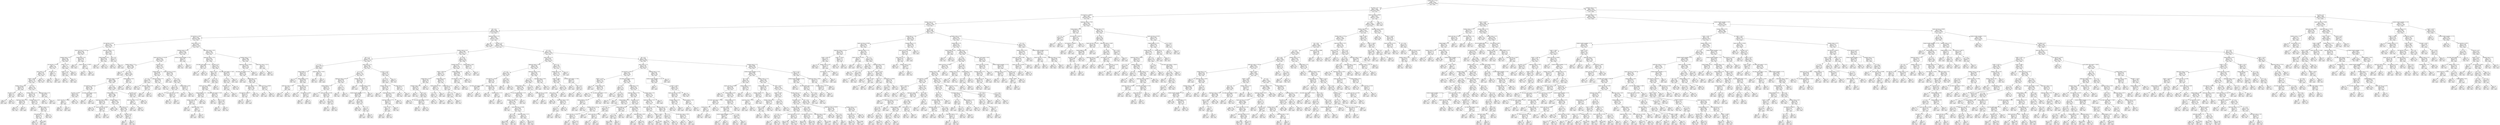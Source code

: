 digraph Tree {
node [shape=box] ;
0 [label="content_type <= 12.5\ngini = 0.5\nsamples = 54000\nvalue = [27000, 27000]\nclass = spam"] ;
1 [label="has_html <= 0.5\ngini = 0.2259\nsamples = 24686\nvalue = [3205, 21481]\nclass = ham"] ;
0 -> 1 [labeldistance=2.5, labelangle=45, headlabel="True"] ;
2 [label="raw_mail_len <= 18485.5\ngini = 0.4588\nsamples = 8513\nvalue = [3034, 5479]\nclass = ham"] ;
1 -> 2 ;
3 [label="headers_count <= 17.5\ngini = 0.4149\nsamples = 7559\nvalue = [2220, 5339]\nclass = ham"] ;
2 -> 3 ;
4 [label="the <= 0.5\ngini = 0.3562\nsamples = 6464\nvalue = [1499, 4965]\nclass = ham"] ;
3 -> 4 ;
5 [label="raw_mail_len <= 240.5\ngini = 0.1823\nsamples = 3234\nvalue = [328, 2906]\nclass = ham"] ;
4 -> 5 ;
6 [label="raw_mail_len <= 233.5\ngini = 0.4871\nsamples = 460\nvalue = [193, 267]\nclass = ham"] ;
5 -> 6 ;
7 [label="spaces_over_len <= 0.1314\ngini = 0.3692\nsamples = 348\nvalue = [85, 263]\nclass = ham"] ;
6 -> 7 ;
8 [label="recipient_count <= 6.5\ngini = 0.2381\nsamples = 304\nvalue = [42, 262]\nclass = ham"] ;
7 -> 8 ;
9 [label="raw_mail_len <= 227.0\ngini = 0.2\nsamples = 284\nvalue = [32, 252]\nclass = ham"] ;
8 -> 9 ;
10 [label="parts_count <= 1.5\ngini = 0.168\nsamples = 270\nvalue = [25, 245]\nclass = ham"] ;
9 -> 10 ;
11 [label="mailer <= 505.5\ngini = 0.2748\nsamples = 152\nvalue = [25, 127]\nclass = ham"] ;
10 -> 11 ;
12 [label="headers_count <= 14.5\ngini = 0.4688\nsamples = 24\nvalue = [15, 9]\nclass = spam"] ;
11 -> 12 ;
13 [label="has_link <= 0.5\ngini = 0.18\nsamples = 10\nvalue = [1, 9]\nclass = ham"] ;
12 -> 13 ;
14 [label="gini = 0.0\nsamples = 1\nvalue = [1, 0]\nclass = spam"] ;
13 -> 14 ;
15 [label="gini = 0.0\nsamples = 9\nvalue = [0, 9]\nclass = ham"] ;
13 -> 15 ;
16 [label="gini = 0.0\nsamples = 14\nvalue = [14, 0]\nclass = spam"] ;
12 -> 16 ;
17 [label="of <= 0.5\ngini = 0.144\nsamples = 128\nvalue = [10, 118]\nclass = ham"] ;
11 -> 17 ;
18 [label="headers_count <= 11.5\ngini = 0.1198\nsamples = 125\nvalue = [8, 117]\nclass = ham"] ;
17 -> 18 ;
19 [label="uppercase_count <= 10.5\ngini = 0.029\nsamples = 68\nvalue = [1, 67]\nclass = ham"] ;
18 -> 19 ;
20 [label="gini = 0.0\nsamples = 67\nvalue = [0, 67]\nclass = ham"] ;
19 -> 20 ;
21 [label="gini = 0.0\nsamples = 1\nvalue = [1, 0]\nclass = spam"] ;
19 -> 21 ;
22 [label="recipient_count <= 0.5\ngini = 0.2155\nsamples = 57\nvalue = [7, 50]\nclass = ham"] ;
18 -> 22 ;
23 [label="gini = 0.0\nsamples = 2\nvalue = [2, 0]\nclass = spam"] ;
22 -> 23 ;
24 [label="spell_error_count <= 0.5\ngini = 0.1653\nsamples = 55\nvalue = [5, 50]\nclass = ham"] ;
22 -> 24 ;
25 [label="raw_mail_len <= 1.5\ngini = 0.3512\nsamples = 22\nvalue = [5, 17]\nclass = ham"] ;
24 -> 25 ;
26 [label="gini = 0.0\nsamples = 15\nvalue = [0, 15]\nclass = ham"] ;
25 -> 26 ;
27 [label="gini = 0.4082\nsamples = 7\nvalue = [5, 2]\nclass = spam"] ;
25 -> 27 ;
28 [label="gini = 0.0\nsamples = 33\nvalue = [0, 33]\nclass = ham"] ;
24 -> 28 ;
29 [label="uppercase_count <= 5.0\ngini = 0.4444\nsamples = 3\nvalue = [2, 1]\nclass = spam"] ;
17 -> 29 ;
30 [label="gini = 0.0\nsamples = 1\nvalue = [0, 1]\nclass = ham"] ;
29 -> 30 ;
31 [label="gini = 0.0\nsamples = 2\nvalue = [2, 0]\nclass = spam"] ;
29 -> 31 ;
32 [label="gini = 0.0\nsamples = 118\nvalue = [0, 118]\nclass = ham"] ;
10 -> 32 ;
33 [label="has_link <= 0.5\ngini = 0.5\nsamples = 14\nvalue = [7, 7]\nclass = spam"] ;
9 -> 33 ;
34 [label="gini = 0.0\nsamples = 7\nvalue = [0, 7]\nclass = ham"] ;
33 -> 34 ;
35 [label="gini = 0.0\nsamples = 7\nvalue = [7, 0]\nclass = spam"] ;
33 -> 35 ;
36 [label="mailer <= 412.5\ngini = 0.5\nsamples = 20\nvalue = [10, 10]\nclass = spam"] ;
8 -> 36 ;
37 [label="mailer <= 71.0\ngini = 0.1653\nsamples = 11\nvalue = [10, 1]\nclass = spam"] ;
36 -> 37 ;
38 [label="gini = 0.0\nsamples = 1\nvalue = [0, 1]\nclass = ham"] ;
37 -> 38 ;
39 [label="gini = 0.0\nsamples = 10\nvalue = [10, 0]\nclass = spam"] ;
37 -> 39 ;
40 [label="gini = 0.0\nsamples = 9\nvalue = [0, 9]\nclass = ham"] ;
36 -> 40 ;
41 [label="content_type <= 9.5\ngini = 0.0444\nsamples = 44\nvalue = [43, 1]\nclass = spam"] ;
7 -> 41 ;
42 [label="gini = 0.0\nsamples = 42\nvalue = [42, 0]\nclass = spam"] ;
41 -> 42 ;
43 [label="spaces_over_len <= 0.3972\ngini = 0.5\nsamples = 2\nvalue = [1, 1]\nclass = spam"] ;
41 -> 43 ;
44 [label="gini = 0.0\nsamples = 1\nvalue = [0, 1]\nclass = ham"] ;
43 -> 44 ;
45 [label="gini = 0.0\nsamples = 1\nvalue = [1, 0]\nclass = spam"] ;
43 -> 45 ;
46 [label="spell_error_count <= 7.5\ngini = 0.0689\nsamples = 112\nvalue = [108, 4]\nclass = spam"] ;
6 -> 46 ;
47 [label="subject_length <= 8.0\ngini = 0.0183\nsamples = 108\nvalue = [107, 1]\nclass = spam"] ;
46 -> 47 ;
48 [label="gini = 0.0\nsamples = 1\nvalue = [0, 1]\nclass = ham"] ;
47 -> 48 ;
49 [label="gini = 0.0\nsamples = 107\nvalue = [107, 0]\nclass = spam"] ;
47 -> 49 ;
50 [label="and <= 0.5\ngini = 0.375\nsamples = 4\nvalue = [1, 3]\nclass = ham"] ;
46 -> 50 ;
51 [label="gini = 0.0\nsamples = 3\nvalue = [0, 3]\nclass = ham"] ;
50 -> 51 ;
52 [label="gini = 0.0\nsamples = 1\nvalue = [1, 0]\nclass = spam"] ;
50 -> 52 ;
53 [label="parts_count <= 2.5\ngini = 0.0926\nsamples = 2774\nvalue = [135, 2639]\nclass = ham"] ;
5 -> 53 ;
54 [label="recipient_count <= 25.0\ngini = 0.0278\nsamples = 2338\nvalue = [33, 2305]\nclass = ham"] ;
53 -> 54 ;
55 [label="spaces_over_len <= 0.1218\ngini = 0.0254\nsamples = 2333\nvalue = [30, 2303]\nclass = ham"] ;
54 -> 55 ;
56 [label="headers_count <= 1.5\ngini = 0.0085\nsamples = 2102\nvalue = [9, 2093]\nclass = ham"] ;
55 -> 56 ;
57 [label="gini = 0.0\nsamples = 1\nvalue = [1, 0]\nclass = spam"] ;
56 -> 57 ;
58 [label="to <= 4.5\ngini = 0.0076\nsamples = 2101\nvalue = [8, 2093]\nclass = ham"] ;
56 -> 58 ;
59 [label="spell_error_count <= 7.5\ngini = 0.0067\nsamples = 2096\nvalue = [7, 2089]\nclass = ham"] ;
58 -> 59 ;
60 [label="raw_mail_len <= 799.5\ngini = 0.0465\nsamples = 168\nvalue = [4, 164]\nclass = ham"] ;
59 -> 60 ;
61 [label="has_link <= 0.5\ngini = 0.0239\nsamples = 165\nvalue = [2, 163]\nclass = ham"] ;
60 -> 61 ;
62 [label="spaces_over_len <= 0.0964\ngini = 0.5\nsamples = 4\nvalue = [2, 2]\nclass = spam"] ;
61 -> 62 ;
63 [label="gini = 0.0\nsamples = 2\nvalue = [0, 2]\nclass = ham"] ;
62 -> 63 ;
64 [label="gini = 0.0\nsamples = 2\nvalue = [2, 0]\nclass = spam"] ;
62 -> 64 ;
65 [label="gini = 0.0\nsamples = 161\nvalue = [0, 161]\nclass = ham"] ;
61 -> 65 ;
66 [label="raw_body_count_spaces <= 45.0\ngini = 0.4444\nsamples = 3\nvalue = [2, 1]\nclass = spam"] ;
60 -> 66 ;
67 [label="gini = 0.0\nsamples = 1\nvalue = [0, 1]\nclass = ham"] ;
66 -> 67 ;
68 [label="gini = 0.0\nsamples = 2\nvalue = [2, 0]\nclass = spam"] ;
66 -> 68 ;
69 [label="for <= 1.5\ngini = 0.0031\nsamples = 1928\nvalue = [3, 1925]\nclass = ham"] ;
59 -> 69 ;
70 [label="subject_length <= 15.5\ngini = 0.0021\nsamples = 1886\nvalue = [2, 1884]\nclass = ham"] ;
69 -> 70 ;
71 [label="uppercase_count <= 1829.5\ngini = 0.0213\nsamples = 93\nvalue = [1, 92]\nclass = ham"] ;
70 -> 71 ;
72 [label="gini = 0.0\nsamples = 85\nvalue = [0, 85]\nclass = ham"] ;
71 -> 72 ;
73 [label="spaces_over_len <= 0.0007\ngini = 0.2188\nsamples = 8\nvalue = [1, 7]\nclass = ham"] ;
71 -> 73 ;
74 [label="gini = 0.0\nsamples = 7\nvalue = [0, 7]\nclass = ham"] ;
73 -> 74 ;
75 [label="gini = 0.0\nsamples = 1\nvalue = [1, 0]\nclass = spam"] ;
73 -> 75 ;
76 [label="recipient_count <= 1.5\ngini = 0.0011\nsamples = 1793\nvalue = [1, 1792]\nclass = ham"] ;
70 -> 76 ;
77 [label="gini = 0.0\nsamples = 1549\nvalue = [0, 1549]\nclass = ham"] ;
76 -> 77 ;
78 [label="parts_count <= 0.5\ngini = 0.0082\nsamples = 244\nvalue = [1, 243]\nclass = ham"] ;
76 -> 78 ;
79 [label="gini = 0.0\nsamples = 236\nvalue = [0, 236]\nclass = ham"] ;
78 -> 79 ;
80 [label="has_link <= 0.5\ngini = 0.2188\nsamples = 8\nvalue = [1, 7]\nclass = ham"] ;
78 -> 80 ;
81 [label="gini = 0.0\nsamples = 1\nvalue = [1, 0]\nclass = spam"] ;
80 -> 81 ;
82 [label="gini = 0.0\nsamples = 7\nvalue = [0, 7]\nclass = ham"] ;
80 -> 82 ;
83 [label="has_link <= 0.5\ngini = 0.0465\nsamples = 42\nvalue = [1, 41]\nclass = ham"] ;
69 -> 83 ;
84 [label="spell_error_count <= 52.0\ngini = 0.5\nsamples = 2\nvalue = [1, 1]\nclass = spam"] ;
83 -> 84 ;
85 [label="gini = 0.0\nsamples = 1\nvalue = [1, 0]\nclass = spam"] ;
84 -> 85 ;
86 [label="gini = 0.0\nsamples = 1\nvalue = [0, 1]\nclass = ham"] ;
84 -> 86 ;
87 [label="gini = 0.0\nsamples = 40\nvalue = [0, 40]\nclass = ham"] ;
83 -> 87 ;
88 [label="subject_length <= 25.5\ngini = 0.32\nsamples = 5\nvalue = [1, 4]\nclass = ham"] ;
58 -> 88 ;
89 [label="gini = 0.0\nsamples = 1\nvalue = [1, 0]\nclass = spam"] ;
88 -> 89 ;
90 [label="gini = 0.0\nsamples = 4\nvalue = [0, 4]\nclass = ham"] ;
88 -> 90 ;
91 [label="has_link <= 0.5\ngini = 0.1653\nsamples = 231\nvalue = [21, 210]\nclass = ham"] ;
55 -> 91 ;
92 [label="content_type <= 7.5\ngini = 0.4996\nsamples = 37\nvalue = [18, 19]\nclass = ham"] ;
91 -> 92 ;
93 [label="to <= 3.5\ngini = 0.1884\nsamples = 19\nvalue = [17, 2]\nclass = spam"] ;
92 -> 93 ;
94 [label="gini = 0.0\nsamples = 16\nvalue = [16, 0]\nclass = spam"] ;
93 -> 94 ;
95 [label="spell_error_count <= 3.0\ngini = 0.4444\nsamples = 3\nvalue = [1, 2]\nclass = ham"] ;
93 -> 95 ;
96 [label="gini = 0.0\nsamples = 1\nvalue = [1, 0]\nclass = spam"] ;
95 -> 96 ;
97 [label="gini = 0.0\nsamples = 2\nvalue = [0, 2]\nclass = ham"] ;
95 -> 97 ;
98 [label="spell_error_count <= 7.5\ngini = 0.1049\nsamples = 18\nvalue = [1, 17]\nclass = ham"] ;
92 -> 98 ;
99 [label="gini = 0.0\nsamples = 1\nvalue = [1, 0]\nclass = spam"] ;
98 -> 99 ;
100 [label="gini = 0.0\nsamples = 17\nvalue = [0, 17]\nclass = ham"] ;
98 -> 100 ;
101 [label="spaces_over_len <= 0.1221\ngini = 0.0304\nsamples = 194\nvalue = [3, 191]\nclass = ham"] ;
91 -> 101 ;
102 [label="gini = 0.0\nsamples = 1\nvalue = [1, 0]\nclass = spam"] ;
101 -> 102 ;
103 [label="of <= 2.5\ngini = 0.0205\nsamples = 193\nvalue = [2, 191]\nclass = ham"] ;
101 -> 103 ;
104 [label="for <= 1.5\ngini = 0.0106\nsamples = 187\nvalue = [1, 186]\nclass = ham"] ;
103 -> 104 ;
105 [label="gini = 0.0\nsamples = 176\nvalue = [0, 176]\nclass = ham"] ;
104 -> 105 ;
106 [label="spaces_over_len <= 0.1728\ngini = 0.1653\nsamples = 11\nvalue = [1, 10]\nclass = ham"] ;
104 -> 106 ;
107 [label="gini = 0.0\nsamples = 10\nvalue = [0, 10]\nclass = ham"] ;
106 -> 107 ;
108 [label="gini = 0.0\nsamples = 1\nvalue = [1, 0]\nclass = spam"] ;
106 -> 108 ;
109 [label="subject_length <= 28.5\ngini = 0.2778\nsamples = 6\nvalue = [1, 5]\nclass = ham"] ;
103 -> 109 ;
110 [label="gini = 0.0\nsamples = 1\nvalue = [1, 0]\nclass = spam"] ;
109 -> 110 ;
111 [label="gini = 0.0\nsamples = 5\nvalue = [0, 5]\nclass = ham"] ;
109 -> 111 ;
112 [label="content_transfer_encoding, <= 18.5\ngini = 0.48\nsamples = 5\nvalue = [3, 2]\nclass = spam"] ;
54 -> 112 ;
113 [label="gini = 0.0\nsamples = 2\nvalue = [0, 2]\nclass = ham"] ;
112 -> 113 ;
114 [label="gini = 0.0\nsamples = 3\nvalue = [3, 0]\nclass = spam"] ;
112 -> 114 ;
115 [label="spell_error_count <= 59.5\ngini = 0.3584\nsamples = 436\nvalue = [102, 334]\nclass = ham"] ;
53 -> 115 ;
116 [label="uppercase_count <= 22.5\ngini = 0.4901\nsamples = 156\nvalue = [89, 67]\nclass = spam"] ;
115 -> 116 ;
117 [label="raw_body_count_spaces <= 5.0\ngini = 0.054\nsamples = 36\nvalue = [1, 35]\nclass = ham"] ;
116 -> 117 ;
118 [label="gini = 0.0\nsamples = 1\nvalue = [1, 0]\nclass = spam"] ;
117 -> 118 ;
119 [label="gini = 0.0\nsamples = 35\nvalue = [0, 35]\nclass = ham"] ;
117 -> 119 ;
120 [label="has_link <= 0.5\ngini = 0.3911\nsamples = 120\nvalue = [88, 32]\nclass = spam"] ;
116 -> 120 ;
121 [label="mailer <= 122.0\ngini = 0.148\nsamples = 87\nvalue = [80, 7]\nclass = spam"] ;
120 -> 121 ;
122 [label="gini = 0.0\nsamples = 2\nvalue = [0, 2]\nclass = ham"] ;
121 -> 122 ;
123 [label="in <= 4.0\ngini = 0.1107\nsamples = 85\nvalue = [80, 5]\nclass = spam"] ;
121 -> 123 ;
124 [label="spaces_over_len <= 0.0503\ngini = 0.0907\nsamples = 84\nvalue = [80, 4]\nclass = spam"] ;
123 -> 124 ;
125 [label="subject_length <= 2.5\ngini = 0.0308\nsamples = 64\nvalue = [63, 1]\nclass = spam"] ;
124 -> 125 ;
126 [label="headers_count <= 16.5\ngini = 0.2778\nsamples = 6\nvalue = [5, 1]\nclass = spam"] ;
125 -> 126 ;
127 [label="gini = 0.0\nsamples = 4\nvalue = [4, 0]\nclass = spam"] ;
126 -> 127 ;
128 [label="uppercase_count <= 45.0\ngini = 0.5\nsamples = 2\nvalue = [1, 1]\nclass = spam"] ;
126 -> 128 ;
129 [label="gini = 0.0\nsamples = 1\nvalue = [1, 0]\nclass = spam"] ;
128 -> 129 ;
130 [label="gini = 0.0\nsamples = 1\nvalue = [0, 1]\nclass = ham"] ;
128 -> 130 ;
131 [label="gini = 0.0\nsamples = 58\nvalue = [58, 0]\nclass = spam"] ;
125 -> 131 ;
132 [label="raw_body_count_spaces <= 24.0\ngini = 0.255\nsamples = 20\nvalue = [17, 3]\nclass = spam"] ;
124 -> 132 ;
133 [label="gini = 0.0\nsamples = 2\nvalue = [0, 2]\nclass = ham"] ;
132 -> 133 ;
134 [label="has_cc <= 0.5\ngini = 0.1049\nsamples = 18\nvalue = [17, 1]\nclass = spam"] ;
132 -> 134 ;
135 [label="gini = 0.0\nsamples = 17\nvalue = [17, 0]\nclass = spam"] ;
134 -> 135 ;
136 [label="gini = 0.0\nsamples = 1\nvalue = [0, 1]\nclass = ham"] ;
134 -> 136 ;
137 [label="gini = 0.0\nsamples = 1\nvalue = [0, 1]\nclass = ham"] ;
123 -> 137 ;
138 [label="raw_body_count_spaces <= 118.5\ngini = 0.3673\nsamples = 33\nvalue = [8, 25]\nclass = ham"] ;
120 -> 138 ;
139 [label="a <= 0.5\ngini = 0.1913\nsamples = 28\nvalue = [3, 25]\nclass = ham"] ;
138 -> 139 ;
140 [label="has_dollar <= 0.5\ngini = 0.375\nsamples = 4\nvalue = [3, 1]\nclass = spam"] ;
139 -> 140 ;
141 [label="gini = 0.0\nsamples = 3\nvalue = [3, 0]\nclass = spam"] ;
140 -> 141 ;
142 [label="gini = 0.0\nsamples = 1\nvalue = [0, 1]\nclass = ham"] ;
140 -> 142 ;
143 [label="gini = 0.0\nsamples = 24\nvalue = [0, 24]\nclass = ham"] ;
139 -> 143 ;
144 [label="gini = 0.0\nsamples = 5\nvalue = [5, 0]\nclass = spam"] ;
138 -> 144 ;
145 [label="recipient_count <= 17.5\ngini = 0.0885\nsamples = 280\nvalue = [13, 267]\nclass = ham"] ;
115 -> 145 ;
146 [label="uppercase_count <= 7416.0\ngini = 0.0633\nsamples = 275\nvalue = [9, 266]\nclass = ham"] ;
145 -> 146 ;
147 [label="raw_body_count_spaces <= 5.5\ngini = 0.0431\nsamples = 272\nvalue = [6, 266]\nclass = ham"] ;
146 -> 147 ;
148 [label="gini = 0.0\nsamples = 3\nvalue = [3, 0]\nclass = spam"] ;
147 -> 148 ;
149 [label="content_type <= 8.5\ngini = 0.0221\nsamples = 269\nvalue = [3, 266]\nclass = ham"] ;
147 -> 149 ;
150 [label="spell_error_count <= 71.5\ngini = 0.0076\nsamples = 262\nvalue = [1, 261]\nclass = ham"] ;
149 -> 150 ;
151 [label="raw_mail_len <= 2447.5\ngini = 0.1975\nsamples = 9\nvalue = [1, 8]\nclass = ham"] ;
150 -> 151 ;
152 [label="gini = 0.0\nsamples = 8\nvalue = [0, 8]\nclass = ham"] ;
151 -> 152 ;
153 [label="gini = 0.0\nsamples = 1\nvalue = [1, 0]\nclass = spam"] ;
151 -> 153 ;
154 [label="gini = 0.0\nsamples = 253\nvalue = [0, 253]\nclass = ham"] ;
150 -> 154 ;
155 [label="spaces_over_len <= 0.0619\ngini = 0.4082\nsamples = 7\nvalue = [2, 5]\nclass = ham"] ;
149 -> 155 ;
156 [label="gini = 0.0\nsamples = 2\nvalue = [2, 0]\nclass = spam"] ;
155 -> 156 ;
157 [label="gini = 0.0\nsamples = 5\nvalue = [0, 5]\nclass = ham"] ;
155 -> 157 ;
158 [label="gini = 0.0\nsamples = 3\nvalue = [3, 0]\nclass = spam"] ;
146 -> 158 ;
159 [label="spell_error_count <= 311.5\ngini = 0.32\nsamples = 5\nvalue = [4, 1]\nclass = spam"] ;
145 -> 159 ;
160 [label="gini = 0.0\nsamples = 4\nvalue = [4, 0]\nclass = spam"] ;
159 -> 160 ;
161 [label="gini = 0.0\nsamples = 1\nvalue = [0, 1]\nclass = ham"] ;
159 -> 161 ;
162 [label="uppercase_count <= 0.5\ngini = 0.4622\nsamples = 3230\nvalue = [1171, 2059]\nclass = ham"] ;
4 -> 162 ;
163 [label="gini = 0.0\nsamples = 639\nvalue = [0, 639]\nclass = ham"] ;
162 -> 163 ;
164 [label="has_link <= 0.5\ngini = 0.4954\nsamples = 2591\nvalue = [1171, 1420]\nclass = ham"] ;
162 -> 164 ;
165 [label="headers_count <= 14.5\ngini = 0.3999\nsamples = 637\nvalue = [461, 176]\nclass = spam"] ;
164 -> 165 ;
166 [label="and <= 1.5\ngini = 0.4997\nsamples = 273\nvalue = [133, 140]\nclass = ham"] ;
165 -> 166 ;
167 [label="a <= 2.5\ngini = 0.2064\nsamples = 77\nvalue = [68, 9]\nclass = spam"] ;
166 -> 167 ;
168 [label="subject_length <= 7.0\ngini = 0.1123\nsamples = 67\nvalue = [63, 4]\nclass = spam"] ;
167 -> 168 ;
169 [label="gini = 0.0\nsamples = 2\nvalue = [0, 2]\nclass = ham"] ;
168 -> 169 ;
170 [label="subject_length <= 14.5\ngini = 0.0596\nsamples = 65\nvalue = [63, 2]\nclass = spam"] ;
168 -> 170 ;
171 [label="spell_error_count <= 7.0\ngini = 0.32\nsamples = 5\nvalue = [4, 1]\nclass = spam"] ;
170 -> 171 ;
172 [label="gini = 0.0\nsamples = 4\nvalue = [4, 0]\nclass = spam"] ;
171 -> 172 ;
173 [label="gini = 0.0\nsamples = 1\nvalue = [0, 1]\nclass = ham"] ;
171 -> 173 ;
174 [label="headers_count <= 13.5\ngini = 0.0328\nsamples = 60\nvalue = [59, 1]\nclass = spam"] ;
170 -> 174 ;
175 [label="gini = 0.0\nsamples = 51\nvalue = [51, 0]\nclass = spam"] ;
174 -> 175 ;
176 [label="raw_mail_len <= 418.5\ngini = 0.1975\nsamples = 9\nvalue = [8, 1]\nclass = spam"] ;
174 -> 176 ;
177 [label="gini = 0.0\nsamples = 1\nvalue = [0, 1]\nclass = ham"] ;
176 -> 177 ;
178 [label="gini = 0.0\nsamples = 8\nvalue = [8, 0]\nclass = spam"] ;
176 -> 178 ;
179 [label="uppercase_count <= 294.5\ngini = 0.5\nsamples = 10\nvalue = [5, 5]\nclass = spam"] ;
167 -> 179 ;
180 [label="gini = 0.0\nsamples = 5\nvalue = [0, 5]\nclass = ham"] ;
179 -> 180 ;
181 [label="gini = 0.0\nsamples = 5\nvalue = [5, 0]\nclass = spam"] ;
179 -> 181 ;
182 [label="parts_count <= 2.5\ngini = 0.4433\nsamples = 196\nvalue = [65, 131]\nclass = ham"] ;
166 -> 182 ;
183 [label="in <= 2.5\ngini = 0.2793\nsamples = 143\nvalue = [24, 119]\nclass = ham"] ;
182 -> 183 ;
184 [label="uppercase_count <= 87.5\ngini = 0.4938\nsamples = 45\nvalue = [20, 25]\nclass = ham"] ;
183 -> 184 ;
185 [label="subject_length <= 7.5\ngini = 0.375\nsamples = 32\nvalue = [8, 24]\nclass = ham"] ;
184 -> 185 ;
186 [label="gini = 0.0\nsamples = 4\nvalue = [4, 0]\nclass = spam"] ;
185 -> 186 ;
187 [label="spaces_over_len <= 0.156\ngini = 0.2449\nsamples = 28\nvalue = [4, 24]\nclass = ham"] ;
185 -> 187 ;
188 [label="gini = 0.0\nsamples = 19\nvalue = [0, 19]\nclass = ham"] ;
187 -> 188 ;
189 [label="to <= 5.5\ngini = 0.4938\nsamples = 9\nvalue = [4, 5]\nclass = ham"] ;
187 -> 189 ;
190 [label="gini = 0.0\nsamples = 4\nvalue = [4, 0]\nclass = spam"] ;
189 -> 190 ;
191 [label="gini = 0.0\nsamples = 5\nvalue = [0, 5]\nclass = ham"] ;
189 -> 191 ;
192 [label="a <= 1.0\ngini = 0.142\nsamples = 13\nvalue = [12, 1]\nclass = spam"] ;
184 -> 192 ;
193 [label="gini = 0.0\nsamples = 1\nvalue = [0, 1]\nclass = ham"] ;
192 -> 193 ;
194 [label="gini = 0.0\nsamples = 12\nvalue = [12, 0]\nclass = spam"] ;
192 -> 194 ;
195 [label="headers_count <= 2.0\ngini = 0.0783\nsamples = 98\nvalue = [4, 94]\nclass = ham"] ;
183 -> 195 ;
196 [label="gini = 0.0\nsamples = 1\nvalue = [1, 0]\nclass = spam"] ;
195 -> 196 ;
197 [label="recipient_count <= 16.5\ngini = 0.0599\nsamples = 97\nvalue = [3, 94]\nclass = ham"] ;
195 -> 197 ;
198 [label="content_transfer_encoding, <= 7.0\ngini = 0.0408\nsamples = 96\nvalue = [2, 94]\nclass = ham"] ;
197 -> 198 ;
199 [label="gini = 0.0\nsamples = 1\nvalue = [1, 0]\nclass = spam"] ;
198 -> 199 ;
200 [label="the <= 44.0\ngini = 0.0208\nsamples = 95\nvalue = [1, 94]\nclass = ham"] ;
198 -> 200 ;
201 [label="gini = 0.0\nsamples = 90\nvalue = [0, 90]\nclass = ham"] ;
200 -> 201 ;
202 [label="in <= 17.5\ngini = 0.32\nsamples = 5\nvalue = [1, 4]\nclass = ham"] ;
200 -> 202 ;
203 [label="gini = 0.0\nsamples = 1\nvalue = [1, 0]\nclass = spam"] ;
202 -> 203 ;
204 [label="gini = 0.0\nsamples = 4\nvalue = [0, 4]\nclass = ham"] ;
202 -> 204 ;
205 [label="gini = 0.0\nsamples = 1\nvalue = [1, 0]\nclass = spam"] ;
197 -> 205 ;
206 [label="has_cc <= 0.5\ngini = 0.3503\nsamples = 53\nvalue = [41, 12]\nclass = spam"] ;
182 -> 206 ;
207 [label="in <= 17.5\ngini = 0.2227\nsamples = 47\nvalue = [41, 6]\nclass = spam"] ;
206 -> 207 ;
208 [label="recipient_count <= 0.5\ngini = 0.1298\nsamples = 43\nvalue = [40, 3]\nclass = spam"] ;
207 -> 208 ;
209 [label="gini = 0.0\nsamples = 1\nvalue = [0, 1]\nclass = ham"] ;
208 -> 209 ;
210 [label="uppercase_count <= 209.0\ngini = 0.0907\nsamples = 42\nvalue = [40, 2]\nclass = spam"] ;
208 -> 210 ;
211 [label="uppercase_count <= 177.5\ngini = 0.2975\nsamples = 11\nvalue = [9, 2]\nclass = spam"] ;
210 -> 211 ;
212 [label="mailer <= 407.0\ngini = 0.18\nsamples = 10\nvalue = [9, 1]\nclass = spam"] ;
211 -> 212 ;
213 [label="gini = 0.0\nsamples = 9\nvalue = [9, 0]\nclass = spam"] ;
212 -> 213 ;
214 [label="gini = 0.0\nsamples = 1\nvalue = [0, 1]\nclass = ham"] ;
212 -> 214 ;
215 [label="gini = 0.0\nsamples = 1\nvalue = [0, 1]\nclass = ham"] ;
211 -> 215 ;
216 [label="gini = 0.0\nsamples = 31\nvalue = [31, 0]\nclass = spam"] ;
210 -> 216 ;
217 [label="content_type <= 6.5\ngini = 0.375\nsamples = 4\nvalue = [1, 3]\nclass = ham"] ;
207 -> 217 ;
218 [label="gini = 0.0\nsamples = 3\nvalue = [0, 3]\nclass = ham"] ;
217 -> 218 ;
219 [label="gini = 0.0\nsamples = 1\nvalue = [1, 0]\nclass = spam"] ;
217 -> 219 ;
220 [label="gini = 0.0\nsamples = 6\nvalue = [0, 6]\nclass = ham"] ;
206 -> 220 ;
221 [label="of <= 30.5\ngini = 0.1782\nsamples = 364\nvalue = [328, 36]\nclass = spam"] ;
165 -> 221 ;
222 [label="recipient_count <= 1.5\ngini = 0.132\nsamples = 352\nvalue = [327, 25]\nclass = spam"] ;
221 -> 222 ;
223 [label="mailer <= 934.5\ngini = 0.318\nsamples = 121\nvalue = [97, 24]\nclass = spam"] ;
222 -> 223 ;
224 [label="content_type <= 9.5\ngini = 0.1435\nsamples = 90\nvalue = [83, 7]\nclass = spam"] ;
223 -> 224 ;
225 [label="recipient_count <= 0.5\ngini = 0.0877\nsamples = 87\nvalue = [83, 4]\nclass = spam"] ;
224 -> 225 ;
226 [label="gini = 0.0\nsamples = 1\nvalue = [0, 1]\nclass = ham"] ;
225 -> 226 ;
227 [label="and <= 5.5\ngini = 0.0673\nsamples = 86\nvalue = [83, 3]\nclass = spam"] ;
225 -> 227 ;
228 [label="gini = 0.0\nsamples = 59\nvalue = [59, 0]\nclass = spam"] ;
227 -> 228 ;
229 [label="raw_body_count_spaces <= 235.5\ngini = 0.1975\nsamples = 27\nvalue = [24, 3]\nclass = spam"] ;
227 -> 229 ;
230 [label="gini = 0.0\nsamples = 3\nvalue = [0, 3]\nclass = ham"] ;
229 -> 230 ;
231 [label="gini = 0.0\nsamples = 24\nvalue = [24, 0]\nclass = spam"] ;
229 -> 231 ;
232 [label="gini = 0.0\nsamples = 3\nvalue = [0, 3]\nclass = ham"] ;
224 -> 232 ;
233 [label="content_type <= 6.5\ngini = 0.4953\nsamples = 31\nvalue = [14, 17]\nclass = ham"] ;
223 -> 233 ;
234 [label="subject_length <= 96.5\ngini = 0.32\nsamples = 15\nvalue = [3, 12]\nclass = ham"] ;
233 -> 234 ;
235 [label="to <= 19.5\ngini = 0.142\nsamples = 13\nvalue = [1, 12]\nclass = ham"] ;
234 -> 235 ;
236 [label="gini = 0.0\nsamples = 12\nvalue = [0, 12]\nclass = ham"] ;
235 -> 236 ;
237 [label="gini = 0.0\nsamples = 1\nvalue = [1, 0]\nclass = spam"] ;
235 -> 237 ;
238 [label="gini = 0.0\nsamples = 2\nvalue = [2, 0]\nclass = spam"] ;
234 -> 238 ;
239 [label="content_type <= 11.0\ngini = 0.4297\nsamples = 16\nvalue = [11, 5]\nclass = spam"] ;
233 -> 239 ;
240 [label="of <= 17.0\ngini = 0.1528\nsamples = 12\nvalue = [11, 1]\nclass = spam"] ;
239 -> 240 ;
241 [label="gini = 0.0\nsamples = 11\nvalue = [11, 0]\nclass = spam"] ;
240 -> 241 ;
242 [label="gini = 0.0\nsamples = 1\nvalue = [0, 1]\nclass = ham"] ;
240 -> 242 ;
243 [label="gini = 0.0\nsamples = 4\nvalue = [0, 4]\nclass = ham"] ;
239 -> 243 ;
244 [label="subject_length <= 4.5\ngini = 0.0086\nsamples = 231\nvalue = [230, 1]\nclass = spam"] ;
222 -> 244 ;
245 [label="raw_mail_len <= 1068.0\ngini = 0.18\nsamples = 10\nvalue = [9, 1]\nclass = spam"] ;
244 -> 245 ;
246 [label="gini = 0.0\nsamples = 1\nvalue = [0, 1]\nclass = ham"] ;
245 -> 246 ;
247 [label="gini = 0.0\nsamples = 9\nvalue = [9, 0]\nclass = spam"] ;
245 -> 247 ;
248 [label="gini = 0.0\nsamples = 221\nvalue = [221, 0]\nclass = spam"] ;
244 -> 248 ;
249 [label="subject_length <= 46.0\ngini = 0.1528\nsamples = 12\nvalue = [1, 11]\nclass = ham"] ;
221 -> 249 ;
250 [label="gini = 0.0\nsamples = 11\nvalue = [0, 11]\nclass = ham"] ;
249 -> 250 ;
251 [label="gini = 0.0\nsamples = 1\nvalue = [1, 0]\nclass = spam"] ;
249 -> 251 ;
252 [label="of <= 0.5\ngini = 0.4627\nsamples = 1954\nvalue = [710, 1244]\nclass = ham"] ;
164 -> 252 ;
253 [label="parts_count <= 1.5\ngini = 0.4833\nsamples = 612\nvalue = [362, 250]\nclass = spam"] ;
252 -> 253 ;
254 [label="uppercase_count <= 19.5\ngini = 0.4104\nsamples = 482\nvalue = [343, 139]\nclass = spam"] ;
253 -> 254 ;
255 [label="to <= 2.5\ngini = 0.4692\nsamples = 141\nvalue = [53, 88]\nclass = ham"] ;
254 -> 255 ;
256 [label="raw_mail_len <= 259.0\ngini = 0.084\nsamples = 91\nvalue = [4, 87]\nclass = ham"] ;
255 -> 256 ;
257 [label="raw_body_count_spaces <= 27.5\ngini = 0.4898\nsamples = 7\nvalue = [3, 4]\nclass = ham"] ;
256 -> 257 ;
258 [label="gini = 0.0\nsamples = 4\nvalue = [0, 4]\nclass = ham"] ;
257 -> 258 ;
259 [label="gini = 0.0\nsamples = 3\nvalue = [3, 0]\nclass = spam"] ;
257 -> 259 ;
260 [label="uppercase_count <= 18.5\ngini = 0.0235\nsamples = 84\nvalue = [1, 83]\nclass = ham"] ;
256 -> 260 ;
261 [label="gini = 0.0\nsamples = 82\nvalue = [0, 82]\nclass = ham"] ;
260 -> 261 ;
262 [label="headers_count <= 11.5\ngini = 0.5\nsamples = 2\nvalue = [1, 1]\nclass = spam"] ;
260 -> 262 ;
263 [label="gini = 0.0\nsamples = 1\nvalue = [0, 1]\nclass = ham"] ;
262 -> 263 ;
264 [label="gini = 0.0\nsamples = 1\nvalue = [1, 0]\nclass = spam"] ;
262 -> 264 ;
265 [label="and <= 0.5\ngini = 0.0392\nsamples = 50\nvalue = [49, 1]\nclass = spam"] ;
255 -> 265 ;
266 [label="gini = 0.0\nsamples = 1\nvalue = [0, 1]\nclass = ham"] ;
265 -> 266 ;
267 [label="gini = 0.0\nsamples = 49\nvalue = [49, 0]\nclass = spam"] ;
265 -> 267 ;
268 [label="spell_error_count <= 32.5\ngini = 0.2544\nsamples = 341\nvalue = [290, 51]\nclass = spam"] ;
254 -> 268 ;
269 [label="a <= 2.5\ngini = 0.1658\nsamples = 318\nvalue = [289, 29]\nclass = spam"] ;
268 -> 269 ;
270 [label="subject_length <= 13.5\ngini = 0.1323\nsamples = 309\nvalue = [287, 22]\nclass = spam"] ;
269 -> 270 ;
271 [label="gini = 0.0\nsamples = 3\nvalue = [0, 3]\nclass = ham"] ;
270 -> 271 ;
272 [label="has_non_english_chars <= 0.5\ngini = 0.1165\nsamples = 306\nvalue = [287, 19]\nclass = spam"] ;
270 -> 272 ;
273 [label="headers_count <= 10.0\ngini = 0.1056\nsamples = 304\nvalue = [287, 17]\nclass = spam"] ;
272 -> 273 ;
274 [label="gini = 0.0\nsamples = 2\nvalue = [0, 2]\nclass = ham"] ;
273 -> 274 ;
275 [label="spaces_over_len <= 0.1198\ngini = 0.0944\nsamples = 302\nvalue = [287, 15]\nclass = spam"] ;
273 -> 275 ;
276 [label="and <= 3.5\ngini = 0.0456\nsamples = 257\nvalue = [251, 6]\nclass = spam"] ;
275 -> 276 ;
277 [label="gini = 0.0309\nsamples = 255\nvalue = [251, 4]\nclass = spam"] ;
276 -> 277 ;
278 [label="gini = 0.0\nsamples = 2\nvalue = [0, 2]\nclass = ham"] ;
276 -> 278 ;
279 [label="uppercase_count <= 21.5\ngini = 0.32\nsamples = 45\nvalue = [36, 9]\nclass = spam"] ;
275 -> 279 ;
280 [label="gini = 0.0\nsamples = 4\nvalue = [0, 4]\nclass = ham"] ;
279 -> 280 ;
281 [label="gini = 0.2142\nsamples = 41\nvalue = [36, 5]\nclass = spam"] ;
279 -> 281 ;
282 [label="gini = 0.0\nsamples = 2\nvalue = [0, 2]\nclass = ham"] ;
272 -> 282 ;
283 [label="a <= 3.5\ngini = 0.3457\nsamples = 9\nvalue = [2, 7]\nclass = ham"] ;
269 -> 283 ;
284 [label="gini = 0.0\nsamples = 6\nvalue = [0, 6]\nclass = ham"] ;
283 -> 284 ;
285 [label="spaces_over_len <= 0.1032\ngini = 0.4444\nsamples = 3\nvalue = [2, 1]\nclass = spam"] ;
283 -> 285 ;
286 [label="gini = 0.0\nsamples = 1\nvalue = [0, 1]\nclass = ham"] ;
285 -> 286 ;
287 [label="gini = 0.0\nsamples = 2\nvalue = [2, 0]\nclass = spam"] ;
285 -> 287 ;
288 [label="uppercase_count <= 53.0\ngini = 0.0832\nsamples = 23\nvalue = [1, 22]\nclass = ham"] ;
268 -> 288 ;
289 [label="gini = 0.0\nsamples = 1\nvalue = [1, 0]\nclass = spam"] ;
288 -> 289 ;
290 [label="gini = 0.0\nsamples = 22\nvalue = [0, 22]\nclass = ham"] ;
288 -> 290 ;
291 [label="and <= 7.0\ngini = 0.2496\nsamples = 130\nvalue = [19, 111]\nclass = ham"] ;
253 -> 291 ;
292 [label="content_type <= 6.5\ngini = 0.1761\nsamples = 123\nvalue = [12, 111]\nclass = ham"] ;
291 -> 292 ;
293 [label="mailer <= 209.5\ngini = 0.0868\nsamples = 110\nvalue = [5, 105]\nclass = ham"] ;
292 -> 293 ;
294 [label="gini = 0.0\nsamples = 1\nvalue = [1, 0]\nclass = spam"] ;
293 -> 294 ;
295 [label="a <= 9.5\ngini = 0.0707\nsamples = 109\nvalue = [4, 105]\nclass = ham"] ;
293 -> 295 ;
296 [label="parts_count <= 2.5\ngini = 0.054\nsamples = 108\nvalue = [3, 105]\nclass = ham"] ;
295 -> 296 ;
297 [label="gini = 0.0\nsamples = 88\nvalue = [0, 88]\nclass = ham"] ;
296 -> 297 ;
298 [label="spell_error_count <= 29.5\ngini = 0.255\nsamples = 20\nvalue = [3, 17]\nclass = ham"] ;
296 -> 298 ;
299 [label="a <= 1.5\ngini = 0.375\nsamples = 4\nvalue = [3, 1]\nclass = spam"] ;
298 -> 299 ;
300 [label="gini = 0.0\nsamples = 3\nvalue = [3, 0]\nclass = spam"] ;
299 -> 300 ;
301 [label="gini = 0.0\nsamples = 1\nvalue = [0, 1]\nclass = ham"] ;
299 -> 301 ;
302 [label="gini = 0.0\nsamples = 16\nvalue = [0, 16]\nclass = ham"] ;
298 -> 302 ;
303 [label="gini = 0.0\nsamples = 1\nvalue = [1, 0]\nclass = spam"] ;
295 -> 303 ;
304 [label="raw_body_count_spaces <= 178.0\ngini = 0.497\nsamples = 13\nvalue = [7, 6]\nclass = spam"] ;
292 -> 304 ;
305 [label="gini = 0.0\nsamples = 5\nvalue = [5, 0]\nclass = spam"] ;
304 -> 305 ;
306 [label="the <= 3.0\ngini = 0.375\nsamples = 8\nvalue = [2, 6]\nclass = ham"] ;
304 -> 306 ;
307 [label="gini = 0.0\nsamples = 6\nvalue = [0, 6]\nclass = ham"] ;
306 -> 307 ;
308 [label="gini = 0.0\nsamples = 2\nvalue = [2, 0]\nclass = spam"] ;
306 -> 308 ;
309 [label="gini = 0.0\nsamples = 7\nvalue = [7, 0]\nclass = spam"] ;
291 -> 309 ;
310 [label="the <= 6.5\ngini = 0.3841\nsamples = 1342\nvalue = [348, 994]\nclass = ham"] ;
252 -> 310 ;
311 [label="parts_count <= 1.5\ngini = 0.2146\nsamples = 720\nvalue = [88, 632]\nclass = ham"] ;
310 -> 311 ;
312 [label="raw_mail_len <= 633.5\ngini = 0.306\nsamples = 419\nvalue = [79, 340]\nclass = ham"] ;
311 -> 312 ;
313 [label="mailer <= 175.5\ngini = 0.0575\nsamples = 135\nvalue = [4, 131]\nclass = ham"] ;
312 -> 313 ;
314 [label="gini = 0.0\nsamples = 1\nvalue = [1, 0]\nclass = spam"] ;
313 -> 314 ;
315 [label="content_type <= 3.0\ngini = 0.0438\nsamples = 134\nvalue = [3, 131]\nclass = ham"] ;
313 -> 315 ;
316 [label="gini = 0.0\nsamples = 122\nvalue = [0, 122]\nclass = ham"] ;
315 -> 316 ;
317 [label="raw_body_count_spaces <= 54.5\ngini = 0.375\nsamples = 12\nvalue = [3, 9]\nclass = ham"] ;
315 -> 317 ;
318 [label="subject_length <= 29.5\ngini = 0.375\nsamples = 4\nvalue = [3, 1]\nclass = spam"] ;
317 -> 318 ;
319 [label="gini = 0.0\nsamples = 3\nvalue = [3, 0]\nclass = spam"] ;
318 -> 319 ;
320 [label="gini = 0.0\nsamples = 1\nvalue = [0, 1]\nclass = ham"] ;
318 -> 320 ;
321 [label="gini = 0.0\nsamples = 8\nvalue = [0, 8]\nclass = ham"] ;
317 -> 321 ;
322 [label="raw_body_count_spaces <= 87.5\ngini = 0.3887\nsamples = 284\nvalue = [75, 209]\nclass = ham"] ;
312 -> 322 ;
323 [label="a <= 0.5\ngini = 0.375\nsamples = 20\nvalue = [15, 5]\nclass = spam"] ;
322 -> 323 ;
324 [label="gini = 0.0\nsamples = 11\nvalue = [11, 0]\nclass = spam"] ;
323 -> 324 ;
325 [label="of <= 3.5\ngini = 0.4938\nsamples = 9\nvalue = [4, 5]\nclass = ham"] ;
323 -> 325 ;
326 [label="gini = 0.0\nsamples = 5\nvalue = [0, 5]\nclass = ham"] ;
325 -> 326 ;
327 [label="gini = 0.0\nsamples = 4\nvalue = [4, 0]\nclass = spam"] ;
325 -> 327 ;
328 [label="content_type <= 3.0\ngini = 0.3512\nsamples = 264\nvalue = [60, 204]\nclass = ham"] ;
322 -> 328 ;
329 [label="uppercase_count <= 73.0\ngini = 0.4344\nsamples = 138\nvalue = [44, 94]\nclass = ham"] ;
328 -> 329 ;
330 [label="subject_length <= 52.5\ngini = 0.2542\nsamples = 87\nvalue = [13, 74]\nclass = ham"] ;
329 -> 330 ;
331 [label="headers_count <= 15.5\ngini = 0.1229\nsamples = 76\nvalue = [5, 71]\nclass = ham"] ;
330 -> 331 ;
332 [label="spaces_over_len <= 0.1057\ngini = 0.101\nsamples = 75\nvalue = [4, 71]\nclass = ham"] ;
331 -> 332 ;
333 [label="gini = 0.0\nsamples = 1\nvalue = [1, 0]\nclass = spam"] ;
332 -> 333 ;
334 [label="gini = 0.0778\nsamples = 74\nvalue = [3, 71]\nclass = ham"] ;
332 -> 334 ;
335 [label="gini = 0.0\nsamples = 1\nvalue = [1, 0]\nclass = spam"] ;
331 -> 335 ;
336 [label="of <= 3.0\ngini = 0.3967\nsamples = 11\nvalue = [8, 3]\nclass = spam"] ;
330 -> 336 ;
337 [label="spaces_over_len <= 0.1408\ngini = 0.375\nsamples = 4\nvalue = [1, 3]\nclass = ham"] ;
336 -> 337 ;
338 [label="gini = 0.0\nsamples = 3\nvalue = [0, 3]\nclass = ham"] ;
337 -> 338 ;
339 [label="gini = 0.0\nsamples = 1\nvalue = [1, 0]\nclass = spam"] ;
337 -> 339 ;
340 [label="gini = 0.0\nsamples = 7\nvalue = [7, 0]\nclass = spam"] ;
336 -> 340 ;
341 [label="has_dollar <= 0.5\ngini = 0.4767\nsamples = 51\nvalue = [31, 20]\nclass = spam"] ;
329 -> 341 ;
342 [label="subject_length <= 60.5\ngini = 0.2188\nsamples = 24\nvalue = [21, 3]\nclass = spam"] ;
341 -> 342 ;
343 [label="a <= 7.5\ngini = 0.1588\nsamples = 23\nvalue = [21, 2]\nclass = spam"] ;
342 -> 343 ;
344 [label="gini = 0.0868\nsamples = 22\nvalue = [21, 1]\nclass = spam"] ;
343 -> 344 ;
345 [label="gini = 0.0\nsamples = 1\nvalue = [0, 1]\nclass = ham"] ;
343 -> 345 ;
346 [label="gini = 0.0\nsamples = 1\nvalue = [0, 1]\nclass = ham"] ;
342 -> 346 ;
347 [label="spell_error_count <= 5.5\ngini = 0.4664\nsamples = 27\nvalue = [10, 17]\nclass = ham"] ;
341 -> 347 ;
348 [label="gini = 0.0\nsamples = 5\nvalue = [5, 0]\nclass = spam"] ;
347 -> 348 ;
349 [label="uppercase_count <= 86.0\ngini = 0.3512\nsamples = 22\nvalue = [5, 17]\nclass = ham"] ;
347 -> 349 ;
350 [label="gini = 0.0\nsamples = 2\nvalue = [2, 0]\nclass = spam"] ;
349 -> 350 ;
351 [label="gini = 0.255\nsamples = 20\nvalue = [3, 17]\nclass = ham"] ;
349 -> 351 ;
352 [label="recipient_count <= 3.0\ngini = 0.2217\nsamples = 126\nvalue = [16, 110]\nclass = ham"] ;
328 -> 352 ;
353 [label="uppercase_count <= 52.5\ngini = 0.189\nsamples = 123\nvalue = [13, 110]\nclass = ham"] ;
352 -> 353 ;
354 [label="spaces_over_len <= 0.1275\ngini = 0.4444\nsamples = 18\nvalue = [6, 12]\nclass = ham"] ;
353 -> 354 ;
355 [label="gini = 0.0\nsamples = 9\nvalue = [0, 9]\nclass = ham"] ;
354 -> 355 ;
356 [label="mailer <= 448.5\ngini = 0.4444\nsamples = 9\nvalue = [6, 3]\nclass = spam"] ;
354 -> 356 ;
357 [label="gini = 0.0\nsamples = 2\nvalue = [0, 2]\nclass = ham"] ;
356 -> 357 ;
358 [label="gini = 0.2449\nsamples = 7\nvalue = [6, 1]\nclass = spam"] ;
356 -> 358 ;
359 [label="headers_count <= 13.5\ngini = 0.1244\nsamples = 105\nvalue = [7, 98]\nclass = ham"] ;
353 -> 359 ;
360 [label="the <= 3.5\ngini = 0.3122\nsamples = 31\nvalue = [6, 25]\nclass = ham"] ;
359 -> 360 ;
361 [label="gini = 0.497\nsamples = 13\nvalue = [6, 7]\nclass = ham"] ;
360 -> 361 ;
362 [label="gini = 0.0\nsamples = 18\nvalue = [0, 18]\nclass = ham"] ;
360 -> 362 ;
363 [label="spell_error_count <= 378.5\ngini = 0.0267\nsamples = 74\nvalue = [1, 73]\nclass = ham"] ;
359 -> 363 ;
364 [label="gini = 0.0\nsamples = 72\nvalue = [0, 72]\nclass = ham"] ;
363 -> 364 ;
365 [label="gini = 0.5\nsamples = 2\nvalue = [1, 1]\nclass = spam"] ;
363 -> 365 ;
366 [label="gini = 0.0\nsamples = 3\nvalue = [3, 0]\nclass = spam"] ;
352 -> 366 ;
367 [label="recipient_count <= 14.0\ngini = 0.058\nsamples = 301\nvalue = [9, 292]\nclass = ham"] ;
311 -> 367 ;
368 [label="content_transfer_encoding, <= 13.0\ngini = 0.0395\nsamples = 298\nvalue = [6, 292]\nclass = ham"] ;
367 -> 368 ;
369 [label="gini = 0.0\nsamples = 1\nvalue = [1, 0]\nclass = spam"] ;
368 -> 369 ;
370 [label="mailer <= 548.5\ngini = 0.0331\nsamples = 297\nvalue = [5, 292]\nclass = ham"] ;
368 -> 370 ;
371 [label="spaces_over_len <= 0.1028\ngini = 0.2285\nsamples = 38\nvalue = [5, 33]\nclass = ham"] ;
370 -> 371 ;
372 [label="recipient_count <= 5.5\ngini = 0.0588\nsamples = 33\nvalue = [1, 32]\nclass = ham"] ;
371 -> 372 ;
373 [label="gini = 0.0\nsamples = 32\nvalue = [0, 32]\nclass = ham"] ;
372 -> 373 ;
374 [label="gini = 0.0\nsamples = 1\nvalue = [1, 0]\nclass = spam"] ;
372 -> 374 ;
375 [label="subject_length <= 50.0\ngini = 0.32\nsamples = 5\nvalue = [4, 1]\nclass = spam"] ;
371 -> 375 ;
376 [label="gini = 0.0\nsamples = 4\nvalue = [4, 0]\nclass = spam"] ;
375 -> 376 ;
377 [label="gini = 0.0\nsamples = 1\nvalue = [0, 1]\nclass = ham"] ;
375 -> 377 ;
378 [label="gini = 0.0\nsamples = 259\nvalue = [0, 259]\nclass = ham"] ;
370 -> 378 ;
379 [label="gini = 0.0\nsamples = 3\nvalue = [3, 0]\nclass = spam"] ;
367 -> 379 ;
380 [label="recipient_count <= 1.5\ngini = 0.4866\nsamples = 622\nvalue = [260, 362]\nclass = ham"] ;
310 -> 380 ;
381 [label="content_transfer_encoding, <= 17.0\ngini = 0.4585\nsamples = 545\nvalue = [194, 351]\nclass = ham"] ;
380 -> 381 ;
382 [label="the <= 26.5\ngini = 0.447\nsamples = 86\nvalue = [57, 29]\nclass = spam"] ;
381 -> 382 ;
383 [label="spaces_over_len <= 0.0565\ngini = 0.4861\nsamples = 48\nvalue = [20, 28]\nclass = ham"] ;
382 -> 383 ;
384 [label="gini = 0.0\nsamples = 10\nvalue = [10, 0]\nclass = spam"] ;
383 -> 384 ;
385 [label="subject_length <= 40.5\ngini = 0.3878\nsamples = 38\nvalue = [10, 28]\nclass = ham"] ;
383 -> 385 ;
386 [label="raw_body_count_spaces <= 246.5\ngini = 0.18\nsamples = 20\nvalue = [2, 18]\nclass = ham"] ;
385 -> 386 ;
387 [label="content_type <= 4.0\ngini = 0.5\nsamples = 4\nvalue = [2, 2]\nclass = spam"] ;
386 -> 387 ;
388 [label="gini = 0.0\nsamples = 2\nvalue = [0, 2]\nclass = ham"] ;
387 -> 388 ;
389 [label="gini = 0.0\nsamples = 2\nvalue = [2, 0]\nclass = spam"] ;
387 -> 389 ;
390 [label="gini = 0.0\nsamples = 16\nvalue = [0, 16]\nclass = ham"] ;
386 -> 390 ;
391 [label="subject_length <= 61.5\ngini = 0.4938\nsamples = 18\nvalue = [8, 10]\nclass = ham"] ;
385 -> 391 ;
392 [label="spell_error_count <= 70.0\ngini = 0.4898\nsamples = 14\nvalue = [8, 6]\nclass = spam"] ;
391 -> 392 ;
393 [label="content_transfer_encoding, <= 4.0\ngini = 0.2449\nsamples = 7\nvalue = [6, 1]\nclass = spam"] ;
392 -> 393 ;
394 [label="gini = 0.0\nsamples = 1\nvalue = [0, 1]\nclass = ham"] ;
393 -> 394 ;
395 [label="gini = 0.0\nsamples = 6\nvalue = [6, 0]\nclass = spam"] ;
393 -> 395 ;
396 [label="a <= 12.0\ngini = 0.4082\nsamples = 7\nvalue = [2, 5]\nclass = ham"] ;
392 -> 396 ;
397 [label="gini = 0.0\nsamples = 5\nvalue = [0, 5]\nclass = ham"] ;
396 -> 397 ;
398 [label="gini = 0.0\nsamples = 2\nvalue = [2, 0]\nclass = spam"] ;
396 -> 398 ;
399 [label="gini = 0.0\nsamples = 4\nvalue = [0, 4]\nclass = ham"] ;
391 -> 399 ;
400 [label="subject_length <= 21.5\ngini = 0.0512\nsamples = 38\nvalue = [37, 1]\nclass = spam"] ;
382 -> 400 ;
401 [label="gini = 0.0\nsamples = 1\nvalue = [0, 1]\nclass = ham"] ;
400 -> 401 ;
402 [label="gini = 0.0\nsamples = 37\nvalue = [37, 0]\nclass = spam"] ;
400 -> 402 ;
403 [label="headers_count <= 11.5\ngini = 0.4188\nsamples = 459\nvalue = [137, 322]\nclass = ham"] ;
381 -> 403 ;
404 [label="subject_length <= 40.5\ngini = 0.2268\nsamples = 23\nvalue = [20, 3]\nclass = spam"] ;
403 -> 404 ;
405 [label="headers_count <= 2.0\ngini = 0.0907\nsamples = 21\nvalue = [20, 1]\nclass = spam"] ;
404 -> 405 ;
406 [label="uppercase_count <= 223.0\ngini = 0.5\nsamples = 2\nvalue = [1, 1]\nclass = spam"] ;
405 -> 406 ;
407 [label="gini = 0.0\nsamples = 1\nvalue = [1, 0]\nclass = spam"] ;
406 -> 407 ;
408 [label="gini = 0.0\nsamples = 1\nvalue = [0, 1]\nclass = ham"] ;
406 -> 408 ;
409 [label="gini = 0.0\nsamples = 19\nvalue = [19, 0]\nclass = spam"] ;
405 -> 409 ;
410 [label="gini = 0.0\nsamples = 2\nvalue = [0, 2]\nclass = ham"] ;
404 -> 410 ;
411 [label="mailer <= 497.5\ngini = 0.3927\nsamples = 436\nvalue = [117, 319]\nclass = ham"] ;
403 -> 411 ;
412 [label="mailer <= 218.0\ngini = 0.4753\nsamples = 36\nvalue = [22, 14]\nclass = spam"] ;
411 -> 412 ;
413 [label="headers_count <= 14.5\ngini = 0.3599\nsamples = 17\nvalue = [4, 13]\nclass = ham"] ;
412 -> 413 ;
414 [label="mailer <= 168.0\ngini = 0.4444\nsamples = 6\nvalue = [4, 2]\nclass = spam"] ;
413 -> 414 ;
415 [label="gini = 0.0\nsamples = 4\nvalue = [4, 0]\nclass = spam"] ;
414 -> 415 ;
416 [label="gini = 0.0\nsamples = 2\nvalue = [0, 2]\nclass = ham"] ;
414 -> 416 ;
417 [label="gini = 0.0\nsamples = 11\nvalue = [0, 11]\nclass = ham"] ;
413 -> 417 ;
418 [label="a <= 1.0\ngini = 0.0997\nsamples = 19\nvalue = [18, 1]\nclass = spam"] ;
412 -> 418 ;
419 [label="gini = 0.0\nsamples = 1\nvalue = [0, 1]\nclass = ham"] ;
418 -> 419 ;
420 [label="gini = 0.0\nsamples = 18\nvalue = [18, 0]\nclass = spam"] ;
418 -> 420 ;
421 [label="parts_count <= 1.5\ngini = 0.3622\nsamples = 400\nvalue = [95, 305]\nclass = ham"] ;
411 -> 421 ;
422 [label="has_dollar <= 0.5\ngini = 0.4543\nsamples = 215\nvalue = [75, 140]\nclass = ham"] ;
421 -> 422 ;
423 [label="headers_count <= 12.5\ngini = 0.4998\nsamples = 94\nvalue = [48, 46]\nclass = spam"] ;
422 -> 423 ;
424 [label="to <= 0.5\ngini = 0.2449\nsamples = 21\nvalue = [3, 18]\nclass = ham"] ;
423 -> 424 ;
425 [label="gini = 0.0\nsamples = 1\nvalue = [1, 0]\nclass = spam"] ;
424 -> 425 ;
426 [label="gini = 0.18\nsamples = 20\nvalue = [2, 18]\nclass = ham"] ;
424 -> 426 ;
427 [label="spaces_over_len <= 0.1157\ngini = 0.4729\nsamples = 73\nvalue = [45, 28]\nclass = spam"] ;
423 -> 427 ;
428 [label="gini = 0.2188\nsamples = 16\nvalue = [2, 14]\nclass = ham"] ;
427 -> 428 ;
429 [label="gini = 0.3706\nsamples = 57\nvalue = [43, 14]\nclass = spam"] ;
427 -> 429 ;
430 [label="the <= 46.0\ngini = 0.3467\nsamples = 121\nvalue = [27, 94]\nclass = ham"] ;
422 -> 430 ;
431 [label="raw_mail_len <= 4716.0\ngini = 0.2934\nsamples = 112\nvalue = [20, 92]\nclass = ham"] ;
430 -> 431 ;
432 [label="gini = 0.4543\nsamples = 43\nvalue = [15, 28]\nclass = ham"] ;
431 -> 432 ;
433 [label="gini = 0.1344\nsamples = 69\nvalue = [5, 64]\nclass = ham"] ;
431 -> 433 ;
434 [label="uppercase_count <= 368.5\ngini = 0.3457\nsamples = 9\nvalue = [7, 2]\nclass = spam"] ;
430 -> 434 ;
435 [label="gini = 0.0\nsamples = 1\nvalue = [0, 1]\nclass = ham"] ;
434 -> 435 ;
436 [label="gini = 0.2188\nsamples = 8\nvalue = [7, 1]\nclass = spam"] ;
434 -> 436 ;
437 [label="the <= 15.5\ngini = 0.1928\nsamples = 185\nvalue = [20, 165]\nclass = ham"] ;
421 -> 437 ;
438 [label="uppercase_count <= 1125.0\ngini = 0.0196\nsamples = 101\nvalue = [1, 100]\nclass = ham"] ;
437 -> 438 ;
439 [label="gini = 0.0\nsamples = 98\nvalue = [0, 98]\nclass = ham"] ;
438 -> 439 ;
440 [label="for <= 6.0\ngini = 0.4444\nsamples = 3\nvalue = [1, 2]\nclass = ham"] ;
438 -> 440 ;
441 [label="gini = 0.0\nsamples = 2\nvalue = [0, 2]\nclass = ham"] ;
440 -> 441 ;
442 [label="gini = 0.0\nsamples = 1\nvalue = [1, 0]\nclass = spam"] ;
440 -> 442 ;
443 [label="headers_count <= 15.5\ngini = 0.3501\nsamples = 84\nvalue = [19, 65]\nclass = ham"] ;
437 -> 443 ;
444 [label="parts_count <= 2.5\ngini = 0.4522\nsamples = 55\nvalue = [19, 36]\nclass = ham"] ;
443 -> 444 ;
445 [label="gini = 0.1327\nsamples = 28\nvalue = [2, 26]\nclass = ham"] ;
444 -> 445 ;
446 [label="gini = 0.4664\nsamples = 27\nvalue = [17, 10]\nclass = spam"] ;
444 -> 446 ;
447 [label="gini = 0.0\nsamples = 29\nvalue = [0, 29]\nclass = ham"] ;
443 -> 447 ;
448 [label="has_cc <= 0.5\ngini = 0.2449\nsamples = 77\nvalue = [66, 11]\nclass = spam"] ;
380 -> 448 ;
449 [label="content_transfer_encoding, <= 10.5\ngini = 0.0894\nsamples = 64\nvalue = [61, 3]\nclass = spam"] ;
448 -> 449 ;
450 [label="gini = 0.0\nsamples = 2\nvalue = [0, 2]\nclass = ham"] ;
449 -> 450 ;
451 [label="has_non_english_chars <= 0.5\ngini = 0.0317\nsamples = 62\nvalue = [61, 1]\nclass = spam"] ;
449 -> 451 ;
452 [label="gini = 0.0\nsamples = 59\nvalue = [59, 0]\nclass = spam"] ;
451 -> 452 ;
453 [label="to <= 23.0\ngini = 0.4444\nsamples = 3\nvalue = [2, 1]\nclass = spam"] ;
451 -> 453 ;
454 [label="gini = 0.0\nsamples = 2\nvalue = [2, 0]\nclass = spam"] ;
453 -> 454 ;
455 [label="gini = 0.0\nsamples = 1\nvalue = [0, 1]\nclass = ham"] ;
453 -> 455 ;
456 [label="uppercase_count <= 258.0\ngini = 0.4734\nsamples = 13\nvalue = [5, 8]\nclass = ham"] ;
448 -> 456 ;
457 [label="recipient_count <= 32.0\ngini = 0.1975\nsamples = 9\nvalue = [1, 8]\nclass = ham"] ;
456 -> 457 ;
458 [label="gini = 0.0\nsamples = 8\nvalue = [0, 8]\nclass = ham"] ;
457 -> 458 ;
459 [label="gini = 0.0\nsamples = 1\nvalue = [1, 0]\nclass = spam"] ;
457 -> 459 ;
460 [label="gini = 0.0\nsamples = 4\nvalue = [4, 0]\nclass = spam"] ;
456 -> 460 ;
461 [label="has_link <= 0.5\ngini = 0.4498\nsamples = 1095\nvalue = [721, 374]\nclass = spam"] ;
3 -> 461 ;
462 [label="content_type <= 7.5\ngini = 0.1904\nsamples = 563\nvalue = [503, 60]\nclass = spam"] ;
461 -> 462 ;
463 [label="spaces_over_len <= 0.0166\ngini = 0.0995\nsamples = 514\nvalue = [487, 27]\nclass = spam"] ;
462 -> 463 ;
464 [label="uppercase_count <= 50.0\ngini = 0.3658\nsamples = 83\nvalue = [63, 20]\nclass = spam"] ;
463 -> 464 ;
465 [label="mailer <= 933.5\ngini = 0.0317\nsamples = 62\nvalue = [61, 1]\nclass = spam"] ;
464 -> 465 ;
466 [label="gini = 0.0\nsamples = 56\nvalue = [56, 0]\nclass = spam"] ;
465 -> 466 ;
467 [label="headers_count <= 19.5\ngini = 0.2778\nsamples = 6\nvalue = [5, 1]\nclass = spam"] ;
465 -> 467 ;
468 [label="raw_mail_len <= 163.0\ngini = 0.5\nsamples = 2\nvalue = [1, 1]\nclass = spam"] ;
467 -> 468 ;
469 [label="gini = 0.0\nsamples = 1\nvalue = [0, 1]\nclass = ham"] ;
468 -> 469 ;
470 [label="gini = 0.0\nsamples = 1\nvalue = [1, 0]\nclass = spam"] ;
468 -> 470 ;
471 [label="gini = 0.0\nsamples = 4\nvalue = [4, 0]\nclass = spam"] ;
467 -> 471 ;
472 [label="mailer <= 1225.0\ngini = 0.1723\nsamples = 21\nvalue = [2, 19]\nclass = ham"] ;
464 -> 472 ;
473 [label="gini = 0.0\nsamples = 19\nvalue = [0, 19]\nclass = ham"] ;
472 -> 473 ;
474 [label="gini = 0.0\nsamples = 2\nvalue = [2, 0]\nclass = spam"] ;
472 -> 474 ;
475 [label="uppercase_count <= 1.0\ngini = 0.032\nsamples = 431\nvalue = [424, 7]\nclass = spam"] ;
463 -> 475 ;
476 [label="spaces_over_len <= 0.325\ngini = 0.5\nsamples = 2\nvalue = [1, 1]\nclass = spam"] ;
475 -> 476 ;
477 [label="gini = 0.0\nsamples = 1\nvalue = [1, 0]\nclass = spam"] ;
476 -> 477 ;
478 [label="gini = 0.0\nsamples = 1\nvalue = [0, 1]\nclass = ham"] ;
476 -> 478 ;
479 [label="of <= 7.5\ngini = 0.0276\nsamples = 429\nvalue = [423, 6]\nclass = spam"] ;
475 -> 479 ;
480 [label="the <= 13.5\ngini = 0.006\nsamples = 335\nvalue = [334, 1]\nclass = spam"] ;
479 -> 480 ;
481 [label="gini = 0.0\nsamples = 302\nvalue = [302, 0]\nclass = spam"] ;
480 -> 481 ;
482 [label="and <= 1.5\ngini = 0.0588\nsamples = 33\nvalue = [32, 1]\nclass = spam"] ;
480 -> 482 ;
483 [label="gini = 0.0\nsamples = 1\nvalue = [0, 1]\nclass = ham"] ;
482 -> 483 ;
484 [label="gini = 0.0\nsamples = 32\nvalue = [32, 0]\nclass = spam"] ;
482 -> 484 ;
485 [label="uppercase_count <= 95.0\ngini = 0.1007\nsamples = 94\nvalue = [89, 5]\nclass = spam"] ;
479 -> 485 ;
486 [label="the <= 9.5\ngini = 0.5\nsamples = 6\nvalue = [3, 3]\nclass = spam"] ;
485 -> 486 ;
487 [label="gini = 0.0\nsamples = 2\nvalue = [0, 2]\nclass = ham"] ;
486 -> 487 ;
488 [label="mailer <= 755.0\ngini = 0.375\nsamples = 4\nvalue = [3, 1]\nclass = spam"] ;
486 -> 488 ;
489 [label="gini = 0.0\nsamples = 3\nvalue = [3, 0]\nclass = spam"] ;
488 -> 489 ;
490 [label="gini = 0.0\nsamples = 1\nvalue = [0, 1]\nclass = ham"] ;
488 -> 490 ;
491 [label="mailer <= 275.0\ngini = 0.0444\nsamples = 88\nvalue = [86, 2]\nclass = spam"] ;
485 -> 491 ;
492 [label="and <= 7.0\ngini = 0.5\nsamples = 2\nvalue = [1, 1]\nclass = spam"] ;
491 -> 492 ;
493 [label="gini = 0.0\nsamples = 1\nvalue = [1, 0]\nclass = spam"] ;
492 -> 493 ;
494 [label="gini = 0.0\nsamples = 1\nvalue = [0, 1]\nclass = ham"] ;
492 -> 494 ;
495 [label="raw_mail_len <= 2236.0\ngini = 0.023\nsamples = 86\nvalue = [85, 1]\nclass = spam"] ;
491 -> 495 ;
496 [label="to <= 13.5\ngini = 0.2449\nsamples = 7\nvalue = [6, 1]\nclass = spam"] ;
495 -> 496 ;
497 [label="gini = 0.0\nsamples = 6\nvalue = [6, 0]\nclass = spam"] ;
496 -> 497 ;
498 [label="gini = 0.0\nsamples = 1\nvalue = [0, 1]\nclass = ham"] ;
496 -> 498 ;
499 [label="gini = 0.0\nsamples = 79\nvalue = [79, 0]\nclass = spam"] ;
495 -> 499 ;
500 [label="recipient_count <= 1.5\ngini = 0.4398\nsamples = 49\nvalue = [16, 33]\nclass = ham"] ;
462 -> 500 ;
501 [label="spaces_over_len <= 0.2088\ngini = 0.1928\nsamples = 37\nvalue = [4, 33]\nclass = ham"] ;
500 -> 501 ;
502 [label="parts_count <= 2.5\ngini = 0.1078\nsamples = 35\nvalue = [2, 33]\nclass = ham"] ;
501 -> 502 ;
503 [label="gini = 0.0\nsamples = 32\nvalue = [0, 32]\nclass = ham"] ;
502 -> 503 ;
504 [label="headers_count <= 20.5\ngini = 0.4444\nsamples = 3\nvalue = [2, 1]\nclass = spam"] ;
502 -> 504 ;
505 [label="gini = 0.0\nsamples = 2\nvalue = [2, 0]\nclass = spam"] ;
504 -> 505 ;
506 [label="gini = 0.0\nsamples = 1\nvalue = [0, 1]\nclass = ham"] ;
504 -> 506 ;
507 [label="gini = 0.0\nsamples = 2\nvalue = [2, 0]\nclass = spam"] ;
501 -> 507 ;
508 [label="gini = 0.0\nsamples = 12\nvalue = [12, 0]\nclass = spam"] ;
500 -> 508 ;
509 [label="headers_count <= 20.5\ngini = 0.4837\nsamples = 532\nvalue = [218, 314]\nclass = ham"] ;
461 -> 509 ;
510 [label="content_type <= 3.0\ngini = 0.4375\nsamples = 430\nvalue = [139, 291]\nclass = ham"] ;
509 -> 510 ;
511 [label="subject_length <= 29.0\ngini = 0.0928\nsamples = 41\nvalue = [39, 2]\nclass = spam"] ;
510 -> 511 ;
512 [label="gini = 0.0\nsamples = 2\nvalue = [0, 2]\nclass = ham"] ;
511 -> 512 ;
513 [label="gini = 0.0\nsamples = 39\nvalue = [39, 0]\nclass = spam"] ;
511 -> 513 ;
514 [label="recipient_count <= 1.5\ngini = 0.382\nsamples = 389\nvalue = [100, 289]\nclass = ham"] ;
510 -> 514 ;
515 [label="in <= 9.5\ngini = 0.3025\nsamples = 323\nvalue = [60, 263]\nclass = ham"] ;
514 -> 515 ;
516 [label="spaces_over_len <= 0.2363\ngini = 0.2407\nsamples = 293\nvalue = [41, 252]\nclass = ham"] ;
515 -> 516 ;
517 [label="headers_count <= 18.5\ngini = 0.2277\nsamples = 290\nvalue = [38, 252]\nclass = ham"] ;
516 -> 517 ;
518 [label="raw_mail_len <= 392.0\ngini = 0.1372\nsamples = 162\nvalue = [12, 150]\nclass = ham"] ;
517 -> 518 ;
519 [label="mailer <= 292.5\ngini = 0.4444\nsamples = 3\nvalue = [2, 1]\nclass = spam"] ;
518 -> 519 ;
520 [label="gini = 0.0\nsamples = 1\nvalue = [0, 1]\nclass = ham"] ;
519 -> 520 ;
521 [label="gini = 0.0\nsamples = 2\nvalue = [2, 0]\nclass = spam"] ;
519 -> 521 ;
522 [label="mailer <= 503.5\ngini = 0.1179\nsamples = 159\nvalue = [10, 149]\nclass = ham"] ;
518 -> 522 ;
523 [label="spell_error_count <= 1.5\ngini = 0.2449\nsamples = 49\nvalue = [7, 42]\nclass = ham"] ;
522 -> 523 ;
524 [label="gini = 0.0\nsamples = 1\nvalue = [1, 0]\nclass = spam"] ;
523 -> 524 ;
525 [label="spell_error_count <= 372.5\ngini = 0.2188\nsamples = 48\nvalue = [6, 42]\nclass = ham"] ;
523 -> 525 ;
526 [label="and <= 3.5\ngini = 0.1901\nsamples = 47\nvalue = [5, 42]\nclass = ham"] ;
525 -> 526 ;
527 [label="gini = 0.0\nsamples = 29\nvalue = [0, 29]\nclass = ham"] ;
526 -> 527 ;
528 [label="a <= 0.5\ngini = 0.4012\nsamples = 18\nvalue = [5, 13]\nclass = ham"] ;
526 -> 528 ;
529 [label="gini = 0.0\nsamples = 3\nvalue = [3, 0]\nclass = spam"] ;
528 -> 529 ;
530 [label="gini = 0.2311\nsamples = 15\nvalue = [2, 13]\nclass = ham"] ;
528 -> 530 ;
531 [label="gini = 0.0\nsamples = 1\nvalue = [1, 0]\nclass = spam"] ;
525 -> 531 ;
532 [label="the <= 30.5\ngini = 0.0531\nsamples = 110\nvalue = [3, 107]\nclass = ham"] ;
522 -> 532 ;
533 [label="for <= 9.5\ngini = 0.0364\nsamples = 108\nvalue = [2, 106]\nclass = ham"] ;
532 -> 533 ;
534 [label="subject_length <= 30.5\ngini = 0.0192\nsamples = 103\nvalue = [1, 102]\nclass = ham"] ;
533 -> 534 ;
535 [label="the <= 16.0\ngini = 0.1528\nsamples = 12\nvalue = [1, 11]\nclass = ham"] ;
534 -> 535 ;
536 [label="gini = 0.0\nsamples = 11\nvalue = [0, 11]\nclass = ham"] ;
535 -> 536 ;
537 [label="gini = 0.0\nsamples = 1\nvalue = [1, 0]\nclass = spam"] ;
535 -> 537 ;
538 [label="gini = 0.0\nsamples = 91\nvalue = [0, 91]\nclass = ham"] ;
534 -> 538 ;
539 [label="parts_count <= 2.0\ngini = 0.32\nsamples = 5\nvalue = [1, 4]\nclass = ham"] ;
533 -> 539 ;
540 [label="gini = 0.0\nsamples = 4\nvalue = [0, 4]\nclass = ham"] ;
539 -> 540 ;
541 [label="gini = 0.0\nsamples = 1\nvalue = [1, 0]\nclass = spam"] ;
539 -> 541 ;
542 [label="in <= 8.5\ngini = 0.5\nsamples = 2\nvalue = [1, 1]\nclass = spam"] ;
532 -> 542 ;
543 [label="gini = 0.0\nsamples = 1\nvalue = [0, 1]\nclass = ham"] ;
542 -> 543 ;
544 [label="gini = 0.0\nsamples = 1\nvalue = [1, 0]\nclass = spam"] ;
542 -> 544 ;
545 [label="parts_count <= 2.5\ngini = 0.3237\nsamples = 128\nvalue = [26, 102]\nclass = ham"] ;
517 -> 545 ;
546 [label="mailer <= 1284.0\ngini = 0.2524\nsamples = 108\nvalue = [16, 92]\nclass = ham"] ;
545 -> 546 ;
547 [label="for <= 9.5\ngini = 0.12\nsamples = 78\nvalue = [5, 73]\nclass = ham"] ;
546 -> 547 ;
548 [label="spell_error_count <= 3.0\ngini = 0.0758\nsamples = 76\nvalue = [3, 73]\nclass = ham"] ;
547 -> 548 ;
549 [label="uppercase_count <= 31.5\ngini = 0.4082\nsamples = 7\nvalue = [2, 5]\nclass = ham"] ;
548 -> 549 ;
550 [label="gini = 0.0\nsamples = 5\nvalue = [0, 5]\nclass = ham"] ;
549 -> 550 ;
551 [label="gini = 0.0\nsamples = 2\nvalue = [2, 0]\nclass = spam"] ;
549 -> 551 ;
552 [label="for <= 4.5\ngini = 0.0286\nsamples = 69\nvalue = [1, 68]\nclass = ham"] ;
548 -> 552 ;
553 [label="gini = 0.0\nsamples = 63\nvalue = [0, 63]\nclass = ham"] ;
552 -> 553 ;
554 [label="spell_error_count <= 13.5\ngini = 0.2778\nsamples = 6\nvalue = [1, 5]\nclass = ham"] ;
552 -> 554 ;
555 [label="gini = 0.0\nsamples = 1\nvalue = [1, 0]\nclass = spam"] ;
554 -> 555 ;
556 [label="gini = 0.0\nsamples = 5\nvalue = [0, 5]\nclass = ham"] ;
554 -> 556 ;
557 [label="gini = 0.0\nsamples = 2\nvalue = [2, 0]\nclass = spam"] ;
547 -> 557 ;
558 [label="content_type <= 7.0\ngini = 0.4644\nsamples = 30\nvalue = [11, 19]\nclass = ham"] ;
546 -> 558 ;
559 [label="a <= 2.5\ngini = 0.48\nsamples = 15\nvalue = [9, 6]\nclass = spam"] ;
558 -> 559 ;
560 [label="gini = 0.0\nsamples = 7\nvalue = [7, 0]\nclass = spam"] ;
559 -> 560 ;
561 [label="in <= 4.5\ngini = 0.375\nsamples = 8\nvalue = [2, 6]\nclass = ham"] ;
559 -> 561 ;
562 [label="gini = 0.0\nsamples = 6\nvalue = [0, 6]\nclass = ham"] ;
561 -> 562 ;
563 [label="gini = 0.0\nsamples = 2\nvalue = [2, 0]\nclass = spam"] ;
561 -> 563 ;
564 [label="subject_length <= 17.5\ngini = 0.2311\nsamples = 15\nvalue = [2, 13]\nclass = ham"] ;
558 -> 564 ;
565 [label="gini = 0.0\nsamples = 2\nvalue = [2, 0]\nclass = spam"] ;
564 -> 565 ;
566 [label="gini = 0.0\nsamples = 13\nvalue = [0, 13]\nclass = ham"] ;
564 -> 566 ;
567 [label="spaces_over_len <= 0.1013\ngini = 0.5\nsamples = 20\nvalue = [10, 10]\nclass = spam"] ;
545 -> 567 ;
568 [label="for <= 5.5\ngini = 0.2975\nsamples = 11\nvalue = [2, 9]\nclass = ham"] ;
567 -> 568 ;
569 [label="the <= 12.0\ngini = 0.18\nsamples = 10\nvalue = [1, 9]\nclass = ham"] ;
568 -> 569 ;
570 [label="gini = 0.0\nsamples = 8\nvalue = [0, 8]\nclass = ham"] ;
569 -> 570 ;
571 [label="mailer <= 521.5\ngini = 0.5\nsamples = 2\nvalue = [1, 1]\nclass = spam"] ;
569 -> 571 ;
572 [label="gini = 0.0\nsamples = 1\nvalue = [0, 1]\nclass = ham"] ;
571 -> 572 ;
573 [label="gini = 0.0\nsamples = 1\nvalue = [1, 0]\nclass = spam"] ;
571 -> 573 ;
574 [label="gini = 0.0\nsamples = 1\nvalue = [1, 0]\nclass = spam"] ;
568 -> 574 ;
575 [label="of <= 15.0\ngini = 0.1975\nsamples = 9\nvalue = [8, 1]\nclass = spam"] ;
567 -> 575 ;
576 [label="gini = 0.0\nsamples = 8\nvalue = [8, 0]\nclass = spam"] ;
575 -> 576 ;
577 [label="gini = 0.0\nsamples = 1\nvalue = [0, 1]\nclass = ham"] ;
575 -> 577 ;
578 [label="gini = 0.0\nsamples = 3\nvalue = [3, 0]\nclass = spam"] ;
516 -> 578 ;
579 [label="and <= 23.5\ngini = 0.4644\nsamples = 30\nvalue = [19, 11]\nclass = spam"] ;
515 -> 579 ;
580 [label="headers_count <= 19.5\ngini = 0.1107\nsamples = 17\nvalue = [16, 1]\nclass = spam"] ;
579 -> 580 ;
581 [label="gini = 0.0\nsamples = 16\nvalue = [16, 0]\nclass = spam"] ;
580 -> 581 ;
582 [label="gini = 0.0\nsamples = 1\nvalue = [0, 1]\nclass = ham"] ;
580 -> 582 ;
583 [label="subject_length <= 29.5\ngini = 0.355\nsamples = 13\nvalue = [3, 10]\nclass = ham"] ;
579 -> 583 ;
584 [label="of <= 23.0\ngini = 0.375\nsamples = 4\nvalue = [3, 1]\nclass = spam"] ;
583 -> 584 ;
585 [label="gini = 0.0\nsamples = 1\nvalue = [0, 1]\nclass = ham"] ;
584 -> 585 ;
586 [label="gini = 0.0\nsamples = 3\nvalue = [3, 0]\nclass = spam"] ;
584 -> 586 ;
587 [label="gini = 0.0\nsamples = 9\nvalue = [0, 9]\nclass = ham"] ;
583 -> 587 ;
588 [label="raw_body_count_spaces <= 85.5\ngini = 0.4775\nsamples = 66\nvalue = [40, 26]\nclass = spam"] ;
514 -> 588 ;
589 [label="spaces_over_len <= 0.1216\ngini = 0.2934\nsamples = 28\nvalue = [5, 23]\nclass = ham"] ;
588 -> 589 ;
590 [label="recipient_count <= 31.5\ngini = 0.2041\nsamples = 26\nvalue = [3, 23]\nclass = ham"] ;
589 -> 590 ;
591 [label="parts_count <= 2.5\ngini = 0.0799\nsamples = 24\nvalue = [1, 23]\nclass = ham"] ;
590 -> 591 ;
592 [label="gini = 0.0\nsamples = 23\nvalue = [0, 23]\nclass = ham"] ;
591 -> 592 ;
593 [label="gini = 0.0\nsamples = 1\nvalue = [1, 0]\nclass = spam"] ;
591 -> 593 ;
594 [label="gini = 0.0\nsamples = 2\nvalue = [2, 0]\nclass = spam"] ;
590 -> 594 ;
595 [label="gini = 0.0\nsamples = 2\nvalue = [2, 0]\nclass = spam"] ;
589 -> 595 ;
596 [label="content_transfer_encoding, <= 11.5\ngini = 0.1454\nsamples = 38\nvalue = [35, 3]\nclass = spam"] ;
588 -> 596 ;
597 [label="uppercase_count <= 357.0\ngini = 0.4444\nsamples = 3\nvalue = [1, 2]\nclass = ham"] ;
596 -> 597 ;
598 [label="gini = 0.0\nsamples = 2\nvalue = [0, 2]\nclass = ham"] ;
597 -> 598 ;
599 [label="gini = 0.0\nsamples = 1\nvalue = [1, 0]\nclass = spam"] ;
597 -> 599 ;
600 [label="has_body <= 0.5\ngini = 0.0555\nsamples = 35\nvalue = [34, 1]\nclass = spam"] ;
596 -> 600 ;
601 [label="mailer <= 898.5\ngini = 0.5\nsamples = 2\nvalue = [1, 1]\nclass = spam"] ;
600 -> 601 ;
602 [label="gini = 0.0\nsamples = 1\nvalue = [0, 1]\nclass = ham"] ;
601 -> 602 ;
603 [label="gini = 0.0\nsamples = 1\nvalue = [1, 0]\nclass = spam"] ;
601 -> 603 ;
604 [label="gini = 0.0\nsamples = 33\nvalue = [33, 0]\nclass = spam"] ;
600 -> 604 ;
605 [label="of <= 3.5\ngini = 0.3493\nsamples = 102\nvalue = [79, 23]\nclass = spam"] ;
509 -> 605 ;
606 [label="headers_count <= 23.5\ngini = 0.4824\nsamples = 32\nvalue = [13, 19]\nclass = ham"] ;
605 -> 606 ;
607 [label="spaces_over_len <= 0.1384\ngini = 0.3935\nsamples = 26\nvalue = [7, 19]\nclass = ham"] ;
606 -> 607 ;
608 [label="spaces_over_len <= 0.0194\ngini = 0.2355\nsamples = 22\nvalue = [3, 19]\nclass = ham"] ;
607 -> 608 ;
609 [label="gini = 0.0\nsamples = 3\nvalue = [3, 0]\nclass = spam"] ;
608 -> 609 ;
610 [label="gini = 0.0\nsamples = 19\nvalue = [0, 19]\nclass = ham"] ;
608 -> 610 ;
611 [label="gini = 0.0\nsamples = 4\nvalue = [4, 0]\nclass = spam"] ;
607 -> 611 ;
612 [label="gini = 0.0\nsamples = 6\nvalue = [6, 0]\nclass = spam"] ;
606 -> 612 ;
613 [label="content_transfer_encoding, <= 13.5\ngini = 0.1078\nsamples = 70\nvalue = [66, 4]\nclass = spam"] ;
605 -> 613 ;
614 [label="spaces_over_len <= 0.1021\ngini = 0.5\nsamples = 6\nvalue = [3, 3]\nclass = spam"] ;
613 -> 614 ;
615 [label="gini = 0.0\nsamples = 3\nvalue = [3, 0]\nclass = spam"] ;
614 -> 615 ;
616 [label="gini = 0.0\nsamples = 3\nvalue = [0, 3]\nclass = ham"] ;
614 -> 616 ;
617 [label="uppercase_count <= 2718.0\ngini = 0.0308\nsamples = 64\nvalue = [63, 1]\nclass = spam"] ;
613 -> 617 ;
618 [label="gini = 0.0\nsamples = 63\nvalue = [63, 0]\nclass = spam"] ;
617 -> 618 ;
619 [label="gini = 0.0\nsamples = 1\nvalue = [0, 1]\nclass = ham"] ;
617 -> 619 ;
620 [label="uppercase_count <= 739.0\ngini = 0.2504\nsamples = 954\nvalue = [814, 140]\nclass = spam"] ;
2 -> 620 ;
621 [label="subject_length <= 16.0\ngini = 0.1014\nsamples = 56\nvalue = [3, 53]\nclass = ham"] ;
620 -> 621 ;
622 [label="in <= 1.5\ngini = 0.4444\nsamples = 3\nvalue = [2, 1]\nclass = spam"] ;
621 -> 622 ;
623 [label="gini = 0.0\nsamples = 1\nvalue = [0, 1]\nclass = ham"] ;
622 -> 623 ;
624 [label="gini = 0.0\nsamples = 2\nvalue = [2, 0]\nclass = spam"] ;
622 -> 624 ;
625 [label="raw_mail_len <= 19347.5\ngini = 0.037\nsamples = 53\nvalue = [1, 52]\nclass = ham"] ;
621 -> 625 ;
626 [label="raw_mail_len <= 19304.5\ngini = 0.2778\nsamples = 6\nvalue = [1, 5]\nclass = ham"] ;
625 -> 626 ;
627 [label="gini = 0.0\nsamples = 5\nvalue = [0, 5]\nclass = ham"] ;
626 -> 627 ;
628 [label="gini = 0.0\nsamples = 1\nvalue = [1, 0]\nclass = spam"] ;
626 -> 628 ;
629 [label="gini = 0.0\nsamples = 47\nvalue = [0, 47]\nclass = ham"] ;
625 -> 629 ;
630 [label="content_type <= 6.5\ngini = 0.175\nsamples = 898\nvalue = [811, 87]\nclass = spam"] ;
620 -> 630 ;
631 [label="in <= 32.5\ngini = 0.4918\nsamples = 156\nvalue = [88, 68]\nclass = spam"] ;
630 -> 631 ;
632 [label="spaces_over_len <= 0.2076\ngini = 0.1362\nsamples = 68\nvalue = [5, 63]\nclass = ham"] ;
631 -> 632 ;
633 [label="subject_length <= 30.5\ngini = 0.0868\nsamples = 66\nvalue = [3, 63]\nclass = ham"] ;
632 -> 633 ;
634 [label="has_dollar <= 0.5\ngini = 0.4898\nsamples = 7\nvalue = [3, 4]\nclass = ham"] ;
633 -> 634 ;
635 [label="gini = 0.0\nsamples = 2\nvalue = [2, 0]\nclass = spam"] ;
634 -> 635 ;
636 [label="in <= 29.0\ngini = 0.32\nsamples = 5\nvalue = [1, 4]\nclass = ham"] ;
634 -> 636 ;
637 [label="gini = 0.0\nsamples = 4\nvalue = [0, 4]\nclass = ham"] ;
636 -> 637 ;
638 [label="gini = 0.0\nsamples = 1\nvalue = [1, 0]\nclass = spam"] ;
636 -> 638 ;
639 [label="gini = 0.0\nsamples = 59\nvalue = [0, 59]\nclass = ham"] ;
633 -> 639 ;
640 [label="gini = 0.0\nsamples = 2\nvalue = [2, 0]\nclass = spam"] ;
632 -> 640 ;
641 [label="spell_error_count <= 1438.0\ngini = 0.1072\nsamples = 88\nvalue = [83, 5]\nclass = spam"] ;
631 -> 641 ;
642 [label="for <= 18.5\ngini = 0.0681\nsamples = 85\nvalue = [82, 3]\nclass = spam"] ;
641 -> 642 ;
643 [label="uppercase_count <= 1519.0\ngini = 0.4444\nsamples = 6\nvalue = [4, 2]\nclass = spam"] ;
642 -> 643 ;
644 [label="gini = 0.0\nsamples = 4\nvalue = [4, 0]\nclass = spam"] ;
643 -> 644 ;
645 [label="gini = 0.0\nsamples = 2\nvalue = [0, 2]\nclass = ham"] ;
643 -> 645 ;
646 [label="raw_mail_len <= 44401.0\ngini = 0.025\nsamples = 79\nvalue = [78, 1]\nclass = spam"] ;
642 -> 646 ;
647 [label="gini = 0.0\nsamples = 76\nvalue = [76, 0]\nclass = spam"] ;
646 -> 647 ;
648 [label="spaces_over_len <= 0.1219\ngini = 0.4444\nsamples = 3\nvalue = [2, 1]\nclass = spam"] ;
646 -> 648 ;
649 [label="gini = 0.0\nsamples = 1\nvalue = [0, 1]\nclass = ham"] ;
648 -> 649 ;
650 [label="gini = 0.0\nsamples = 2\nvalue = [2, 0]\nclass = spam"] ;
648 -> 650 ;
651 [label="the <= 197.5\ngini = 0.4444\nsamples = 3\nvalue = [1, 2]\nclass = ham"] ;
641 -> 651 ;
652 [label="gini = 0.0\nsamples = 2\nvalue = [0, 2]\nclass = ham"] ;
651 -> 652 ;
653 [label="gini = 0.0\nsamples = 1\nvalue = [1, 0]\nclass = spam"] ;
651 -> 653 ;
654 [label="spaces_over_len <= 0.2222\ngini = 0.0499\nsamples = 742\nvalue = [723, 19]\nclass = spam"] ;
630 -> 654 ;
655 [label="subject_length <= 127.0\ngini = 0.0424\nsamples = 738\nvalue = [722, 16]\nclass = spam"] ;
654 -> 655 ;
656 [label="content_type <= 7.5\ngini = 0.0348\nsamples = 733\nvalue = [720, 13]\nclass = spam"] ;
655 -> 656 ;
657 [label="uppercase_count <= 1495.0\ngini = 0.0129\nsamples = 617\nvalue = [613, 4]\nclass = spam"] ;
656 -> 657 ;
658 [label="for <= 5.5\ngini = 0.2449\nsamples = 7\nvalue = [6, 1]\nclass = spam"] ;
657 -> 658 ;
659 [label="gini = 0.0\nsamples = 1\nvalue = [0, 1]\nclass = ham"] ;
658 -> 659 ;
660 [label="gini = 0.0\nsamples = 6\nvalue = [6, 0]\nclass = spam"] ;
658 -> 660 ;
661 [label="headers_count <= 13.5\ngini = 0.0098\nsamples = 610\nvalue = [607, 3]\nclass = spam"] ;
657 -> 661 ;
662 [label="of <= 8.0\ngini = 0.142\nsamples = 13\nvalue = [12, 1]\nclass = spam"] ;
661 -> 662 ;
663 [label="gini = 0.0\nsamples = 12\nvalue = [12, 0]\nclass = spam"] ;
662 -> 663 ;
664 [label="gini = 0.0\nsamples = 1\nvalue = [0, 1]\nclass = ham"] ;
662 -> 664 ;
665 [label="headers_count <= 14.5\ngini = 0.0067\nsamples = 597\nvalue = [595, 2]\nclass = spam"] ;
661 -> 665 ;
666 [label="uppercase_count <= 18635.5\ngini = 0.0396\nsamples = 99\nvalue = [97, 2]\nclass = spam"] ;
665 -> 666 ;
667 [label="spell_error_count <= 3229.5\ngini = 0.2778\nsamples = 6\nvalue = [5, 1]\nclass = spam"] ;
666 -> 667 ;
668 [label="gini = 0.0\nsamples = 5\nvalue = [5, 0]\nclass = spam"] ;
667 -> 668 ;
669 [label="gini = 0.0\nsamples = 1\nvalue = [0, 1]\nclass = ham"] ;
667 -> 669 ;
670 [label="raw_body_count_spaces <= 15.0\ngini = 0.0213\nsamples = 93\nvalue = [92, 1]\nclass = spam"] ;
666 -> 670 ;
671 [label="parts_count <= 4.5\ngini = 0.2449\nsamples = 7\nvalue = [6, 1]\nclass = spam"] ;
670 -> 671 ;
672 [label="gini = 0.0\nsamples = 6\nvalue = [6, 0]\nclass = spam"] ;
671 -> 672 ;
673 [label="gini = 0.0\nsamples = 1\nvalue = [0, 1]\nclass = ham"] ;
671 -> 673 ;
674 [label="gini = 0.0\nsamples = 86\nvalue = [86, 0]\nclass = spam"] ;
670 -> 674 ;
675 [label="gini = 0.0\nsamples = 498\nvalue = [498, 0]\nclass = spam"] ;
665 -> 675 ;
676 [label="the <= 2.5\ngini = 0.1431\nsamples = 116\nvalue = [107, 9]\nclass = spam"] ;
656 -> 676 ;
677 [label="in <= 0.5\ngini = 0.2449\nsamples = 7\nvalue = [1, 6]\nclass = ham"] ;
676 -> 677 ;
678 [label="gini = 0.0\nsamples = 1\nvalue = [1, 0]\nclass = spam"] ;
677 -> 678 ;
679 [label="gini = 0.0\nsamples = 6\nvalue = [0, 6]\nclass = ham"] ;
677 -> 679 ;
680 [label="raw_body_count_spaces <= 6335.0\ngini = 0.0535\nsamples = 109\nvalue = [106, 3]\nclass = spam"] ;
676 -> 680 ;
681 [label="to <= 1.5\ngini = 0.0364\nsamples = 108\nvalue = [106, 2]\nclass = spam"] ;
680 -> 681 ;
682 [label="gini = 0.0\nsamples = 1\nvalue = [0, 1]\nclass = ham"] ;
681 -> 682 ;
683 [label="the <= 5.0\ngini = 0.0185\nsamples = 107\nvalue = [106, 1]\nclass = spam"] ;
681 -> 683 ;
684 [label="of <= 3.0\ngini = 0.4444\nsamples = 3\nvalue = [2, 1]\nclass = spam"] ;
683 -> 684 ;
685 [label="gini = 0.0\nsamples = 1\nvalue = [0, 1]\nclass = ham"] ;
684 -> 685 ;
686 [label="gini = 0.0\nsamples = 2\nvalue = [2, 0]\nclass = spam"] ;
684 -> 686 ;
687 [label="gini = 0.0\nsamples = 104\nvalue = [104, 0]\nclass = spam"] ;
683 -> 687 ;
688 [label="gini = 0.0\nsamples = 1\nvalue = [0, 1]\nclass = ham"] ;
680 -> 688 ;
689 [label="content_type <= 7.5\ngini = 0.48\nsamples = 5\nvalue = [2, 3]\nclass = ham"] ;
655 -> 689 ;
690 [label="gini = 0.0\nsamples = 2\nvalue = [2, 0]\nclass = spam"] ;
689 -> 690 ;
691 [label="gini = 0.0\nsamples = 3\nvalue = [0, 3]\nclass = ham"] ;
689 -> 691 ;
692 [label="of <= 153.5\ngini = 0.375\nsamples = 4\nvalue = [1, 3]\nclass = ham"] ;
654 -> 692 ;
693 [label="gini = 0.0\nsamples = 3\nvalue = [0, 3]\nclass = ham"] ;
692 -> 693 ;
694 [label="gini = 0.0\nsamples = 1\nvalue = [1, 0]\nclass = spam"] ;
692 -> 694 ;
695 [label="spaces_over_len <= 0.8015\ngini = 0.0209\nsamples = 16173\nvalue = [171, 16002]\nclass = ham"] ;
1 -> 695 ;
696 [label="a <= 19.5\ngini = 0.0182\nsamples = 16150\nvalue = [148, 16002]\nclass = ham"] ;
695 -> 696 ;
697 [label="headers_count <= 21.5\ngini = 0.0131\nsamples = 15875\nvalue = [105, 15770]\nclass = ham"] ;
696 -> 697 ;
698 [label="headers_count <= 18.5\ngini = 0.0116\nsamples = 15829\nvalue = [92, 15737]\nclass = ham"] ;
697 -> 698 ;
699 [label="the <= 50.5\ngini = 0.008\nsamples = 15385\nvalue = [62, 15323]\nclass = ham"] ;
698 -> 699 ;
700 [label="to <= 8.5\ngini = 0.0071\nsamples = 15335\nvalue = [55, 15280]\nclass = ham"] ;
699 -> 700 ;
701 [label="the <= 18.5\ngini = 0.0039\nsamples = 14185\nvalue = [28, 14157]\nclass = ham"] ;
700 -> 701 ;
702 [label="spell_error_count <= 18.5\ngini = 0.0037\nsamples = 14153\nvalue = [26, 14127]\nclass = ham"] ;
701 -> 702 ;
703 [label="content_type <= 3.0\ngini = 0.0279\nsamples = 635\nvalue = [9, 626]\nclass = ham"] ;
702 -> 703 ;
704 [label="gini = 0.0\nsamples = 4\nvalue = [4, 0]\nclass = spam"] ;
703 -> 704 ;
705 [label="uppercase_count <= 195.5\ngini = 0.0157\nsamples = 631\nvalue = [5, 626]\nclass = ham"] ;
703 -> 705 ;
706 [label="recipient_count <= 14.5\ngini = 0.0064\nsamples = 626\nvalue = [2, 624]\nclass = ham"] ;
705 -> 706 ;
707 [label="content_transfer_encoding, <= 19.5\ngini = 0.0032\nsamples = 625\nvalue = [1, 624]\nclass = ham"] ;
706 -> 707 ;
708 [label="gini = 0.0\nsamples = 590\nvalue = [0, 590]\nclass = ham"] ;
707 -> 708 ;
709 [label="subject_length <= 0.5\ngini = 0.0555\nsamples = 35\nvalue = [1, 34]\nclass = ham"] ;
707 -> 709 ;
710 [label="gini = 0.0\nsamples = 1\nvalue = [1, 0]\nclass = spam"] ;
709 -> 710 ;
711 [label="gini = 0.0\nsamples = 34\nvalue = [0, 34]\nclass = ham"] ;
709 -> 711 ;
712 [label="gini = 0.0\nsamples = 1\nvalue = [1, 0]\nclass = spam"] ;
706 -> 712 ;
713 [label="the <= 0.5\ngini = 0.48\nsamples = 5\nvalue = [3, 2]\nclass = spam"] ;
705 -> 713 ;
714 [label="gini = 0.0\nsamples = 2\nvalue = [0, 2]\nclass = ham"] ;
713 -> 714 ;
715 [label="gini = 0.0\nsamples = 3\nvalue = [3, 0]\nclass = spam"] ;
713 -> 715 ;
716 [label="mailer <= 355.0\ngini = 0.0025\nsamples = 13518\nvalue = [17, 13501]\nclass = ham"] ;
702 -> 716 ;
717 [label="mailer <= 322.5\ngini = 0.0383\nsamples = 307\nvalue = [6, 301]\nclass = ham"] ;
716 -> 717 ;
718 [label="the <= 2.5\ngini = 0.026\nsamples = 304\nvalue = [4, 300]\nclass = ham"] ;
717 -> 718 ;
719 [label="uppercase_count <= 24.0\ngini = 0.0069\nsamples = 288\nvalue = [1, 287]\nclass = ham"] ;
718 -> 719 ;
720 [label="mailer <= 204.0\ngini = 0.2188\nsamples = 8\nvalue = [1, 7]\nclass = ham"] ;
719 -> 720 ;
721 [label="gini = 0.0\nsamples = 6\nvalue = [0, 6]\nclass = ham"] ;
720 -> 721 ;
722 [label="a <= 0.5\ngini = 0.5\nsamples = 2\nvalue = [1, 1]\nclass = spam"] ;
720 -> 722 ;
723 [label="gini = 0.0\nsamples = 1\nvalue = [1, 0]\nclass = spam"] ;
722 -> 723 ;
724 [label="gini = 0.0\nsamples = 1\nvalue = [0, 1]\nclass = ham"] ;
722 -> 724 ;
725 [label="gini = 0.0\nsamples = 280\nvalue = [0, 280]\nclass = ham"] ;
719 -> 725 ;
726 [label="raw_body_count_spaces <= 138.0\ngini = 0.3047\nsamples = 16\nvalue = [3, 13]\nclass = ham"] ;
718 -> 726 ;
727 [label="gini = 0.0\nsamples = 3\nvalue = [3, 0]\nclass = spam"] ;
726 -> 727 ;
728 [label="gini = 0.0\nsamples = 13\nvalue = [0, 13]\nclass = ham"] ;
726 -> 728 ;
729 [label="headers_count <= 14.5\ngini = 0.4444\nsamples = 3\nvalue = [2, 1]\nclass = spam"] ;
717 -> 729 ;
730 [label="gini = 0.0\nsamples = 2\nvalue = [2, 0]\nclass = spam"] ;
729 -> 730 ;
731 [label="gini = 0.0\nsamples = 1\nvalue = [0, 1]\nclass = ham"] ;
729 -> 731 ;
732 [label="of <= 5.5\ngini = 0.0017\nsamples = 13211\nvalue = [11, 13200]\nclass = ham"] ;
716 -> 732 ;
733 [label="spell_error_count <= 52.5\ngini = 0.0009\nsamples = 12682\nvalue = [6, 12676]\nclass = ham"] ;
732 -> 733 ;
734 [label="uppercase_count <= 344.5\ngini = 0.0033\nsamples = 3658\nvalue = [6, 3652]\nclass = ham"] ;
733 -> 734 ;
735 [label="spaces_over_len <= 0.1135\ngini = 0.0022\nsamples = 3646\nvalue = [4, 3642]\nclass = ham"] ;
734 -> 735 ;
736 [label="gini = 0.0\nsamples = 3182\nvalue = [0, 3182]\nclass = ham"] ;
735 -> 736 ;
737 [label="spaces_over_len <= 0.1136\ngini = 0.0171\nsamples = 464\nvalue = [4, 460]\nclass = ham"] ;
735 -> 737 ;
738 [label="gini = 0.0\nsamples = 1\nvalue = [1, 0]\nclass = spam"] ;
737 -> 738 ;
739 [label="spell_error_count <= 51.5\ngini = 0.0129\nsamples = 463\nvalue = [3, 460]\nclass = ham"] ;
737 -> 739 ;
740 [label="gini = 0.0087\nsamples = 457\nvalue = [2, 455]\nclass = ham"] ;
739 -> 740 ;
741 [label="gini = 0.2778\nsamples = 6\nvalue = [1, 5]\nclass = ham"] ;
739 -> 741 ;
742 [label="of <= 2.5\ngini = 0.2778\nsamples = 12\nvalue = [2, 10]\nclass = ham"] ;
734 -> 742 ;
743 [label="gini = 0.0\nsamples = 9\nvalue = [0, 9]\nclass = ham"] ;
742 -> 743 ;
744 [label="has_body <= 0.5\ngini = 0.4444\nsamples = 3\nvalue = [2, 1]\nclass = spam"] ;
742 -> 744 ;
745 [label="gini = 0.0\nsamples = 2\nvalue = [2, 0]\nclass = spam"] ;
744 -> 745 ;
746 [label="gini = 0.0\nsamples = 1\nvalue = [0, 1]\nclass = ham"] ;
744 -> 746 ;
747 [label="gini = 0.0\nsamples = 9024\nvalue = [0, 9024]\nclass = ham"] ;
733 -> 747 ;
748 [label="subject_length <= 0.5\ngini = 0.0187\nsamples = 529\nvalue = [5, 524]\nclass = ham"] ;
732 -> 748 ;
749 [label="gini = 0.0\nsamples = 1\nvalue = [1, 0]\nclass = spam"] ;
748 -> 749 ;
750 [label="uppercase_count <= 1289.5\ngini = 0.015\nsamples = 528\nvalue = [4, 524]\nclass = ham"] ;
748 -> 750 ;
751 [label="has_body <= 0.5\ngini = 0.0077\nsamples = 518\nvalue = [2, 516]\nclass = ham"] ;
750 -> 751 ;
752 [label="headers_count <= 15.5\ngini = 0.1244\nsamples = 30\nvalue = [2, 28]\nclass = ham"] ;
751 -> 752 ;
753 [label="gini = 0.0\nsamples = 26\nvalue = [0, 26]\nclass = ham"] ;
752 -> 753 ;
754 [label="uppercase_count <= 149.5\ngini = 0.5\nsamples = 4\nvalue = [2, 2]\nclass = spam"] ;
752 -> 754 ;
755 [label="gini = 0.0\nsamples = 2\nvalue = [0, 2]\nclass = ham"] ;
754 -> 755 ;
756 [label="gini = 0.0\nsamples = 2\nvalue = [2, 0]\nclass = spam"] ;
754 -> 756 ;
757 [label="gini = 0.0\nsamples = 488\nvalue = [0, 488]\nclass = ham"] ;
751 -> 757 ;
758 [label="in <= 3.0\ngini = 0.32\nsamples = 10\nvalue = [2, 8]\nclass = ham"] ;
750 -> 758 ;
759 [label="gini = 0.0\nsamples = 2\nvalue = [2, 0]\nclass = spam"] ;
758 -> 759 ;
760 [label="gini = 0.0\nsamples = 8\nvalue = [0, 8]\nclass = ham"] ;
758 -> 760 ;
761 [label="has_body <= 0.5\ngini = 0.1172\nsamples = 32\nvalue = [2, 30]\nclass = ham"] ;
701 -> 761 ;
762 [label="gini = 0.0\nsamples = 1\nvalue = [1, 0]\nclass = spam"] ;
761 -> 762 ;
763 [label="in <= 0.5\ngini = 0.0624\nsamples = 31\nvalue = [1, 30]\nclass = ham"] ;
761 -> 763 ;
764 [label="gini = 0.0\nsamples = 1\nvalue = [1, 0]\nclass = spam"] ;
763 -> 764 ;
765 [label="gini = 0.0\nsamples = 30\nvalue = [0, 30]\nclass = ham"] ;
763 -> 765 ;
766 [label="headers_count <= 13.5\ngini = 0.0459\nsamples = 1150\nvalue = [27, 1123]\nclass = ham"] ;
700 -> 766 ;
767 [label="gini = 0.0\nsamples = 937\nvalue = [0, 937]\nclass = ham"] ;
766 -> 767 ;
768 [label="content_type <= 6.5\ngini = 0.2214\nsamples = 213\nvalue = [27, 186]\nclass = ham"] ;
766 -> 768 ;
769 [label="gini = 0.0\nsamples = 97\nvalue = [0, 97]\nclass = ham"] ;
768 -> 769 ;
770 [label="spell_error_count <= 264.5\ngini = 0.3572\nsamples = 116\nvalue = [27, 89]\nclass = ham"] ;
768 -> 770 ;
771 [label="subject_length <= 7.5\ngini = 0.1928\nsamples = 74\nvalue = [8, 66]\nclass = ham"] ;
770 -> 771 ;
772 [label="gini = 0.0\nsamples = 1\nvalue = [1, 0]\nclass = spam"] ;
771 -> 772 ;
773 [label="in <= 0.5\ngini = 0.1734\nsamples = 73\nvalue = [7, 66]\nclass = ham"] ;
771 -> 773 ;
774 [label="raw_body_count_spaces <= 281.0\ngini = 0.5\nsamples = 4\nvalue = [2, 2]\nclass = spam"] ;
773 -> 774 ;
775 [label="gini = 0.0\nsamples = 2\nvalue = [0, 2]\nclass = ham"] ;
774 -> 775 ;
776 [label="gini = 0.0\nsamples = 2\nvalue = [2, 0]\nclass = spam"] ;
774 -> 776 ;
777 [label="the <= 19.5\ngini = 0.1344\nsamples = 69\nvalue = [5, 64]\nclass = ham"] ;
773 -> 777 ;
778 [label="in <= 7.5\ngini = 0.0357\nsamples = 55\nvalue = [1, 54]\nclass = ham"] ;
777 -> 778 ;
779 [label="gini = 0.0\nsamples = 50\nvalue = [0, 50]\nclass = ham"] ;
778 -> 779 ;
780 [label="in <= 8.5\ngini = 0.32\nsamples = 5\nvalue = [1, 4]\nclass = ham"] ;
778 -> 780 ;
781 [label="gini = 0.0\nsamples = 1\nvalue = [1, 0]\nclass = spam"] ;
780 -> 781 ;
782 [label="gini = 0.0\nsamples = 4\nvalue = [0, 4]\nclass = ham"] ;
780 -> 782 ;
783 [label="and <= 15.5\ngini = 0.4082\nsamples = 14\nvalue = [4, 10]\nclass = ham"] ;
777 -> 783 ;
784 [label="content_transfer_encoding, <= 13.0\ngini = 0.32\nsamples = 5\nvalue = [4, 1]\nclass = spam"] ;
783 -> 784 ;
785 [label="gini = 0.0\nsamples = 1\nvalue = [0, 1]\nclass = ham"] ;
784 -> 785 ;
786 [label="gini = 0.0\nsamples = 4\nvalue = [4, 0]\nclass = spam"] ;
784 -> 786 ;
787 [label="gini = 0.0\nsamples = 9\nvalue = [0, 9]\nclass = ham"] ;
783 -> 787 ;
788 [label="mailer <= 312.5\ngini = 0.4955\nsamples = 42\nvalue = [19, 23]\nclass = ham"] ;
770 -> 788 ;
789 [label="gini = 0.0\nsamples = 8\nvalue = [0, 8]\nclass = ham"] ;
788 -> 789 ;
790 [label="the <= 19.0\ngini = 0.4931\nsamples = 34\nvalue = [19, 15]\nclass = spam"] ;
788 -> 790 ;
791 [label="has_dollar <= 0.5\ngini = 0.4628\nsamples = 22\nvalue = [8, 14]\nclass = ham"] ;
790 -> 791 ;
792 [label="for <= 4.5\ngini = 0.4734\nsamples = 13\nvalue = [8, 5]\nclass = spam"] ;
791 -> 792 ;
793 [label="spell_error_count <= 628.5\ngini = 0.2778\nsamples = 6\nvalue = [1, 5]\nclass = ham"] ;
792 -> 793 ;
794 [label="gini = 0.0\nsamples = 5\nvalue = [0, 5]\nclass = ham"] ;
793 -> 794 ;
795 [label="gini = 0.0\nsamples = 1\nvalue = [1, 0]\nclass = spam"] ;
793 -> 795 ;
796 [label="gini = 0.0\nsamples = 7\nvalue = [7, 0]\nclass = spam"] ;
792 -> 796 ;
797 [label="gini = 0.0\nsamples = 9\nvalue = [0, 9]\nclass = ham"] ;
791 -> 797 ;
798 [label="spaces_over_len <= 0.1192\ngini = 0.1528\nsamples = 12\nvalue = [11, 1]\nclass = spam"] ;
790 -> 798 ;
799 [label="gini = 0.0\nsamples = 11\nvalue = [11, 0]\nclass = spam"] ;
798 -> 799 ;
800 [label="gini = 0.0\nsamples = 1\nvalue = [0, 1]\nclass = ham"] ;
798 -> 800 ;
801 [label="spaces_over_len <= 0.0966\ngini = 0.2408\nsamples = 50\nvalue = [7, 43]\nclass = ham"] ;
699 -> 801 ;
802 [label="gini = 0.0\nsamples = 7\nvalue = [7, 0]\nclass = spam"] ;
801 -> 802 ;
803 [label="gini = 0.0\nsamples = 43\nvalue = [0, 43]\nclass = ham"] ;
801 -> 803 ;
804 [label="spell_error_count <= 23.5\ngini = 0.126\nsamples = 444\nvalue = [30, 414]\nclass = ham"] ;
698 -> 804 ;
805 [label="parts_count <= 1.5\ngini = 0.4444\nsamples = 27\nvalue = [18, 9]\nclass = spam"] ;
804 -> 805 ;
806 [label="gini = 0.0\nsamples = 9\nvalue = [0, 9]\nclass = ham"] ;
805 -> 806 ;
807 [label="gini = 0.0\nsamples = 18\nvalue = [18, 0]\nclass = spam"] ;
805 -> 807 ;
808 [label="has_cc <= 0.5\ngini = 0.0559\nsamples = 417\nvalue = [12, 405]\nclass = ham"] ;
804 -> 808 ;
809 [label="to <= 17.0\ngini = 0.0244\nsamples = 405\nvalue = [5, 400]\nclass = ham"] ;
808 -> 809 ;
810 [label="and <= 5.5\ngini = 0.0149\nsamples = 399\nvalue = [3, 396]\nclass = ham"] ;
809 -> 810 ;
811 [label="gini = 0.0\nsamples = 353\nvalue = [0, 353]\nclass = ham"] ;
810 -> 811 ;
812 [label="uppercase_count <= 244.0\ngini = 0.1219\nsamples = 46\nvalue = [3, 43]\nclass = ham"] ;
810 -> 812 ;
813 [label="spaces_over_len <= 0.1381\ngini = 0.4444\nsamples = 3\nvalue = [2, 1]\nclass = spam"] ;
812 -> 813 ;
814 [label="gini = 0.0\nsamples = 2\nvalue = [2, 0]\nclass = spam"] ;
813 -> 814 ;
815 [label="gini = 0.0\nsamples = 1\nvalue = [0, 1]\nclass = ham"] ;
813 -> 815 ;
816 [label="subject_length <= 67.0\ngini = 0.0454\nsamples = 43\nvalue = [1, 42]\nclass = ham"] ;
812 -> 816 ;
817 [label="gini = 0.0\nsamples = 39\nvalue = [0, 39]\nclass = ham"] ;
816 -> 817 ;
818 [label="spaces_over_len <= 0.1252\ngini = 0.375\nsamples = 4\nvalue = [1, 3]\nclass = ham"] ;
816 -> 818 ;
819 [label="gini = 0.0\nsamples = 1\nvalue = [1, 0]\nclass = spam"] ;
818 -> 819 ;
820 [label="gini = 0.0\nsamples = 3\nvalue = [0, 3]\nclass = ham"] ;
818 -> 820 ;
821 [label="uppercase_count <= 355.0\ngini = 0.4444\nsamples = 6\nvalue = [2, 4]\nclass = ham"] ;
809 -> 821 ;
822 [label="gini = 0.0\nsamples = 2\nvalue = [2, 0]\nclass = spam"] ;
821 -> 822 ;
823 [label="gini = 0.0\nsamples = 4\nvalue = [0, 4]\nclass = ham"] ;
821 -> 823 ;
824 [label="spell_error_count <= 186.0\ngini = 0.4861\nsamples = 12\nvalue = [7, 5]\nclass = spam"] ;
808 -> 824 ;
825 [label="spell_error_count <= 44.0\ngini = 0.2778\nsamples = 6\nvalue = [1, 5]\nclass = ham"] ;
824 -> 825 ;
826 [label="gini = 0.0\nsamples = 1\nvalue = [1, 0]\nclass = spam"] ;
825 -> 826 ;
827 [label="gini = 0.0\nsamples = 5\nvalue = [0, 5]\nclass = ham"] ;
825 -> 827 ;
828 [label="gini = 0.0\nsamples = 6\nvalue = [6, 0]\nclass = spam"] ;
824 -> 828 ;
829 [label="mailer <= 294.5\ngini = 0.4055\nsamples = 46\nvalue = [13, 33]\nclass = ham"] ;
697 -> 829 ;
830 [label="gini = 0.0\nsamples = 7\nvalue = [7, 0]\nclass = spam"] ;
829 -> 830 ;
831 [label="mailer <= 1336.5\ngini = 0.2604\nsamples = 39\nvalue = [6, 33]\nclass = ham"] ;
829 -> 831 ;
832 [label="has_cc <= 0.5\ngini = 0.0666\nsamples = 29\nvalue = [1, 28]\nclass = ham"] ;
831 -> 832 ;
833 [label="gini = 0.0\nsamples = 28\nvalue = [0, 28]\nclass = ham"] ;
832 -> 833 ;
834 [label="gini = 0.0\nsamples = 1\nvalue = [1, 0]\nclass = spam"] ;
832 -> 834 ;
835 [label="the <= 8.5\ngini = 0.5\nsamples = 10\nvalue = [5, 5]\nclass = spam"] ;
831 -> 835 ;
836 [label="gini = 0.0\nsamples = 5\nvalue = [0, 5]\nclass = ham"] ;
835 -> 836 ;
837 [label="gini = 0.0\nsamples = 5\nvalue = [5, 0]\nclass = spam"] ;
835 -> 837 ;
838 [label="uppercase_count <= 698.5\ngini = 0.2638\nsamples = 275\nvalue = [43, 232]\nclass = ham"] ;
696 -> 838 ;
839 [label="gini = 0.0\nsamples = 206\nvalue = [0, 206]\nclass = ham"] ;
838 -> 839 ;
840 [label="mailer <= 1141.0\ngini = 0.4696\nsamples = 69\nvalue = [43, 26]\nclass = spam"] ;
838 -> 840 ;
841 [label="spaces_over_len <= 0.071\ngini = 0.2188\nsamples = 24\nvalue = [3, 21]\nclass = ham"] ;
840 -> 841 ;
842 [label="gini = 0.0\nsamples = 3\nvalue = [3, 0]\nclass = spam"] ;
841 -> 842 ;
843 [label="gini = 0.0\nsamples = 21\nvalue = [0, 21]\nclass = ham"] ;
841 -> 843 ;
844 [label="of <= 19.0\ngini = 0.1975\nsamples = 45\nvalue = [40, 5]\nclass = spam"] ;
840 -> 844 ;
845 [label="gini = 0.0\nsamples = 3\nvalue = [0, 3]\nclass = ham"] ;
844 -> 845 ;
846 [label="spaces_over_len <= 0.1831\ngini = 0.0907\nsamples = 42\nvalue = [40, 2]\nclass = spam"] ;
844 -> 846 ;
847 [label="headers_count <= 13.0\ngini = 0.0476\nsamples = 41\nvalue = [40, 1]\nclass = spam"] ;
846 -> 847 ;
848 [label="gini = 0.0\nsamples = 1\nvalue = [0, 1]\nclass = ham"] ;
847 -> 848 ;
849 [label="gini = 0.0\nsamples = 40\nvalue = [40, 0]\nclass = spam"] ;
847 -> 849 ;
850 [label="gini = 0.0\nsamples = 1\nvalue = [0, 1]\nclass = ham"] ;
846 -> 850 ;
851 [label="gini = 0.0\nsamples = 23\nvalue = [23, 0]\nclass = spam"] ;
695 -> 851 ;
852 [label="recipient_count <= 1.5\ngini = 0.3057\nsamples = 29314\nvalue = [23795, 5519]\nclass = spam"] ;
0 -> 852 [labeldistance=2.5, labelangle=-45, headlabel="False"] ;
853 [label="uppercase_count <= 0.5\ngini = 0.4979\nsamples = 10647\nvalue = [5665, 4982]\nclass = spam"] ;
852 -> 853 ;
854 [label="mailer <= 1329.5\ngini = 0.2862\nsamples = 4468\nvalue = [3695, 773]\nclass = spam"] ;
853 -> 854 ;
855 [label="headers_count <= 17.5\ngini = 0.0377\nsamples = 521\nvalue = [10, 511]\nclass = ham"] ;
854 -> 855 ;
856 [label="spaces_over_len <= 0.2927\ngini = 0.0155\nsamples = 511\nvalue = [4, 507]\nclass = ham"] ;
855 -> 856 ;
857 [label="subject_length <= 4.5\ngini = 0.0117\nsamples = 510\nvalue = [3, 507]\nclass = ham"] ;
856 -> 857 ;
858 [label="headers_count <= 14.5\ngini = 0.2778\nsamples = 12\nvalue = [2, 10]\nclass = ham"] ;
857 -> 858 ;
859 [label="gini = 0.0\nsamples = 10\nvalue = [0, 10]\nclass = ham"] ;
858 -> 859 ;
860 [label="gini = 0.0\nsamples = 2\nvalue = [2, 0]\nclass = spam"] ;
858 -> 860 ;
861 [label="headers_count <= 15.5\ngini = 0.004\nsamples = 498\nvalue = [1, 497]\nclass = ham"] ;
857 -> 861 ;
862 [label="gini = 0.0\nsamples = 466\nvalue = [0, 466]\nclass = ham"] ;
861 -> 862 ;
863 [label="content_transfer_encoding, <= 13.5\ngini = 0.0605\nsamples = 32\nvalue = [1, 31]\nclass = ham"] ;
861 -> 863 ;
864 [label="gini = 0.0\nsamples = 30\nvalue = [0, 30]\nclass = ham"] ;
863 -> 864 ;
865 [label="mailer <= 903.5\ngini = 0.5\nsamples = 2\nvalue = [1, 1]\nclass = spam"] ;
863 -> 865 ;
866 [label="gini = 0.0\nsamples = 1\nvalue = [1, 0]\nclass = spam"] ;
865 -> 866 ;
867 [label="gini = 0.0\nsamples = 1\nvalue = [0, 1]\nclass = ham"] ;
865 -> 867 ;
868 [label="gini = 0.0\nsamples = 1\nvalue = [1, 0]\nclass = spam"] ;
856 -> 868 ;
869 [label="spell_error_count <= 4.0\ngini = 0.48\nsamples = 10\nvalue = [6, 4]\nclass = spam"] ;
855 -> 869 ;
870 [label="gini = 0.0\nsamples = 6\nvalue = [6, 0]\nclass = spam"] ;
869 -> 870 ;
871 [label="gini = 0.0\nsamples = 4\nvalue = [0, 4]\nclass = ham"] ;
869 -> 871 ;
872 [label="headers_count <= 12.5\ngini = 0.1239\nsamples = 3947\nvalue = [3685, 262]\nclass = spam"] ;
854 -> 872 ;
873 [label="gini = 0.0\nsamples = 156\nvalue = [0, 156]\nclass = ham"] ;
872 -> 873 ;
874 [label="headers_count <= 14.5\ngini = 0.0544\nsamples = 3791\nvalue = [3685, 106]\nclass = spam"] ;
872 -> 874 ;
875 [label="has_non_english_chars <= 0.5\ngini = 0.0354\nsamples = 3716\nvalue = [3649, 67]\nclass = spam"] ;
874 -> 875 ;
876 [label="raw_mail_len <= 3.0\ngini = 0.0323\nsamples = 3710\nvalue = [3649, 61]\nclass = spam"] ;
875 -> 876 ;
877 [label="gini = 0.0\nsamples = 5\nvalue = [0, 5]\nclass = ham"] ;
876 -> 877 ;
878 [label="to <= 16.5\ngini = 0.0298\nsamples = 3705\nvalue = [3649, 56]\nclass = spam"] ;
876 -> 878 ;
879 [label="headers_count <= 13.5\ngini = 0.0152\nsamples = 3393\nvalue = [3367, 26]\nclass = spam"] ;
878 -> 879 ;
880 [label="recipient_count <= 0.5\ngini = 0.0889\nsamples = 236\nvalue = [225, 11]\nclass = spam"] ;
879 -> 880 ;
881 [label="gini = 0.0\nsamples = 225\nvalue = [225, 0]\nclass = spam"] ;
880 -> 881 ;
882 [label="gini = 0.0\nsamples = 11\nvalue = [0, 11]\nclass = ham"] ;
880 -> 882 ;
883 [label="has_link <= 0.5\ngini = 0.0095\nsamples = 3157\nvalue = [3142, 15]\nclass = spam"] ;
879 -> 883 ;
884 [label="in <= 3.5\ngini = 0.0015\nsamples = 2634\nvalue = [2632, 2]\nclass = spam"] ;
883 -> 884 ;
885 [label="gini = 0.0\nsamples = 2194\nvalue = [2194, 0]\nclass = spam"] ;
884 -> 885 ;
886 [label="and <= 0.5\ngini = 0.009\nsamples = 440\nvalue = [438, 2]\nclass = spam"] ;
884 -> 886 ;
887 [label="content_transfer_encoding, <= 11.5\ngini = 0.1327\nsamples = 14\nvalue = [13, 1]\nclass = spam"] ;
886 -> 887 ;
888 [label="gini = 0.0\nsamples = 13\nvalue = [13, 0]\nclass = spam"] ;
887 -> 888 ;
889 [label="gini = 0.0\nsamples = 1\nvalue = [0, 1]\nclass = ham"] ;
887 -> 889 ;
890 [label="spaces_over_len <= 0.1385\ngini = 0.0047\nsamples = 426\nvalue = [425, 1]\nclass = spam"] ;
886 -> 890 ;
891 [label="spaces_over_len <= 0.1384\ngini = 0.022\nsamples = 90\nvalue = [89, 1]\nclass = spam"] ;
890 -> 891 ;
892 [label="gini = 0.0\nsamples = 89\nvalue = [89, 0]\nclass = spam"] ;
891 -> 892 ;
893 [label="gini = 0.0\nsamples = 1\nvalue = [0, 1]\nclass = ham"] ;
891 -> 893 ;
894 [label="gini = 0.0\nsamples = 336\nvalue = [336, 0]\nclass = spam"] ;
890 -> 894 ;
895 [label="spaces_over_len <= 0.1645\ngini = 0.0485\nsamples = 523\nvalue = [510, 13]\nclass = spam"] ;
883 -> 895 ;
896 [label="the <= 1.5\ngini = 0.0145\nsamples = 410\nvalue = [407, 3]\nclass = spam"] ;
895 -> 896 ;
897 [label="and <= 6.5\ngini = 0.0508\nsamples = 115\nvalue = [112, 3]\nclass = spam"] ;
896 -> 897 ;
898 [label="has_dollar <= 0.5\ngini = 0.0175\nsamples = 113\nvalue = [112, 1]\nclass = spam"] ;
897 -> 898 ;
899 [label="gini = 0.0\nsamples = 109\nvalue = [109, 0]\nclass = spam"] ;
898 -> 899 ;
900 [label="raw_body_count_spaces <= 83.5\ngini = 0.375\nsamples = 4\nvalue = [3, 1]\nclass = spam"] ;
898 -> 900 ;
901 [label="gini = 0.0\nsamples = 3\nvalue = [3, 0]\nclass = spam"] ;
900 -> 901 ;
902 [label="gini = 0.0\nsamples = 1\nvalue = [0, 1]\nclass = ham"] ;
900 -> 902 ;
903 [label="gini = 0.0\nsamples = 2\nvalue = [0, 2]\nclass = ham"] ;
897 -> 903 ;
904 [label="gini = 0.0\nsamples = 295\nvalue = [295, 0]\nclass = spam"] ;
896 -> 904 ;
905 [label="and <= 2.5\ngini = 0.1613\nsamples = 113\nvalue = [103, 10]\nclass = spam"] ;
895 -> 905 ;
906 [label="gini = 0.0\nsamples = 79\nvalue = [79, 0]\nclass = spam"] ;
905 -> 906 ;
907 [label="the <= 6.0\ngini = 0.4152\nsamples = 34\nvalue = [24, 10]\nclass = spam"] ;
905 -> 907 ;
908 [label="to <= 3.5\ngini = 0.4938\nsamples = 18\nvalue = [8, 10]\nclass = ham"] ;
907 -> 908 ;
909 [label="gini = 0.0\nsamples = 6\nvalue = [0, 6]\nclass = ham"] ;
908 -> 909 ;
910 [label="and <= 6.5\ngini = 0.4444\nsamples = 12\nvalue = [8, 4]\nclass = spam"] ;
908 -> 910 ;
911 [label="spell_error_count <= 7.5\ngini = 0.1975\nsamples = 9\nvalue = [8, 1]\nclass = spam"] ;
910 -> 911 ;
912 [label="gini = 0.0\nsamples = 1\nvalue = [0, 1]\nclass = ham"] ;
911 -> 912 ;
913 [label="gini = 0.0\nsamples = 8\nvalue = [8, 0]\nclass = spam"] ;
911 -> 913 ;
914 [label="gini = 0.0\nsamples = 3\nvalue = [0, 3]\nclass = ham"] ;
910 -> 914 ;
915 [label="gini = 0.0\nsamples = 16\nvalue = [16, 0]\nclass = spam"] ;
907 -> 915 ;
916 [label="raw_body_count_spaces <= 351.0\ngini = 0.1738\nsamples = 312\nvalue = [282, 30]\nclass = spam"] ;
878 -> 916 ;
917 [label="and <= 9.5\ngini = 0.3662\nsamples = 29\nvalue = [7, 22]\nclass = ham"] ;
916 -> 917 ;
918 [label="gini = 0.0\nsamples = 7\nvalue = [7, 0]\nclass = spam"] ;
917 -> 918 ;
919 [label="gini = 0.0\nsamples = 22\nvalue = [0, 22]\nclass = ham"] ;
917 -> 919 ;
920 [label="content_transfer_encoding, <= 19.5\ngini = 0.0549\nsamples = 283\nvalue = [275, 8]\nclass = spam"] ;
916 -> 920 ;
921 [label="headers_count <= 13.5\ngini = 0.0418\nsamples = 281\nvalue = [275, 6]\nclass = spam"] ;
920 -> 921 ;
922 [label="recipient_count <= 0.5\ngini = 0.1244\nsamples = 90\nvalue = [84, 6]\nclass = spam"] ;
921 -> 922 ;
923 [label="gini = 0.0\nsamples = 84\nvalue = [84, 0]\nclass = spam"] ;
922 -> 923 ;
924 [label="gini = 0.0\nsamples = 6\nvalue = [0, 6]\nclass = ham"] ;
922 -> 924 ;
925 [label="gini = 0.0\nsamples = 191\nvalue = [191, 0]\nclass = spam"] ;
921 -> 925 ;
926 [label="gini = 0.0\nsamples = 2\nvalue = [0, 2]\nclass = ham"] ;
920 -> 926 ;
927 [label="gini = 0.0\nsamples = 6\nvalue = [0, 6]\nclass = ham"] ;
875 -> 927 ;
928 [label="raw_mail_len <= 86.0\ngini = 0.4992\nsamples = 75\nvalue = [36, 39]\nclass = ham"] ;
874 -> 928 ;
929 [label="headers_count <= 16.5\ngini = 0.0588\nsamples = 33\nvalue = [32, 1]\nclass = spam"] ;
928 -> 929 ;
930 [label="gini = 0.0\nsamples = 1\nvalue = [0, 1]\nclass = ham"] ;
929 -> 930 ;
931 [label="gini = 0.0\nsamples = 32\nvalue = [32, 0]\nclass = spam"] ;
929 -> 931 ;
932 [label="subject_length <= 61.5\ngini = 0.1723\nsamples = 42\nvalue = [4, 38]\nclass = ham"] ;
928 -> 932 ;
933 [label="gini = 0.0\nsamples = 36\nvalue = [0, 36]\nclass = ham"] ;
932 -> 933 ;
934 [label="spaces_over_len <= 0.0977\ngini = 0.4444\nsamples = 6\nvalue = [4, 2]\nclass = spam"] ;
932 -> 934 ;
935 [label="gini = 0.0\nsamples = 2\nvalue = [0, 2]\nclass = ham"] ;
934 -> 935 ;
936 [label="gini = 0.0\nsamples = 4\nvalue = [4, 0]\nclass = spam"] ;
934 -> 936 ;
937 [label="content_transfer_encoding, <= 15.5\ngini = 0.4343\nsamples = 6179\nvalue = [1970, 4209]\nclass = ham"] ;
853 -> 937 ;
938 [label="headers_count <= 19.5\ngini = 0.2829\nsamples = 3484\nvalue = [594, 2890]\nclass = ham"] ;
937 -> 938 ;
939 [label="mailer <= 425.0\ngini = 0.1703\nsamples = 3012\nvalue = [283, 2729]\nclass = ham"] ;
938 -> 939 ;
940 [label="content_transfer_encoding, <= 7.0\ngini = 0.4595\nsamples = 453\nvalue = [162, 291]\nclass = ham"] ;
939 -> 940 ;
941 [label="mailer <= 158.5\ngini = 0.4997\nsamples = 311\nvalue = [159, 152]\nclass = spam"] ;
940 -> 941 ;
942 [label="mailer <= 138.0\ngini = 0.3274\nsamples = 160\nvalue = [33, 127]\nclass = ham"] ;
941 -> 942 ;
943 [label="has_link <= 0.5\ngini = 0.2392\nsamples = 36\nvalue = [31, 5]\nclass = spam"] ;
942 -> 943 ;
944 [label="gini = 0.0\nsamples = 31\nvalue = [31, 0]\nclass = spam"] ;
943 -> 944 ;
945 [label="gini = 0.0\nsamples = 5\nvalue = [0, 5]\nclass = ham"] ;
943 -> 945 ;
946 [label="uppercase_count <= 705.5\ngini = 0.0317\nsamples = 124\nvalue = [2, 122]\nclass = ham"] ;
942 -> 946 ;
947 [label="mailer <= 155.0\ngini = 0.0161\nsamples = 123\nvalue = [1, 122]\nclass = ham"] ;
946 -> 947 ;
948 [label="gini = 0.0\nsamples = 114\nvalue = [0, 114]\nclass = ham"] ;
947 -> 948 ;
949 [label="in <= 4.5\ngini = 0.1975\nsamples = 9\nvalue = [1, 8]\nclass = ham"] ;
947 -> 949 ;
950 [label="gini = 0.0\nsamples = 8\nvalue = [0, 8]\nclass = ham"] ;
949 -> 950 ;
951 [label="gini = 0.0\nsamples = 1\nvalue = [1, 0]\nclass = spam"] ;
949 -> 951 ;
952 [label="gini = 0.0\nsamples = 1\nvalue = [1, 0]\nclass = spam"] ;
946 -> 952 ;
953 [label="spaces_over_len <= 0.0825\ngini = 0.2763\nsamples = 151\nvalue = [126, 25]\nclass = spam"] ;
941 -> 953 ;
954 [label="gini = 0.0\nsamples = 9\nvalue = [0, 9]\nclass = ham"] ;
953 -> 954 ;
955 [label="content_transfer_encoding, <= 4.0\ngini = 0.2\nsamples = 142\nvalue = [126, 16]\nclass = spam"] ;
953 -> 955 ;
956 [label="headers_count <= 18.5\ngini = 0.1975\nsamples = 9\nvalue = [1, 8]\nclass = ham"] ;
955 -> 956 ;
957 [label="gini = 0.0\nsamples = 8\nvalue = [0, 8]\nclass = ham"] ;
956 -> 957 ;
958 [label="gini = 0.0\nsamples = 1\nvalue = [1, 0]\nclass = spam"] ;
956 -> 958 ;
959 [label="recipient_count <= 0.5\ngini = 0.1131\nsamples = 133\nvalue = [125, 8]\nclass = spam"] ;
955 -> 959 ;
960 [label="gini = 0.0\nsamples = 3\nvalue = [0, 3]\nclass = ham"] ;
959 -> 960 ;
961 [label="to <= 1.5\ngini = 0.074\nsamples = 130\nvalue = [125, 5]\nclass = spam"] ;
959 -> 961 ;
962 [label="gini = 0.0\nsamples = 99\nvalue = [99, 0]\nclass = spam"] ;
961 -> 962 ;
963 [label="spell_error_count <= 0.5\ngini = 0.2706\nsamples = 31\nvalue = [26, 5]\nclass = spam"] ;
961 -> 963 ;
964 [label="gini = 0.0\nsamples = 4\nvalue = [0, 4]\nclass = ham"] ;
963 -> 964 ;
965 [label="raw_body_count_spaces <= 875.0\ngini = 0.0713\nsamples = 27\nvalue = [26, 1]\nclass = spam"] ;
963 -> 965 ;
966 [label="gini = 0.0\nsamples = 24\nvalue = [24, 0]\nclass = spam"] ;
965 -> 966 ;
967 [label="raw_body_count_spaces <= 1343.5\ngini = 0.4444\nsamples = 3\nvalue = [2, 1]\nclass = spam"] ;
965 -> 967 ;
968 [label="gini = 0.0\nsamples = 1\nvalue = [0, 1]\nclass = ham"] ;
967 -> 968 ;
969 [label="gini = 0.0\nsamples = 2\nvalue = [2, 0]\nclass = spam"] ;
967 -> 969 ;
970 [label="mailer <= 33.0\ngini = 0.0414\nsamples = 142\nvalue = [3, 139]\nclass = ham"] ;
940 -> 970 ;
971 [label="a <= 1.0\ngini = 0.5\nsamples = 2\nvalue = [1, 1]\nclass = spam"] ;
970 -> 971 ;
972 [label="gini = 0.0\nsamples = 1\nvalue = [0, 1]\nclass = ham"] ;
971 -> 972 ;
973 [label="gini = 0.0\nsamples = 1\nvalue = [1, 0]\nclass = spam"] ;
971 -> 973 ;
974 [label="uppercase_count <= 17.0\ngini = 0.0282\nsamples = 140\nvalue = [2, 138]\nclass = ham"] ;
970 -> 974 ;
975 [label="gini = 0.0\nsamples = 1\nvalue = [1, 0]\nclass = spam"] ;
974 -> 975 ;
976 [label="raw_mail_len <= 348.0\ngini = 0.0143\nsamples = 139\nvalue = [1, 138]\nclass = ham"] ;
974 -> 976 ;
977 [label="spaces_over_len <= 0.115\ngini = 0.1653\nsamples = 11\nvalue = [1, 10]\nclass = ham"] ;
976 -> 977 ;
978 [label="gini = 0.0\nsamples = 10\nvalue = [0, 10]\nclass = ham"] ;
977 -> 978 ;
979 [label="gini = 0.0\nsamples = 1\nvalue = [1, 0]\nclass = spam"] ;
977 -> 979 ;
980 [label="gini = 0.0\nsamples = 128\nvalue = [0, 128]\nclass = ham"] ;
976 -> 980 ;
981 [label="headers_count <= 18.5\ngini = 0.0901\nsamples = 2559\nvalue = [121, 2438]\nclass = ham"] ;
939 -> 981 ;
982 [label="of <= 71.0\ngini = 0.0673\nsamples = 2380\nvalue = [83, 2297]\nclass = ham"] ;
981 -> 982 ;
983 [label="content_transfer_encoding, <= 8.5\ngini = 0.0658\nsamples = 2378\nvalue = [81, 2297]\nclass = ham"] ;
982 -> 983 ;
984 [label="spell_error_count <= 12.5\ngini = 0.1095\nsamples = 1342\nvalue = [78, 1264]\nclass = ham"] ;
983 -> 984 ;
985 [label="spaces_over_len <= 0.1787\ngini = 0.2391\nsamples = 461\nvalue = [64, 397]\nclass = ham"] ;
984 -> 985 ;
986 [label="raw_body_count_spaces <= 56.5\ngini = 0.2058\nsamples = 438\nvalue = [51, 387]\nclass = ham"] ;
985 -> 986 ;
987 [label="has_link <= 0.5\ngini = 0.0911\nsamples = 209\nvalue = [10, 199]\nclass = ham"] ;
986 -> 987 ;
988 [label="spaces_over_len <= 0.1422\ngini = 0.3856\nsamples = 23\nvalue = [6, 17]\nclass = ham"] ;
987 -> 988 ;
989 [label="spell_error_count <= 0.5\ngini = 0.255\nsamples = 20\nvalue = [3, 17]\nclass = ham"] ;
988 -> 989 ;
990 [label="gini = 0.0\nsamples = 1\nvalue = [1, 0]\nclass = spam"] ;
989 -> 990 ;
991 [label="headers_count <= 13.5\ngini = 0.1884\nsamples = 19\nvalue = [2, 17]\nclass = ham"] ;
989 -> 991 ;
992 [label="gini = 0.0\nsamples = 1\nvalue = [1, 0]\nclass = spam"] ;
991 -> 992 ;
993 [label="spaces_over_len <= 0.1259\ngini = 0.1049\nsamples = 18\nvalue = [1, 17]\nclass = ham"] ;
991 -> 993 ;
994 [label="gini = 0.0\nsamples = 16\nvalue = [0, 16]\nclass = ham"] ;
993 -> 994 ;
995 [label="gini = 0.5\nsamples = 2\nvalue = [1, 1]\nclass = spam"] ;
993 -> 995 ;
996 [label="gini = 0.0\nsamples = 3\nvalue = [3, 0]\nclass = spam"] ;
988 -> 996 ;
997 [label="content_transfer_encoding, <= 2.5\ngini = 0.0421\nsamples = 186\nvalue = [4, 182]\nclass = ham"] ;
987 -> 997 ;
998 [label="gini = 0.0\nsamples = 2\nvalue = [2, 0]\nclass = spam"] ;
997 -> 998 ;
999 [label="subject_length <= 12.5\ngini = 0.0215\nsamples = 184\nvalue = [2, 182]\nclass = ham"] ;
997 -> 999 ;
1000 [label="spaces_over_len <= 0.0849\ngini = 0.1653\nsamples = 11\nvalue = [1, 10]\nclass = ham"] ;
999 -> 1000 ;
1001 [label="gini = 0.0\nsamples = 1\nvalue = [1, 0]\nclass = spam"] ;
1000 -> 1001 ;
1002 [label="gini = 0.0\nsamples = 10\nvalue = [0, 10]\nclass = ham"] ;
1000 -> 1002 ;
1003 [label="of <= 0.5\ngini = 0.0115\nsamples = 173\nvalue = [1, 172]\nclass = ham"] ;
999 -> 1003 ;
1004 [label="gini = 0.0\nsamples = 138\nvalue = [0, 138]\nclass = ham"] ;
1003 -> 1004 ;
1005 [label="spaces_over_len <= 0.0811\ngini = 0.0555\nsamples = 35\nvalue = [1, 34]\nclass = ham"] ;
1003 -> 1005 ;
1006 [label="gini = 0.375\nsamples = 4\nvalue = [1, 3]\nclass = ham"] ;
1005 -> 1006 ;
1007 [label="gini = 0.0\nsamples = 31\nvalue = [0, 31]\nclass = ham"] ;
1005 -> 1007 ;
1008 [label="spaces_over_len <= 0.1367\ngini = 0.294\nsamples = 229\nvalue = [41, 188]\nclass = ham"] ;
986 -> 1008 ;
1009 [label="uppercase_count <= 21.5\ngini = 0.4789\nsamples = 73\nvalue = [29, 44]\nclass = ham"] ;
1008 -> 1009 ;
1010 [label="subject_length <= 55.5\ngini = 0.1653\nsamples = 11\nvalue = [10, 1]\nclass = spam"] ;
1009 -> 1010 ;
1011 [label="gini = 0.0\nsamples = 10\nvalue = [10, 0]\nclass = spam"] ;
1010 -> 1011 ;
1012 [label="gini = 0.0\nsamples = 1\nvalue = [0, 1]\nclass = ham"] ;
1010 -> 1012 ;
1013 [label="to <= 2.5\ngini = 0.4251\nsamples = 62\nvalue = [19, 43]\nclass = ham"] ;
1009 -> 1013 ;
1014 [label="mailer <= 726.0\ngini = 0.2509\nsamples = 34\nvalue = [5, 29]\nclass = ham"] ;
1013 -> 1014 ;
1015 [label="mailer <= 517.5\ngini = 0.5\nsamples = 8\nvalue = [4, 4]\nclass = spam"] ;
1014 -> 1015 ;
1016 [label="gini = 0.0\nsamples = 4\nvalue = [0, 4]\nclass = ham"] ;
1015 -> 1016 ;
1017 [label="gini = 0.0\nsamples = 4\nvalue = [4, 0]\nclass = spam"] ;
1015 -> 1017 ;
1018 [label="headers_count <= 17.5\ngini = 0.074\nsamples = 26\nvalue = [1, 25]\nclass = ham"] ;
1014 -> 1018 ;
1019 [label="gini = 0.0\nsamples = 23\nvalue = [0, 23]\nclass = ham"] ;
1018 -> 1019 ;
1020 [label="gini = 0.4444\nsamples = 3\nvalue = [1, 2]\nclass = ham"] ;
1018 -> 1020 ;
1021 [label="has_dollar <= 0.5\ngini = 0.5\nsamples = 28\nvalue = [14, 14]\nclass = spam"] ;
1013 -> 1021 ;
1022 [label="spaces_over_len <= 0.1332\ngini = 0.3367\nsamples = 14\nvalue = [11, 3]\nclass = spam"] ;
1021 -> 1022 ;
1023 [label="gini = 0.1653\nsamples = 11\nvalue = [10, 1]\nclass = spam"] ;
1022 -> 1023 ;
1024 [label="gini = 0.4444\nsamples = 3\nvalue = [1, 2]\nclass = ham"] ;
1022 -> 1024 ;
1025 [label="to <= 4.5\ngini = 0.3367\nsamples = 14\nvalue = [3, 11]\nclass = ham"] ;
1021 -> 1025 ;
1026 [label="gini = 0.48\nsamples = 5\nvalue = [3, 2]\nclass = spam"] ;
1025 -> 1026 ;
1027 [label="gini = 0.0\nsamples = 9\nvalue = [0, 9]\nclass = ham"] ;
1025 -> 1027 ;
1028 [label="uppercase_count <= 46.0\ngini = 0.142\nsamples = 156\nvalue = [12, 144]\nclass = ham"] ;
1008 -> 1028 ;
1029 [label="subject_length <= 12.0\ngini = 0.0526\nsamples = 111\nvalue = [3, 108]\nclass = ham"] ;
1028 -> 1029 ;
1030 [label="gini = 0.0\nsamples = 1\nvalue = [1, 0]\nclass = spam"] ;
1029 -> 1030 ;
1031 [label="recipient_count <= 0.5\ngini = 0.0357\nsamples = 110\nvalue = [2, 108]\nclass = ham"] ;
1029 -> 1031 ;
1032 [label="uppercase_count <= 26.0\ngini = 0.5\nsamples = 2\nvalue = [1, 1]\nclass = spam"] ;
1031 -> 1032 ;
1033 [label="gini = 0.0\nsamples = 1\nvalue = [0, 1]\nclass = ham"] ;
1032 -> 1033 ;
1034 [label="gini = 0.0\nsamples = 1\nvalue = [1, 0]\nclass = spam"] ;
1032 -> 1034 ;
1035 [label="spaces_over_len <= 0.1404\ngini = 0.0183\nsamples = 108\nvalue = [1, 107]\nclass = ham"] ;
1031 -> 1035 ;
1036 [label="gini = 0.1327\nsamples = 14\nvalue = [1, 13]\nclass = ham"] ;
1035 -> 1036 ;
1037 [label="gini = 0.0\nsamples = 94\nvalue = [0, 94]\nclass = ham"] ;
1035 -> 1037 ;
1038 [label="of <= 2.5\ngini = 0.32\nsamples = 45\nvalue = [9, 36]\nclass = ham"] ;
1028 -> 1038 ;
1039 [label="spell_error_count <= 1.5\ngini = 0.2778\nsamples = 6\nvalue = [5, 1]\nclass = spam"] ;
1038 -> 1039 ;
1040 [label="gini = 0.0\nsamples = 1\nvalue = [0, 1]\nclass = ham"] ;
1039 -> 1040 ;
1041 [label="gini = 0.0\nsamples = 5\nvalue = [5, 0]\nclass = spam"] ;
1039 -> 1041 ;
1042 [label="to <= 4.5\ngini = 0.1841\nsamples = 39\nvalue = [4, 35]\nclass = ham"] ;
1038 -> 1042 ;
1043 [label="to <= 2.5\ngini = 0.42\nsamples = 10\nvalue = [3, 7]\nclass = ham"] ;
1042 -> 1043 ;
1044 [label="gini = 0.0\nsamples = 6\nvalue = [0, 6]\nclass = ham"] ;
1043 -> 1044 ;
1045 [label="gini = 0.375\nsamples = 4\nvalue = [3, 1]\nclass = spam"] ;
1043 -> 1045 ;
1046 [label="mailer <= 488.0\ngini = 0.0666\nsamples = 29\nvalue = [1, 28]\nclass = ham"] ;
1042 -> 1046 ;
1047 [label="gini = 0.5\nsamples = 2\nvalue = [1, 1]\nclass = spam"] ;
1046 -> 1047 ;
1048 [label="gini = 0.0\nsamples = 27\nvalue = [0, 27]\nclass = ham"] ;
1046 -> 1048 ;
1049 [label="subject_length <= 20.0\ngini = 0.4915\nsamples = 23\nvalue = [13, 10]\nclass = spam"] ;
985 -> 1049 ;
1050 [label="gini = 0.0\nsamples = 8\nvalue = [8, 0]\nclass = spam"] ;
1049 -> 1050 ;
1051 [label="raw_body_count_spaces <= 360.0\ngini = 0.4444\nsamples = 15\nvalue = [5, 10]\nclass = ham"] ;
1049 -> 1051 ;
1052 [label="spaces_over_len <= 0.1904\ngini = 0.2778\nsamples = 12\nvalue = [2, 10]\nclass = ham"] ;
1051 -> 1052 ;
1053 [label="a <= 5.5\ngini = 0.4444\nsamples = 3\nvalue = [2, 1]\nclass = spam"] ;
1052 -> 1053 ;
1054 [label="gini = 0.0\nsamples = 2\nvalue = [2, 0]\nclass = spam"] ;
1053 -> 1054 ;
1055 [label="gini = 0.0\nsamples = 1\nvalue = [0, 1]\nclass = ham"] ;
1053 -> 1055 ;
1056 [label="gini = 0.0\nsamples = 9\nvalue = [0, 9]\nclass = ham"] ;
1052 -> 1056 ;
1057 [label="gini = 0.0\nsamples = 3\nvalue = [3, 0]\nclass = spam"] ;
1051 -> 1057 ;
1058 [label="content_transfer_encoding, <= 7.5\ngini = 0.0313\nsamples = 881\nvalue = [14, 867]\nclass = ham"] ;
984 -> 1058 ;
1059 [label="raw_mail_len <= 10222.0\ngini = 0.0269\nsamples = 879\nvalue = [12, 867]\nclass = ham"] ;
1058 -> 1059 ;
1060 [label="to <= 48.0\ngini = 0.0209\nsamples = 851\nvalue = [9, 842]\nclass = ham"] ;
1059 -> 1060 ;
1061 [label="mailer <= 492.5\ngini = 0.0186\nsamples = 850\nvalue = [8, 842]\nclass = ham"] ;
1060 -> 1061 ;
1062 [label="mailer <= 477.0\ngini = 0.2449\nsamples = 14\nvalue = [2, 12]\nclass = ham"] ;
1061 -> 1062 ;
1063 [label="gini = 0.0\nsamples = 11\nvalue = [0, 11]\nclass = ham"] ;
1062 -> 1063 ;
1064 [label="in <= 2.0\ngini = 0.4444\nsamples = 3\nvalue = [2, 1]\nclass = spam"] ;
1062 -> 1064 ;
1065 [label="gini = 0.0\nsamples = 1\nvalue = [0, 1]\nclass = ham"] ;
1064 -> 1065 ;
1066 [label="gini = 0.0\nsamples = 2\nvalue = [2, 0]\nclass = spam"] ;
1064 -> 1066 ;
1067 [label="spaces_over_len <= 0.1704\ngini = 0.0143\nsamples = 836\nvalue = [6, 830]\nclass = ham"] ;
1061 -> 1067 ;
1068 [label="subject_length <= 35.5\ngini = 0.0099\nsamples = 803\nvalue = [4, 799]\nclass = ham"] ;
1067 -> 1068 ;
1069 [label="has_link <= 0.5\ngini = 0.0319\nsamples = 247\nvalue = [4, 243]\nclass = ham"] ;
1068 -> 1069 ;
1070 [label="gini = 0.0\nsamples = 193\nvalue = [0, 193]\nclass = ham"] ;
1069 -> 1070 ;
1071 [label="gini = 0.1372\nsamples = 54\nvalue = [4, 50]\nclass = ham"] ;
1069 -> 1071 ;
1072 [label="gini = 0.0\nsamples = 556\nvalue = [0, 556]\nclass = ham"] ;
1068 -> 1072 ;
1073 [label="spaces_over_len <= 0.171\ngini = 0.1139\nsamples = 33\nvalue = [2, 31]\nclass = ham"] ;
1067 -> 1073 ;
1074 [label="gini = 0.0\nsamples = 1\nvalue = [1, 0]\nclass = spam"] ;
1073 -> 1074 ;
1075 [label="mailer <= 1168.5\ngini = 0.0605\nsamples = 32\nvalue = [1, 31]\nclass = ham"] ;
1073 -> 1075 ;
1076 [label="gini = 0.2778\nsamples = 6\nvalue = [1, 5]\nclass = ham"] ;
1075 -> 1076 ;
1077 [label="gini = 0.0\nsamples = 26\nvalue = [0, 26]\nclass = ham"] ;
1075 -> 1077 ;
1078 [label="gini = 0.0\nsamples = 1\nvalue = [1, 0]\nclass = spam"] ;
1060 -> 1078 ;
1079 [label="spaces_over_len <= 0.1149\ngini = 0.1913\nsamples = 28\nvalue = [3, 25]\nclass = ham"] ;
1059 -> 1079 ;
1080 [label="gini = 0.0\nsamples = 3\nvalue = [3, 0]\nclass = spam"] ;
1079 -> 1080 ;
1081 [label="gini = 0.0\nsamples = 25\nvalue = [0, 25]\nclass = ham"] ;
1079 -> 1081 ;
1082 [label="gini = 0.0\nsamples = 2\nvalue = [2, 0]\nclass = spam"] ;
1058 -> 1082 ;
1083 [label="spaces_over_len <= 0.2209\ngini = 0.0058\nsamples = 1036\nvalue = [3, 1033]\nclass = ham"] ;
983 -> 1083 ;
1084 [label="to <= 6.5\ngini = 0.0039\nsamples = 1015\nvalue = [2, 1013]\nclass = ham"] ;
1083 -> 1084 ;
1085 [label="the <= 6.5\ngini = 0.002\nsamples = 985\nvalue = [1, 984]\nclass = ham"] ;
1084 -> 1085 ;
1086 [label="gini = 0.0\nsamples = 960\nvalue = [0, 960]\nclass = ham"] ;
1085 -> 1086 ;
1087 [label="for <= 0.5\ngini = 0.0768\nsamples = 25\nvalue = [1, 24]\nclass = ham"] ;
1085 -> 1087 ;
1088 [label="gini = 0.0\nsamples = 1\nvalue = [1, 0]\nclass = spam"] ;
1087 -> 1088 ;
1089 [label="gini = 0.0\nsamples = 24\nvalue = [0, 24]\nclass = ham"] ;
1087 -> 1089 ;
1090 [label="subject_length <= 12.5\ngini = 0.0644\nsamples = 30\nvalue = [1, 29]\nclass = ham"] ;
1084 -> 1090 ;
1091 [label="gini = 0.0\nsamples = 1\nvalue = [1, 0]\nclass = spam"] ;
1090 -> 1091 ;
1092 [label="gini = 0.0\nsamples = 29\nvalue = [0, 29]\nclass = ham"] ;
1090 -> 1092 ;
1093 [label="the <= 2.0\ngini = 0.0907\nsamples = 21\nvalue = [1, 20]\nclass = ham"] ;
1083 -> 1093 ;
1094 [label="gini = 0.0\nsamples = 20\nvalue = [0, 20]\nclass = ham"] ;
1093 -> 1094 ;
1095 [label="gini = 0.0\nsamples = 1\nvalue = [1, 0]\nclass = spam"] ;
1093 -> 1095 ;
1096 [label="gini = 0.0\nsamples = 2\nvalue = [2, 0]\nclass = spam"] ;
982 -> 1096 ;
1097 [label="content_transfer_encoding, <= 8.5\ngini = 0.3344\nsamples = 179\nvalue = [38, 141]\nclass = ham"] ;
981 -> 1097 ;
1098 [label="content_transfer_encoding, <= 4.0\ngini = 0.4782\nsamples = 91\nvalue = [36, 55]\nclass = ham"] ;
1097 -> 1098 ;
1099 [label="subject_length <= 16.5\ngini = 0.0644\nsamples = 30\nvalue = [1, 29]\nclass = ham"] ;
1098 -> 1099 ;
1100 [label="gini = 0.0\nsamples = 1\nvalue = [1, 0]\nclass = spam"] ;
1099 -> 1100 ;
1101 [label="gini = 0.0\nsamples = 29\nvalue = [0, 29]\nclass = ham"] ;
1099 -> 1101 ;
1102 [label="recipient_count <= 0.5\ngini = 0.4891\nsamples = 61\nvalue = [35, 26]\nclass = spam"] ;
1098 -> 1102 ;
1103 [label="subject_length <= 8.5\ngini = 0.1528\nsamples = 12\nvalue = [1, 11]\nclass = ham"] ;
1102 -> 1103 ;
1104 [label="gini = 0.0\nsamples = 1\nvalue = [1, 0]\nclass = spam"] ;
1103 -> 1104 ;
1105 [label="gini = 0.0\nsamples = 11\nvalue = [0, 11]\nclass = ham"] ;
1103 -> 1105 ;
1106 [label="mailer <= 523.0\ngini = 0.4248\nsamples = 49\nvalue = [34, 15]\nclass = spam"] ;
1102 -> 1106 ;
1107 [label="mailer <= 504.0\ngini = 0.495\nsamples = 20\nvalue = [9, 11]\nclass = ham"] ;
1106 -> 1107 ;
1108 [label="subject_length <= 33.5\ngini = 0.375\nsamples = 12\nvalue = [9, 3]\nclass = spam"] ;
1107 -> 1108 ;
1109 [label="gini = 0.0\nsamples = 8\nvalue = [8, 0]\nclass = spam"] ;
1108 -> 1109 ;
1110 [label="for <= 2.5\ngini = 0.375\nsamples = 4\nvalue = [1, 3]\nclass = ham"] ;
1108 -> 1110 ;
1111 [label="gini = 0.0\nsamples = 3\nvalue = [0, 3]\nclass = ham"] ;
1110 -> 1111 ;
1112 [label="gini = 0.0\nsamples = 1\nvalue = [1, 0]\nclass = spam"] ;
1110 -> 1112 ;
1113 [label="gini = 0.0\nsamples = 8\nvalue = [0, 8]\nclass = ham"] ;
1107 -> 1113 ;
1114 [label="has_non_english_chars <= 0.5\ngini = 0.2378\nsamples = 29\nvalue = [25, 4]\nclass = spam"] ;
1106 -> 1114 ;
1115 [label="and <= 4.5\ngini = 0.1472\nsamples = 25\nvalue = [23, 2]\nclass = spam"] ;
1114 -> 1115 ;
1116 [label="gini = 0.0\nsamples = 15\nvalue = [15, 0]\nclass = spam"] ;
1115 -> 1116 ;
1117 [label="a <= 1.5\ngini = 0.32\nsamples = 10\nvalue = [8, 2]\nclass = spam"] ;
1115 -> 1117 ;
1118 [label="gini = 0.0\nsamples = 2\nvalue = [0, 2]\nclass = ham"] ;
1117 -> 1118 ;
1119 [label="gini = 0.0\nsamples = 8\nvalue = [8, 0]\nclass = spam"] ;
1117 -> 1119 ;
1120 [label="to <= 9.5\ngini = 0.5\nsamples = 4\nvalue = [2, 2]\nclass = spam"] ;
1114 -> 1120 ;
1121 [label="gini = 0.0\nsamples = 2\nvalue = [0, 2]\nclass = ham"] ;
1120 -> 1121 ;
1122 [label="gini = 0.0\nsamples = 2\nvalue = [2, 0]\nclass = spam"] ;
1120 -> 1122 ;
1123 [label="raw_mail_len <= 7239.0\ngini = 0.0444\nsamples = 88\nvalue = [2, 86]\nclass = ham"] ;
1097 -> 1123 ;
1124 [label="gini = 0.0\nsamples = 86\nvalue = [0, 86]\nclass = ham"] ;
1123 -> 1124 ;
1125 [label="gini = 0.0\nsamples = 2\nvalue = [2, 0]\nclass = spam"] ;
1123 -> 1125 ;
1126 [label="mailer <= 531.5\ngini = 0.4495\nsamples = 472\nvalue = [311, 161]\nclass = spam"] ;
938 -> 1126 ;
1127 [label="spaces_over_len <= 0.0534\ngini = 0.264\nsamples = 294\nvalue = [248, 46]\nclass = spam"] ;
1126 -> 1127 ;
1128 [label="gini = 0.0\nsamples = 24\nvalue = [0, 24]\nclass = ham"] ;
1127 -> 1128 ;
1129 [label="has_body <= 0.5\ngini = 0.1497\nsamples = 270\nvalue = [248, 22]\nclass = spam"] ;
1127 -> 1129 ;
1130 [label="gini = 0.0\nsamples = 5\nvalue = [0, 5]\nclass = ham"] ;
1129 -> 1130 ;
1131 [label="mailer <= 251.0\ngini = 0.1201\nsamples = 265\nvalue = [248, 17]\nclass = spam"] ;
1129 -> 1131 ;
1132 [label="mailer <= 199.0\ngini = 0.4628\nsamples = 11\nvalue = [4, 7]\nclass = ham"] ;
1131 -> 1132 ;
1133 [label="gini = 0.0\nsamples = 4\nvalue = [4, 0]\nclass = spam"] ;
1132 -> 1133 ;
1134 [label="gini = 0.0\nsamples = 7\nvalue = [0, 7]\nclass = ham"] ;
1132 -> 1134 ;
1135 [label="raw_body_count_spaces <= 25.5\ngini = 0.0756\nsamples = 254\nvalue = [244, 10]\nclass = spam"] ;
1131 -> 1135 ;
1136 [label="raw_body_count_spaces <= 19.0\ngini = 0.4688\nsamples = 8\nvalue = [5, 3]\nclass = spam"] ;
1135 -> 1136 ;
1137 [label="gini = 0.0\nsamples = 4\nvalue = [4, 0]\nclass = spam"] ;
1136 -> 1137 ;
1138 [label="raw_mail_len <= 148.5\ngini = 0.375\nsamples = 4\nvalue = [1, 3]\nclass = ham"] ;
1136 -> 1138 ;
1139 [label="gini = 0.0\nsamples = 1\nvalue = [1, 0]\nclass = spam"] ;
1138 -> 1139 ;
1140 [label="gini = 0.0\nsamples = 3\nvalue = [0, 3]\nclass = ham"] ;
1138 -> 1140 ;
1141 [label="content_transfer_encoding, <= 4.0\ngini = 0.0553\nsamples = 246\nvalue = [239, 7]\nclass = spam"] ;
1135 -> 1141 ;
1142 [label="gini = 0.0\nsamples = 1\nvalue = [0, 1]\nclass = ham"] ;
1141 -> 1142 ;
1143 [label="spell_error_count <= 364.5\ngini = 0.0478\nsamples = 245\nvalue = [239, 6]\nclass = spam"] ;
1141 -> 1143 ;
1144 [label="subject_length <= 17.5\ngini = 0.0401\nsamples = 244\nvalue = [239, 5]\nclass = spam"] ;
1143 -> 1144 ;
1145 [label="subject_length <= 16.5\ngini = 0.2311\nsamples = 15\nvalue = [13, 2]\nclass = spam"] ;
1144 -> 1145 ;
1146 [label="mailer <= 518.5\ngini = 0.1327\nsamples = 14\nvalue = [13, 1]\nclass = spam"] ;
1145 -> 1146 ;
1147 [label="in <= 0.5\ngini = 0.4444\nsamples = 3\nvalue = [2, 1]\nclass = spam"] ;
1146 -> 1147 ;
1148 [label="gini = 0.0\nsamples = 2\nvalue = [2, 0]\nclass = spam"] ;
1147 -> 1148 ;
1149 [label="gini = 0.0\nsamples = 1\nvalue = [0, 1]\nclass = ham"] ;
1147 -> 1149 ;
1150 [label="gini = 0.0\nsamples = 11\nvalue = [11, 0]\nclass = spam"] ;
1146 -> 1150 ;
1151 [label="gini = 0.0\nsamples = 1\nvalue = [0, 1]\nclass = ham"] ;
1145 -> 1151 ;
1152 [label="and <= 6.5\ngini = 0.0259\nsamples = 229\nvalue = [226, 3]\nclass = spam"] ;
1144 -> 1152 ;
1153 [label="gini = 0.0\nsamples = 164\nvalue = [164, 0]\nclass = spam"] ;
1152 -> 1153 ;
1154 [label="headers_count <= 20.5\ngini = 0.088\nsamples = 65\nvalue = [62, 3]\nclass = spam"] ;
1152 -> 1154 ;
1155 [label="raw_mail_len <= 2853.0\ngini = 0.3367\nsamples = 14\nvalue = [11, 3]\nclass = spam"] ;
1154 -> 1155 ;
1156 [label="for <= 3.5\ngini = 0.48\nsamples = 5\nvalue = [2, 3]\nclass = ham"] ;
1155 -> 1156 ;
1157 [label="gini = 0.0\nsamples = 2\nvalue = [2, 0]\nclass = spam"] ;
1156 -> 1157 ;
1158 [label="gini = 0.0\nsamples = 3\nvalue = [0, 3]\nclass = ham"] ;
1156 -> 1158 ;
1159 [label="gini = 0.0\nsamples = 9\nvalue = [9, 0]\nclass = spam"] ;
1155 -> 1159 ;
1160 [label="gini = 0.0\nsamples = 51\nvalue = [51, 0]\nclass = spam"] ;
1154 -> 1160 ;
1161 [label="gini = 0.0\nsamples = 1\nvalue = [0, 1]\nclass = ham"] ;
1143 -> 1161 ;
1162 [label="headers_count <= 22.5\ngini = 0.4573\nsamples = 178\nvalue = [63, 115]\nclass = ham"] ;
1126 -> 1162 ;
1163 [label="raw_mail_len <= 4425.5\ngini = 0.2698\nsamples = 112\nvalue = [18, 94]\nclass = ham"] ;
1162 -> 1163 ;
1164 [label="mailer <= 1335.5\ngini = 0.1993\nsamples = 98\nvalue = [11, 87]\nclass = ham"] ;
1163 -> 1164 ;
1165 [label="a <= 8.5\ngini = 0.0799\nsamples = 72\nvalue = [3, 69]\nclass = ham"] ;
1164 -> 1165 ;
1166 [label="spaces_over_len <= 0.1616\ngini = 0.0563\nsamples = 69\nvalue = [2, 67]\nclass = ham"] ;
1165 -> 1166 ;
1167 [label="gini = 0.0\nsamples = 57\nvalue = [0, 57]\nclass = ham"] ;
1166 -> 1167 ;
1168 [label="raw_body_count_spaces <= 118.5\ngini = 0.2778\nsamples = 12\nvalue = [2, 10]\nclass = ham"] ;
1166 -> 1168 ;
1169 [label="gini = 0.0\nsamples = 2\nvalue = [2, 0]\nclass = spam"] ;
1168 -> 1169 ;
1170 [label="gini = 0.0\nsamples = 10\nvalue = [0, 10]\nclass = ham"] ;
1168 -> 1170 ;
1171 [label="subject_length <= 7.5\ngini = 0.4444\nsamples = 3\nvalue = [1, 2]\nclass = ham"] ;
1165 -> 1171 ;
1172 [label="gini = 0.0\nsamples = 1\nvalue = [1, 0]\nclass = spam"] ;
1171 -> 1172 ;
1173 [label="gini = 0.0\nsamples = 2\nvalue = [0, 2]\nclass = ham"] ;
1171 -> 1173 ;
1174 [label="a <= 1.5\ngini = 0.426\nsamples = 26\nvalue = [8, 18]\nclass = ham"] ;
1164 -> 1174 ;
1175 [label="headers_count <= 21.5\ngini = 0.3457\nsamples = 9\nvalue = [7, 2]\nclass = spam"] ;
1174 -> 1175 ;
1176 [label="gini = 0.0\nsamples = 7\nvalue = [7, 0]\nclass = spam"] ;
1175 -> 1176 ;
1177 [label="gini = 0.0\nsamples = 2\nvalue = [0, 2]\nclass = ham"] ;
1175 -> 1177 ;
1178 [label="to <= 0.5\ngini = 0.1107\nsamples = 17\nvalue = [1, 16]\nclass = ham"] ;
1174 -> 1178 ;
1179 [label="spell_error_count <= 12.0\ngini = 0.5\nsamples = 2\nvalue = [1, 1]\nclass = spam"] ;
1178 -> 1179 ;
1180 [label="gini = 0.0\nsamples = 1\nvalue = [0, 1]\nclass = ham"] ;
1179 -> 1180 ;
1181 [label="gini = 0.0\nsamples = 1\nvalue = [1, 0]\nclass = spam"] ;
1179 -> 1181 ;
1182 [label="gini = 0.0\nsamples = 15\nvalue = [0, 15]\nclass = ham"] ;
1178 -> 1182 ;
1183 [label="mailer <= 1116.0\ngini = 0.5\nsamples = 14\nvalue = [7, 7]\nclass = spam"] ;
1163 -> 1183 ;
1184 [label="gini = 0.0\nsamples = 7\nvalue = [7, 0]\nclass = spam"] ;
1183 -> 1184 ;
1185 [label="gini = 0.0\nsamples = 7\nvalue = [0, 7]\nclass = ham"] ;
1183 -> 1185 ;
1186 [label="raw_mail_len <= 627.5\ngini = 0.4339\nsamples = 66\nvalue = [45, 21]\nclass = spam"] ;
1162 -> 1186 ;
1187 [label="content_transfer_encoding, <= 7.0\ngini = 0.2659\nsamples = 19\nvalue = [3, 16]\nclass = ham"] ;
1186 -> 1187 ;
1188 [label="gini = 0.0\nsamples = 3\nvalue = [3, 0]\nclass = spam"] ;
1187 -> 1188 ;
1189 [label="gini = 0.0\nsamples = 16\nvalue = [0, 16]\nclass = ham"] ;
1187 -> 1189 ;
1190 [label="recipient_count <= 0.5\ngini = 0.1901\nsamples = 47\nvalue = [42, 5]\nclass = spam"] ;
1186 -> 1190 ;
1191 [label="gini = 0.0\nsamples = 3\nvalue = [0, 3]\nclass = ham"] ;
1190 -> 1191 ;
1192 [label="to <= 0.5\ngini = 0.0868\nsamples = 44\nvalue = [42, 2]\nclass = spam"] ;
1190 -> 1192 ;
1193 [label="gini = 0.0\nsamples = 1\nvalue = [0, 1]\nclass = ham"] ;
1192 -> 1193 ;
1194 [label="spaces_over_len <= 0.2398\ngini = 0.0454\nsamples = 43\nvalue = [42, 1]\nclass = spam"] ;
1192 -> 1194 ;
1195 [label="gini = 0.0\nsamples = 41\nvalue = [41, 0]\nclass = spam"] ;
1194 -> 1195 ;
1196 [label="and <= 10.0\ngini = 0.5\nsamples = 2\nvalue = [1, 1]\nclass = spam"] ;
1194 -> 1196 ;
1197 [label="gini = 0.0\nsamples = 1\nvalue = [0, 1]\nclass = ham"] ;
1196 -> 1197 ;
1198 [label="gini = 0.0\nsamples = 1\nvalue = [1, 0]\nclass = spam"] ;
1196 -> 1198 ;
1199 [label="spaces_over_len <= 0.0916\ngini = 0.4998\nsamples = 2695\nvalue = [1376, 1319]\nclass = spam"] ;
937 -> 1199 ;
1200 [label="to <= 1.5\ngini = 0.1084\nsamples = 730\nvalue = [42, 688]\nclass = ham"] ;
1199 -> 1200 ;
1201 [label="content_transfer_encoding, <= 17.0\ngini = 0.0638\nsamples = 697\nvalue = [23, 674]\nclass = ham"] ;
1200 -> 1201 ;
1202 [label="gini = 0.0\nsamples = 5\nvalue = [5, 0]\nclass = spam"] ;
1201 -> 1202 ;
1203 [label="subject_length <= 15.5\ngini = 0.0507\nsamples = 692\nvalue = [18, 674]\nclass = ham"] ;
1201 -> 1203 ;
1204 [label="uppercase_count <= 17.0\ngini = 0.4178\nsamples = 37\nvalue = [11, 26]\nclass = ham"] ;
1203 -> 1204 ;
1205 [label="for <= 0.5\ngini = 0.355\nsamples = 13\nvalue = [10, 3]\nclass = spam"] ;
1204 -> 1205 ;
1206 [label="raw_mail_len <= 64.0\ngini = 0.18\nsamples = 10\nvalue = [9, 1]\nclass = spam"] ;
1205 -> 1206 ;
1207 [label="gini = 0.0\nsamples = 1\nvalue = [0, 1]\nclass = ham"] ;
1206 -> 1207 ;
1208 [label="gini = 0.0\nsamples = 9\nvalue = [9, 0]\nclass = spam"] ;
1206 -> 1208 ;
1209 [label="headers_count <= 14.5\ngini = 0.4444\nsamples = 3\nvalue = [1, 2]\nclass = ham"] ;
1205 -> 1209 ;
1210 [label="gini = 0.0\nsamples = 1\nvalue = [1, 0]\nclass = spam"] ;
1209 -> 1210 ;
1211 [label="gini = 0.0\nsamples = 2\nvalue = [0, 2]\nclass = ham"] ;
1209 -> 1211 ;
1212 [label="headers_count <= 11.5\ngini = 0.0799\nsamples = 24\nvalue = [1, 23]\nclass = ham"] ;
1204 -> 1212 ;
1213 [label="gini = 0.0\nsamples = 1\nvalue = [1, 0]\nclass = spam"] ;
1212 -> 1213 ;
1214 [label="gini = 0.0\nsamples = 23\nvalue = [0, 23]\nclass = ham"] ;
1212 -> 1214 ;
1215 [label="in <= 1.5\ngini = 0.0211\nsamples = 655\nvalue = [7, 648]\nclass = ham"] ;
1203 -> 1215 ;
1216 [label="recipient_count <= 0.5\ngini = 0.0182\nsamples = 654\nvalue = [6, 648]\nclass = ham"] ;
1215 -> 1216 ;
1217 [label="raw_mail_len <= 549.0\ngini = 0.5\nsamples = 2\nvalue = [1, 1]\nclass = spam"] ;
1216 -> 1217 ;
1218 [label="gini = 0.0\nsamples = 1\nvalue = [1, 0]\nclass = spam"] ;
1217 -> 1218 ;
1219 [label="gini = 0.0\nsamples = 1\nvalue = [0, 1]\nclass = ham"] ;
1217 -> 1219 ;
1220 [label="spell_error_count <= 4.5\ngini = 0.0152\nsamples = 652\nvalue = [5, 647]\nclass = ham"] ;
1216 -> 1220 ;
1221 [label="mailer <= 406.0\ngini = 0.1072\nsamples = 88\nvalue = [5, 83]\nclass = ham"] ;
1220 -> 1221 ;
1222 [label="gini = 0.0\nsamples = 2\nvalue = [2, 0]\nclass = spam"] ;
1221 -> 1222 ;
1223 [label="has_link <= 0.5\ngini = 0.0673\nsamples = 86\nvalue = [3, 83]\nclass = ham"] ;
1221 -> 1223 ;
1224 [label="gini = 0.0\nsamples = 1\nvalue = [1, 0]\nclass = spam"] ;
1223 -> 1224 ;
1225 [label="subject_length <= 66.0\ngini = 0.046\nsamples = 85\nvalue = [2, 83]\nclass = ham"] ;
1223 -> 1225 ;
1226 [label="a <= 0.5\ngini = 0.0241\nsamples = 82\nvalue = [1, 81]\nclass = ham"] ;
1225 -> 1226 ;
1227 [label="gini = 0.0\nsamples = 70\nvalue = [0, 70]\nclass = ham"] ;
1226 -> 1227 ;
1228 [label="spaces_over_len <= 0.0695\ngini = 0.1528\nsamples = 12\nvalue = [1, 11]\nclass = ham"] ;
1226 -> 1228 ;
1229 [label="has_body <= 0.5\ngini = 0.5\nsamples = 2\nvalue = [1, 1]\nclass = spam"] ;
1228 -> 1229 ;
1230 [label="gini = 0.0\nsamples = 1\nvalue = [0, 1]\nclass = ham"] ;
1229 -> 1230 ;
1231 [label="gini = 0.0\nsamples = 1\nvalue = [1, 0]\nclass = spam"] ;
1229 -> 1231 ;
1232 [label="gini = 0.0\nsamples = 10\nvalue = [0, 10]\nclass = ham"] ;
1228 -> 1232 ;
1233 [label="subject_length <= 73.5\ngini = 0.4444\nsamples = 3\nvalue = [1, 2]\nclass = ham"] ;
1225 -> 1233 ;
1234 [label="gini = 0.0\nsamples = 1\nvalue = [1, 0]\nclass = spam"] ;
1233 -> 1234 ;
1235 [label="gini = 0.0\nsamples = 2\nvalue = [0, 2]\nclass = ham"] ;
1233 -> 1235 ;
1236 [label="gini = 0.0\nsamples = 564\nvalue = [0, 564]\nclass = ham"] ;
1220 -> 1236 ;
1237 [label="gini = 0.0\nsamples = 1\nvalue = [1, 0]\nclass = spam"] ;
1215 -> 1237 ;
1238 [label="headers_count <= 15.5\ngini = 0.4885\nsamples = 33\nvalue = [19, 14]\nclass = spam"] ;
1200 -> 1238 ;
1239 [label="subject_length <= 24.0\ngini = 0.375\nsamples = 12\nvalue = [3, 9]\nclass = ham"] ;
1238 -> 1239 ;
1240 [label="gini = 0.0\nsamples = 2\nvalue = [2, 0]\nclass = spam"] ;
1239 -> 1240 ;
1241 [label="for <= 8.0\ngini = 0.18\nsamples = 10\nvalue = [1, 9]\nclass = ham"] ;
1239 -> 1241 ;
1242 [label="gini = 0.0\nsamples = 9\nvalue = [0, 9]\nclass = ham"] ;
1241 -> 1242 ;
1243 [label="gini = 0.0\nsamples = 1\nvalue = [1, 0]\nclass = spam"] ;
1241 -> 1243 ;
1244 [label="raw_mail_len <= 4027.0\ngini = 0.3628\nsamples = 21\nvalue = [16, 5]\nclass = spam"] ;
1238 -> 1244 ;
1245 [label="gini = 0.0\nsamples = 14\nvalue = [14, 0]\nclass = spam"] ;
1244 -> 1245 ;
1246 [label="a <= 6.5\ngini = 0.4082\nsamples = 7\nvalue = [2, 5]\nclass = ham"] ;
1244 -> 1246 ;
1247 [label="gini = 0.0\nsamples = 5\nvalue = [0, 5]\nclass = ham"] ;
1246 -> 1247 ;
1248 [label="gini = 0.0\nsamples = 2\nvalue = [2, 0]\nclass = spam"] ;
1246 -> 1248 ;
1249 [label="content_transfer_encoding, <= 16.5\ngini = 0.436\nsamples = 1965\nvalue = [1334, 631]\nclass = spam"] ;
1199 -> 1249 ;
1250 [label="gini = 0.0\nsamples = 550\nvalue = [550, 0]\nclass = spam"] ;
1249 -> 1250 ;
1251 [label="has_dollar <= 0.5\ngini = 0.4942\nsamples = 1415\nvalue = [784, 631]\nclass = spam"] ;
1249 -> 1251 ;
1252 [label="spell_error_count <= 11.5\ngini = 0.4437\nsamples = 891\nvalue = [595, 296]\nclass = spam"] ;
1251 -> 1252 ;
1253 [label="mailer <= 476.5\ngini = 0.3272\nsamples = 592\nvalue = [470, 122]\nclass = spam"] ;
1252 -> 1253 ;
1254 [label="mailer <= 315.5\ngini = 0.1626\nsamples = 280\nvalue = [255, 25]\nclass = spam"] ;
1253 -> 1254 ;
1255 [label="headers_count <= 16.5\ngini = 0.4906\nsamples = 51\nvalue = [29, 22]\nclass = spam"] ;
1254 -> 1255 ;
1256 [label="and <= 4.0\ngini = 0.2248\nsamples = 31\nvalue = [27, 4]\nclass = spam"] ;
1255 -> 1256 ;
1257 [label="gini = 0.0\nsamples = 26\nvalue = [26, 0]\nclass = spam"] ;
1256 -> 1257 ;
1258 [label="raw_body_count_spaces <= 363.5\ngini = 0.32\nsamples = 5\nvalue = [1, 4]\nclass = ham"] ;
1256 -> 1258 ;
1259 [label="gini = 0.0\nsamples = 4\nvalue = [0, 4]\nclass = ham"] ;
1258 -> 1259 ;
1260 [label="gini = 0.0\nsamples = 1\nvalue = [1, 0]\nclass = spam"] ;
1258 -> 1260 ;
1261 [label="spaces_over_len <= 0.1796\ngini = 0.18\nsamples = 20\nvalue = [2, 18]\nclass = ham"] ;
1255 -> 1261 ;
1262 [label="gini = 0.0\nsamples = 18\nvalue = [0, 18]\nclass = ham"] ;
1261 -> 1262 ;
1263 [label="gini = 0.0\nsamples = 2\nvalue = [2, 0]\nclass = spam"] ;
1261 -> 1263 ;
1264 [label="headers_count <= 20.5\ngini = 0.0259\nsamples = 229\nvalue = [226, 3]\nclass = spam"] ;
1254 -> 1264 ;
1265 [label="headers_count <= 18.5\ngini = 0.0174\nsamples = 228\nvalue = [226, 2]\nclass = spam"] ;
1264 -> 1265 ;
1266 [label="gini = 0.0\nsamples = 214\nvalue = [214, 0]\nclass = spam"] ;
1265 -> 1266 ;
1267 [label="subject_length <= 50.5\ngini = 0.2449\nsamples = 14\nvalue = [12, 2]\nclass = spam"] ;
1265 -> 1267 ;
1268 [label="gini = 0.0\nsamples = 11\nvalue = [11, 0]\nclass = spam"] ;
1267 -> 1268 ;
1269 [label="has_link <= 0.5\ngini = 0.4444\nsamples = 3\nvalue = [1, 2]\nclass = ham"] ;
1267 -> 1269 ;
1270 [label="gini = 0.0\nsamples = 1\nvalue = [1, 0]\nclass = spam"] ;
1269 -> 1270 ;
1271 [label="gini = 0.0\nsamples = 2\nvalue = [0, 2]\nclass = ham"] ;
1269 -> 1271 ;
1272 [label="gini = 0.0\nsamples = 1\nvalue = [0, 1]\nclass = ham"] ;
1264 -> 1272 ;
1273 [label="mailer <= 588.5\ngini = 0.4285\nsamples = 312\nvalue = [215, 97]\nclass = spam"] ;
1253 -> 1273 ;
1274 [label="gini = 0.0\nsamples = 17\nvalue = [0, 17]\nclass = ham"] ;
1273 -> 1274 ;
1275 [label="spaces_over_len <= 0.1257\ngini = 0.3953\nsamples = 295\nvalue = [215, 80]\nclass = spam"] ;
1273 -> 1275 ;
1276 [label="the <= 6.5\ngini = 0.4999\nsamples = 79\nvalue = [39, 40]\nclass = ham"] ;
1275 -> 1276 ;
1277 [label="in <= 1.5\ngini = 0.4636\nsamples = 63\nvalue = [23, 40]\nclass = ham"] ;
1276 -> 1277 ;
1278 [label="in <= 0.5\ngini = 0.4991\nsamples = 48\nvalue = [23, 25]\nclass = ham"] ;
1277 -> 1278 ;
1279 [label="subject_length <= 18.0\ngini = 0.4614\nsamples = 36\nvalue = [13, 23]\nclass = ham"] ;
1278 -> 1279 ;
1280 [label="the <= 1.5\ngini = 0.4444\nsamples = 15\nvalue = [10, 5]\nclass = spam"] ;
1279 -> 1280 ;
1281 [label="spaces_over_len <= 0.1224\ngini = 0.2778\nsamples = 12\nvalue = [10, 2]\nclass = spam"] ;
1280 -> 1281 ;
1282 [label="gini = 0.0\nsamples = 10\nvalue = [10, 0]\nclass = spam"] ;
1281 -> 1282 ;
1283 [label="gini = 0.0\nsamples = 2\nvalue = [0, 2]\nclass = ham"] ;
1281 -> 1283 ;
1284 [label="gini = 0.0\nsamples = 3\nvalue = [0, 3]\nclass = ham"] ;
1280 -> 1284 ;
1285 [label="uppercase_count <= 121.0\ngini = 0.2449\nsamples = 21\nvalue = [3, 18]\nclass = ham"] ;
1279 -> 1285 ;
1286 [label="and <= 1.5\ngini = 0.0997\nsamples = 19\nvalue = [1, 18]\nclass = ham"] ;
1285 -> 1286 ;
1287 [label="gini = 0.0\nsamples = 17\nvalue = [0, 17]\nclass = ham"] ;
1286 -> 1287 ;
1288 [label="gini = 0.5\nsamples = 2\nvalue = [1, 1]\nclass = spam"] ;
1286 -> 1288 ;
1289 [label="gini = 0.0\nsamples = 2\nvalue = [2, 0]\nclass = spam"] ;
1285 -> 1289 ;
1290 [label="subject_length <= 59.0\ngini = 0.2778\nsamples = 12\nvalue = [10, 2]\nclass = spam"] ;
1278 -> 1290 ;
1291 [label="gini = 0.0\nsamples = 9\nvalue = [9, 0]\nclass = spam"] ;
1290 -> 1291 ;
1292 [label="a <= 3.5\ngini = 0.4444\nsamples = 3\nvalue = [1, 2]\nclass = ham"] ;
1290 -> 1292 ;
1293 [label="gini = 0.0\nsamples = 2\nvalue = [0, 2]\nclass = ham"] ;
1292 -> 1293 ;
1294 [label="gini = 0.0\nsamples = 1\nvalue = [1, 0]\nclass = spam"] ;
1292 -> 1294 ;
1295 [label="gini = 0.0\nsamples = 15\nvalue = [0, 15]\nclass = ham"] ;
1277 -> 1295 ;
1296 [label="gini = 0.0\nsamples = 16\nvalue = [16, 0]\nclass = spam"] ;
1276 -> 1296 ;
1297 [label="of <= 8.5\ngini = 0.3018\nsamples = 216\nvalue = [176, 40]\nclass = spam"] ;
1275 -> 1297 ;
1298 [label="raw_body_count_spaces <= 163.5\ngini = 0.2355\nsamples = 198\nvalue = [171, 27]\nclass = spam"] ;
1297 -> 1298 ;
1299 [label="subject_length <= 22.5\ngini = 0.3319\nsamples = 119\nvalue = [94, 25]\nclass = spam"] ;
1298 -> 1299 ;
1300 [label="raw_body_count_spaces <= 158.0\ngini = 0.1155\nsamples = 65\nvalue = [61, 4]\nclass = spam"] ;
1299 -> 1300 ;
1301 [label="has_non_english_chars <= 0.5\ngini = 0.0894\nsamples = 64\nvalue = [61, 3]\nclass = spam"] ;
1300 -> 1301 ;
1302 [label="has_body <= 0.5\ngini = 0.0615\nsamples = 63\nvalue = [61, 2]\nclass = spam"] ;
1301 -> 1302 ;
1303 [label="gini = 0.375\nsamples = 4\nvalue = [3, 1]\nclass = spam"] ;
1302 -> 1303 ;
1304 [label="gini = 0.0333\nsamples = 59\nvalue = [58, 1]\nclass = spam"] ;
1302 -> 1304 ;
1305 [label="gini = 0.0\nsamples = 1\nvalue = [0, 1]\nclass = ham"] ;
1301 -> 1305 ;
1306 [label="gini = 0.0\nsamples = 1\nvalue = [0, 1]\nclass = ham"] ;
1300 -> 1306 ;
1307 [label="headers_count <= 12.5\ngini = 0.4753\nsamples = 54\nvalue = [33, 21]\nclass = spam"] ;
1299 -> 1307 ;
1308 [label="gini = 0.0\nsamples = 5\nvalue = [0, 5]\nclass = ham"] ;
1307 -> 1308 ;
1309 [label="subject_length <= 29.5\ngini = 0.4398\nsamples = 49\nvalue = [33, 16]\nclass = spam"] ;
1307 -> 1309 ;
1310 [label="spaces_over_len <= 0.1386\ngini = 0.4734\nsamples = 13\nvalue = [5, 8]\nclass = ham"] ;
1309 -> 1310 ;
1311 [label="gini = 0.0\nsamples = 2\nvalue = [2, 0]\nclass = spam"] ;
1310 -> 1311 ;
1312 [label="gini = 0.3967\nsamples = 11\nvalue = [3, 8]\nclass = ham"] ;
1310 -> 1312 ;
1313 [label="has_link <= 0.5\ngini = 0.3457\nsamples = 36\nvalue = [28, 8]\nclass = spam"] ;
1309 -> 1313 ;
1314 [label="gini = 0.0\nsamples = 18\nvalue = [18, 0]\nclass = spam"] ;
1313 -> 1314 ;
1315 [label="gini = 0.4938\nsamples = 18\nvalue = [10, 8]\nclass = spam"] ;
1313 -> 1315 ;
1316 [label="and <= 12.5\ngini = 0.0494\nsamples = 79\nvalue = [77, 2]\nclass = spam"] ;
1298 -> 1316 ;
1317 [label="to <= 10.5\ngini = 0.0253\nsamples = 78\nvalue = [77, 1]\nclass = spam"] ;
1316 -> 1317 ;
1318 [label="gini = 0.0\nsamples = 74\nvalue = [74, 0]\nclass = spam"] ;
1317 -> 1318 ;
1319 [label="the <= 9.0\ngini = 0.375\nsamples = 4\nvalue = [3, 1]\nclass = spam"] ;
1317 -> 1319 ;
1320 [label="gini = 0.0\nsamples = 1\nvalue = [0, 1]\nclass = ham"] ;
1319 -> 1320 ;
1321 [label="gini = 0.0\nsamples = 3\nvalue = [3, 0]\nclass = spam"] ;
1319 -> 1321 ;
1322 [label="gini = 0.0\nsamples = 1\nvalue = [0, 1]\nclass = ham"] ;
1316 -> 1322 ;
1323 [label="spell_error_count <= 9.5\ngini = 0.4012\nsamples = 18\nvalue = [5, 13]\nclass = ham"] ;
1297 -> 1323 ;
1324 [label="uppercase_count <= 93.5\ngini = 0.2311\nsamples = 15\nvalue = [2, 13]\nclass = ham"] ;
1323 -> 1324 ;
1325 [label="of <= 10.0\ngini = 0.4444\nsamples = 3\nvalue = [2, 1]\nclass = spam"] ;
1324 -> 1325 ;
1326 [label="gini = 0.0\nsamples = 1\nvalue = [0, 1]\nclass = ham"] ;
1325 -> 1326 ;
1327 [label="gini = 0.0\nsamples = 2\nvalue = [2, 0]\nclass = spam"] ;
1325 -> 1327 ;
1328 [label="gini = 0.0\nsamples = 12\nvalue = [0, 12]\nclass = ham"] ;
1324 -> 1328 ;
1329 [label="gini = 0.0\nsamples = 3\nvalue = [3, 0]\nclass = spam"] ;
1323 -> 1329 ;
1330 [label="raw_mail_len <= 914.5\ngini = 0.4866\nsamples = 299\nvalue = [125, 174]\nclass = ham"] ;
1252 -> 1330 ;
1331 [label="gini = 0.0\nsamples = 50\nvalue = [0, 50]\nclass = ham"] ;
1330 -> 1331 ;
1332 [label="raw_body_count_spaces <= 820.5\ngini = 0.5\nsamples = 249\nvalue = [125, 124]\nclass = spam"] ;
1330 -> 1332 ;
1333 [label="of <= 12.5\ngini = 0.49\nsamples = 205\nvalue = [88, 117]\nclass = ham"] ;
1332 -> 1333 ;
1334 [label="spell_error_count <= 94.5\ngini = 0.4844\nsamples = 136\nvalue = [80, 56]\nclass = spam"] ;
1333 -> 1334 ;
1335 [label="recipient_count <= 0.5\ngini = 0.4481\nsamples = 118\nvalue = [78, 40]\nclass = spam"] ;
1334 -> 1335 ;
1336 [label="gini = 0.0\nsamples = 10\nvalue = [0, 10]\nclass = ham"] ;
1335 -> 1336 ;
1337 [label="raw_mail_len <= 2116.0\ngini = 0.4012\nsamples = 108\nvalue = [78, 30]\nclass = spam"] ;
1335 -> 1337 ;
1338 [label="in <= 2.5\ngini = 0.4861\nsamples = 60\nvalue = [35, 25]\nclass = spam"] ;
1337 -> 1338 ;
1339 [label="the <= 2.5\ngini = 0.2975\nsamples = 33\nvalue = [27, 6]\nclass = spam"] ;
1338 -> 1339 ;
1340 [label="in <= 0.5\ngini = 0.4959\nsamples = 11\nvalue = [5, 6]\nclass = ham"] ;
1339 -> 1340 ;
1341 [label="gini = 0.2778\nsamples = 6\nvalue = [5, 1]\nclass = spam"] ;
1340 -> 1341 ;
1342 [label="gini = 0.0\nsamples = 5\nvalue = [0, 5]\nclass = ham"] ;
1340 -> 1342 ;
1343 [label="gini = 0.0\nsamples = 22\nvalue = [22, 0]\nclass = spam"] ;
1339 -> 1343 ;
1344 [label="of <= 3.5\ngini = 0.417\nsamples = 27\nvalue = [8, 19]\nclass = ham"] ;
1338 -> 1344 ;
1345 [label="subject_length <= 49.0\ngini = 0.4444\nsamples = 9\nvalue = [6, 3]\nclass = spam"] ;
1344 -> 1345 ;
1346 [label="gini = 0.0\nsamples = 6\nvalue = [6, 0]\nclass = spam"] ;
1345 -> 1346 ;
1347 [label="gini = 0.0\nsamples = 3\nvalue = [0, 3]\nclass = ham"] ;
1345 -> 1347 ;
1348 [label="uppercase_count <= 57.5\ngini = 0.1975\nsamples = 18\nvalue = [2, 16]\nclass = ham"] ;
1344 -> 1348 ;
1349 [label="gini = 0.4444\nsamples = 3\nvalue = [2, 1]\nclass = spam"] ;
1348 -> 1349 ;
1350 [label="gini = 0.0\nsamples = 15\nvalue = [0, 15]\nclass = ham"] ;
1348 -> 1350 ;
1351 [label="content_transfer_encoding, <= 17.5\ngini = 0.1866\nsamples = 48\nvalue = [43, 5]\nclass = spam"] ;
1337 -> 1351 ;
1352 [label="gini = 0.0\nsamples = 1\nvalue = [0, 1]\nclass = ham"] ;
1351 -> 1352 ;
1353 [label="mailer <= 63.0\ngini = 0.1557\nsamples = 47\nvalue = [43, 4]\nclass = spam"] ;
1351 -> 1353 ;
1354 [label="gini = 0.0\nsamples = 1\nvalue = [0, 1]\nclass = ham"] ;
1353 -> 1354 ;
1355 [label="subject_length <= 60.5\ngini = 0.1219\nsamples = 46\nvalue = [43, 3]\nclass = spam"] ;
1353 -> 1355 ;
1356 [label="gini = 0.0\nsamples = 37\nvalue = [37, 0]\nclass = spam"] ;
1355 -> 1356 ;
1357 [label="gini = 0.4444\nsamples = 9\nvalue = [6, 3]\nclass = spam"] ;
1355 -> 1357 ;
1358 [label="headers_count <= 24.5\ngini = 0.1975\nsamples = 18\nvalue = [2, 16]\nclass = ham"] ;
1334 -> 1358 ;
1359 [label="gini = 0.0\nsamples = 16\nvalue = [0, 16]\nclass = ham"] ;
1358 -> 1359 ;
1360 [label="gini = 0.0\nsamples = 2\nvalue = [2, 0]\nclass = spam"] ;
1358 -> 1360 ;
1361 [label="in <= 4.5\ngini = 0.205\nsamples = 69\nvalue = [8, 61]\nclass = ham"] ;
1333 -> 1361 ;
1362 [label="gini = 0.0\nsamples = 2\nvalue = [2, 0]\nclass = spam"] ;
1361 -> 1362 ;
1363 [label="uppercase_count <= 164.0\ngini = 0.1631\nsamples = 67\nvalue = [6, 61]\nclass = ham"] ;
1361 -> 1363 ;
1364 [label="and <= 6.5\ngini = 0.4152\nsamples = 17\nvalue = [5, 12]\nclass = ham"] ;
1363 -> 1364 ;
1365 [label="gini = 0.0\nsamples = 2\nvalue = [2, 0]\nclass = spam"] ;
1364 -> 1365 ;
1366 [label="raw_body_count_spaces <= 586.5\ngini = 0.32\nsamples = 15\nvalue = [3, 12]\nclass = ham"] ;
1364 -> 1366 ;
1367 [label="gini = 0.0\nsamples = 10\nvalue = [0, 10]\nclass = ham"] ;
1366 -> 1367 ;
1368 [label="a <= 11.5\ngini = 0.48\nsamples = 5\nvalue = [3, 2]\nclass = spam"] ;
1366 -> 1368 ;
1369 [label="gini = 0.0\nsamples = 3\nvalue = [3, 0]\nclass = spam"] ;
1368 -> 1369 ;
1370 [label="gini = 0.0\nsamples = 2\nvalue = [0, 2]\nclass = ham"] ;
1368 -> 1370 ;
1371 [label="uppercase_count <= 537.5\ngini = 0.0392\nsamples = 50\nvalue = [1, 49]\nclass = ham"] ;
1363 -> 1371 ;
1372 [label="gini = 0.0\nsamples = 47\nvalue = [0, 47]\nclass = ham"] ;
1371 -> 1372 ;
1373 [label="headers_count <= 14.0\ngini = 0.4444\nsamples = 3\nvalue = [1, 2]\nclass = ham"] ;
1371 -> 1373 ;
1374 [label="gini = 0.0\nsamples = 1\nvalue = [1, 0]\nclass = spam"] ;
1373 -> 1374 ;
1375 [label="gini = 0.0\nsamples = 2\nvalue = [0, 2]\nclass = ham"] ;
1373 -> 1375 ;
1376 [label="subject_length <= 26.5\ngini = 0.2676\nsamples = 44\nvalue = [37, 7]\nclass = spam"] ;
1332 -> 1376 ;
1377 [label="uppercase_count <= 130.5\ngini = 0.4688\nsamples = 8\nvalue = [3, 5]\nclass = ham"] ;
1376 -> 1377 ;
1378 [label="gini = 0.0\nsamples = 3\nvalue = [3, 0]\nclass = spam"] ;
1377 -> 1378 ;
1379 [label="gini = 0.0\nsamples = 5\nvalue = [0, 5]\nclass = ham"] ;
1377 -> 1379 ;
1380 [label="mailer <= 316.0\ngini = 0.1049\nsamples = 36\nvalue = [34, 2]\nclass = spam"] ;
1376 -> 1380 ;
1381 [label="subject_length <= 44.5\ngini = 0.4444\nsamples = 3\nvalue = [1, 2]\nclass = ham"] ;
1380 -> 1381 ;
1382 [label="gini = 0.0\nsamples = 2\nvalue = [0, 2]\nclass = ham"] ;
1381 -> 1382 ;
1383 [label="gini = 0.0\nsamples = 1\nvalue = [1, 0]\nclass = spam"] ;
1381 -> 1383 ;
1384 [label="gini = 0.0\nsamples = 33\nvalue = [33, 0]\nclass = spam"] ;
1380 -> 1384 ;
1385 [label="the <= 36.5\ngini = 0.4612\nsamples = 524\nvalue = [189, 335]\nclass = ham"] ;
1251 -> 1385 ;
1386 [label="subject_length <= 62.5\ngini = 0.3701\nsamples = 412\nvalue = [101, 311]\nclass = ham"] ;
1385 -> 1386 ;
1387 [label="mailer <= 477.5\ngini = 0.3049\nsamples = 373\nvalue = [70, 303]\nclass = ham"] ;
1386 -> 1387 ;
1388 [label="spell_error_count <= 32.0\ngini = 0.4998\nsamples = 55\nvalue = [27, 28]\nclass = ham"] ;
1387 -> 1388 ;
1389 [label="mailer <= 316.5\ngini = 0.3893\nsamples = 34\nvalue = [25, 9]\nclass = spam"] ;
1388 -> 1389 ;
1390 [label="subject_length <= 44.5\ngini = 0.1975\nsamples = 9\nvalue = [1, 8]\nclass = ham"] ;
1389 -> 1390 ;
1391 [label="gini = 0.0\nsamples = 8\nvalue = [0, 8]\nclass = ham"] ;
1390 -> 1391 ;
1392 [label="gini = 0.0\nsamples = 1\nvalue = [1, 0]\nclass = spam"] ;
1390 -> 1392 ;
1393 [label="to <= 0.5\ngini = 0.0768\nsamples = 25\nvalue = [24, 1]\nclass = spam"] ;
1389 -> 1393 ;
1394 [label="gini = 0.0\nsamples = 1\nvalue = [0, 1]\nclass = ham"] ;
1393 -> 1394 ;
1395 [label="gini = 0.0\nsamples = 24\nvalue = [24, 0]\nclass = spam"] ;
1393 -> 1395 ;
1396 [label="spaces_over_len <= 0.1285\ngini = 0.1723\nsamples = 21\nvalue = [2, 19]\nclass = ham"] ;
1388 -> 1396 ;
1397 [label="gini = 0.0\nsamples = 1\nvalue = [1, 0]\nclass = spam"] ;
1396 -> 1397 ;
1398 [label="spaces_over_len <= 0.1833\ngini = 0.095\nsamples = 20\nvalue = [1, 19]\nclass = ham"] ;
1396 -> 1398 ;
1399 [label="gini = 0.0\nsamples = 19\nvalue = [0, 19]\nclass = ham"] ;
1398 -> 1399 ;
1400 [label="gini = 0.0\nsamples = 1\nvalue = [1, 0]\nclass = spam"] ;
1398 -> 1400 ;
1401 [label="spaces_over_len <= 0.1831\ngini = 0.2339\nsamples = 318\nvalue = [43, 275]\nclass = ham"] ;
1387 -> 1401 ;
1402 [label="of <= 9.5\ngini = 0.2108\nsamples = 309\nvalue = [37, 272]\nclass = ham"] ;
1401 -> 1402 ;
1403 [label="raw_mail_len <= 3338.0\ngini = 0.3143\nsamples = 169\nvalue = [33, 136]\nclass = ham"] ;
1402 -> 1403 ;
1404 [label="subject_length <= 8.5\ngini = 0.2488\nsamples = 158\nvalue = [23, 135]\nclass = ham"] ;
1403 -> 1404 ;
1405 [label="and <= 1.5\ngini = 0.32\nsamples = 5\nvalue = [4, 1]\nclass = spam"] ;
1404 -> 1405 ;
1406 [label="gini = 0.0\nsamples = 1\nvalue = [0, 1]\nclass = ham"] ;
1405 -> 1406 ;
1407 [label="gini = 0.0\nsamples = 4\nvalue = [4, 0]\nclass = spam"] ;
1405 -> 1407 ;
1408 [label="raw_mail_len <= 330.0\ngini = 0.2175\nsamples = 153\nvalue = [19, 134]\nclass = ham"] ;
1404 -> 1408 ;
1409 [label="gini = 0.0\nsamples = 2\nvalue = [2, 0]\nclass = spam"] ;
1408 -> 1409 ;
1410 [label="raw_mail_len <= 803.5\ngini = 0.1998\nsamples = 151\nvalue = [17, 134]\nclass = ham"] ;
1408 -> 1410 ;
1411 [label="spell_error_count <= 7.0\ngini = 0.0278\nsamples = 71\nvalue = [1, 70]\nclass = ham"] ;
1410 -> 1411 ;
1412 [label="gini = 0.0\nsamples = 68\nvalue = [0, 68]\nclass = ham"] ;
1411 -> 1412 ;
1413 [label="gini = 0.4444\nsamples = 3\nvalue = [1, 2]\nclass = ham"] ;
1411 -> 1413 ;
1414 [label="of <= 5.5\ngini = 0.32\nsamples = 80\nvalue = [16, 64]\nclass = ham"] ;
1410 -> 1414 ;
1415 [label="gini = 0.4558\nsamples = 37\nvalue = [13, 24]\nclass = ham"] ;
1414 -> 1415 ;
1416 [label="gini = 0.1298\nsamples = 43\nvalue = [3, 40]\nclass = ham"] ;
1414 -> 1416 ;
1417 [label="spell_error_count <= 455.5\ngini = 0.1653\nsamples = 11\nvalue = [10, 1]\nclass = spam"] ;
1403 -> 1417 ;
1418 [label="gini = 0.0\nsamples = 10\nvalue = [10, 0]\nclass = spam"] ;
1417 -> 1418 ;
1419 [label="gini = 0.0\nsamples = 1\nvalue = [0, 1]\nclass = ham"] ;
1417 -> 1419 ;
1420 [label="in <= 20.0\ngini = 0.0555\nsamples = 140\nvalue = [4, 136]\nclass = ham"] ;
1402 -> 1420 ;
1421 [label="spaces_over_len <= 0.1199\ngini = 0.0422\nsamples = 139\nvalue = [3, 136]\nclass = ham"] ;
1420 -> 1421 ;
1422 [label="raw_mail_len <= 4839.5\ngini = 0.375\nsamples = 4\nvalue = [1, 3]\nclass = ham"] ;
1421 -> 1422 ;
1423 [label="gini = 0.0\nsamples = 3\nvalue = [0, 3]\nclass = ham"] ;
1422 -> 1423 ;
1424 [label="gini = 0.0\nsamples = 1\nvalue = [1, 0]\nclass = spam"] ;
1422 -> 1424 ;
1425 [label="in <= 2.5\ngini = 0.0292\nsamples = 135\nvalue = [2, 133]\nclass = ham"] ;
1421 -> 1425 ;
1426 [label="spell_error_count <= 22.5\ngini = 0.375\nsamples = 4\nvalue = [1, 3]\nclass = ham"] ;
1425 -> 1426 ;
1427 [label="gini = 0.0\nsamples = 3\nvalue = [0, 3]\nclass = ham"] ;
1426 -> 1427 ;
1428 [label="gini = 0.0\nsamples = 1\nvalue = [1, 0]\nclass = spam"] ;
1426 -> 1428 ;
1429 [label="in <= 14.5\ngini = 0.0152\nsamples = 131\nvalue = [1, 130]\nclass = ham"] ;
1425 -> 1429 ;
1430 [label="gini = 0.0\nsamples = 124\nvalue = [0, 124]\nclass = ham"] ;
1429 -> 1430 ;
1431 [label="spell_error_count <= 19.0\ngini = 0.2449\nsamples = 7\nvalue = [1, 6]\nclass = ham"] ;
1429 -> 1431 ;
1432 [label="gini = 0.0\nsamples = 1\nvalue = [1, 0]\nclass = spam"] ;
1431 -> 1432 ;
1433 [label="gini = 0.0\nsamples = 6\nvalue = [0, 6]\nclass = ham"] ;
1431 -> 1433 ;
1434 [label="gini = 0.0\nsamples = 1\nvalue = [1, 0]\nclass = spam"] ;
1420 -> 1434 ;
1435 [label="uppercase_count <= 82.5\ngini = 0.4444\nsamples = 9\nvalue = [6, 3]\nclass = spam"] ;
1401 -> 1435 ;
1436 [label="gini = 0.0\nsamples = 5\nvalue = [5, 0]\nclass = spam"] ;
1435 -> 1436 ;
1437 [label="of <= 15.5\ngini = 0.375\nsamples = 4\nvalue = [1, 3]\nclass = ham"] ;
1435 -> 1437 ;
1438 [label="gini = 0.0\nsamples = 3\nvalue = [0, 3]\nclass = ham"] ;
1437 -> 1438 ;
1439 [label="gini = 0.0\nsamples = 1\nvalue = [1, 0]\nclass = spam"] ;
1437 -> 1439 ;
1440 [label="mailer <= 574.5\ngini = 0.3261\nsamples = 39\nvalue = [31, 8]\nclass = spam"] ;
1386 -> 1440 ;
1441 [label="subject_length <= 77.0\ngini = 0.4082\nsamples = 7\nvalue = [2, 5]\nclass = ham"] ;
1440 -> 1441 ;
1442 [label="gini = 0.0\nsamples = 4\nvalue = [0, 4]\nclass = ham"] ;
1441 -> 1442 ;
1443 [label="in <= 4.0\ngini = 0.4444\nsamples = 3\nvalue = [2, 1]\nclass = spam"] ;
1441 -> 1443 ;
1444 [label="gini = 0.0\nsamples = 2\nvalue = [2, 0]\nclass = spam"] ;
1443 -> 1444 ;
1445 [label="gini = 0.0\nsamples = 1\nvalue = [0, 1]\nclass = ham"] ;
1443 -> 1445 ;
1446 [label="for <= 0.5\ngini = 0.1699\nsamples = 32\nvalue = [29, 3]\nclass = spam"] ;
1440 -> 1446 ;
1447 [label="gini = 0.0\nsamples = 2\nvalue = [0, 2]\nclass = ham"] ;
1446 -> 1447 ;
1448 [label="of <= 17.0\ngini = 0.0644\nsamples = 30\nvalue = [29, 1]\nclass = spam"] ;
1446 -> 1448 ;
1449 [label="gini = 0.0\nsamples = 29\nvalue = [29, 0]\nclass = spam"] ;
1448 -> 1449 ;
1450 [label="gini = 0.0\nsamples = 1\nvalue = [0, 1]\nclass = ham"] ;
1448 -> 1450 ;
1451 [label="mailer <= 312.5\ngini = 0.3367\nsamples = 112\nvalue = [88, 24]\nclass = spam"] ;
1385 -> 1451 ;
1452 [label="gini = 0.0\nsamples = 6\nvalue = [0, 6]\nclass = ham"] ;
1451 -> 1452 ;
1453 [label="uppercase_count <= 1773.5\ngini = 0.282\nsamples = 106\nvalue = [88, 18]\nclass = spam"] ;
1451 -> 1453 ;
1454 [label="for <= 8.5\ngini = 0.2488\nsamples = 103\nvalue = [88, 15]\nclass = spam"] ;
1453 -> 1454 ;
1455 [label="and <= 19.5\ngini = 0.477\nsamples = 28\nvalue = [17, 11]\nclass = spam"] ;
1454 -> 1455 ;
1456 [label="raw_body_count_spaces <= 712.5\ngini = 0.1327\nsamples = 14\nvalue = [13, 1]\nclass = spam"] ;
1455 -> 1456 ;
1457 [label="gini = 0.0\nsamples = 1\nvalue = [0, 1]\nclass = ham"] ;
1456 -> 1457 ;
1458 [label="gini = 0.0\nsamples = 13\nvalue = [13, 0]\nclass = spam"] ;
1456 -> 1458 ;
1459 [label="to <= 20.5\ngini = 0.4082\nsamples = 14\nvalue = [4, 10]\nclass = ham"] ;
1455 -> 1459 ;
1460 [label="gini = 0.0\nsamples = 3\nvalue = [3, 0]\nclass = spam"] ;
1459 -> 1460 ;
1461 [label="of <= 26.0\ngini = 0.1653\nsamples = 11\nvalue = [1, 10]\nclass = ham"] ;
1459 -> 1461 ;
1462 [label="gini = 0.0\nsamples = 1\nvalue = [1, 0]\nclass = spam"] ;
1461 -> 1462 ;
1463 [label="gini = 0.0\nsamples = 10\nvalue = [0, 10]\nclass = ham"] ;
1461 -> 1463 ;
1464 [label="of <= 50.0\ngini = 0.101\nsamples = 75\nvalue = [71, 4]\nclass = spam"] ;
1454 -> 1464 ;
1465 [label="gini = 0.0\nsamples = 62\nvalue = [62, 0]\nclass = spam"] ;
1464 -> 1465 ;
1466 [label="raw_body_count_spaces <= 2035.0\ngini = 0.426\nsamples = 13\nvalue = [9, 4]\nclass = spam"] ;
1464 -> 1466 ;
1467 [label="gini = 0.0\nsamples = 4\nvalue = [0, 4]\nclass = ham"] ;
1466 -> 1467 ;
1468 [label="gini = 0.0\nsamples = 9\nvalue = [9, 0]\nclass = spam"] ;
1466 -> 1468 ;
1469 [label="gini = 0.0\nsamples = 3\nvalue = [0, 3]\nclass = ham"] ;
1453 -> 1469 ;
1470 [label="has_link <= 0.5\ngini = 0.0559\nsamples = 18667\nvalue = [18130, 537]\nclass = spam"] ;
852 -> 1470 ;
1471 [label="spaces_over_len <= 0.0048\ngini = 0.015\nsamples = 16885\nvalue = [16757, 128]\nclass = spam"] ;
1470 -> 1471 ;
1472 [label="spell_error_count <= 8.0\ngini = 0.4746\nsamples = 235\nvalue = [144, 91]\nclass = spam"] ;
1471 -> 1472 ;
1473 [label="headers_count <= 13.5\ngini = 0.04\nsamples = 147\nvalue = [144, 3]\nclass = spam"] ;
1472 -> 1473 ;
1474 [label="gini = 0.0\nsamples = 2\nvalue = [0, 2]\nclass = ham"] ;
1473 -> 1474 ;
1475 [label="raw_mail_len <= 0.5\ngini = 0.0137\nsamples = 145\nvalue = [144, 1]\nclass = spam"] ;
1473 -> 1475 ;
1476 [label="gini = 0.0\nsamples = 1\nvalue = [0, 1]\nclass = ham"] ;
1475 -> 1476 ;
1477 [label="gini = 0.0\nsamples = 144\nvalue = [144, 0]\nclass = spam"] ;
1475 -> 1477 ;
1478 [label="gini = 0.0\nsamples = 88\nvalue = [0, 88]\nclass = ham"] ;
1472 -> 1478 ;
1479 [label="uppercase_count <= 2233.0\ngini = 0.0044\nsamples = 16650\nvalue = [16613, 37]\nclass = spam"] ;
1471 -> 1479 ;
1480 [label="mailer <= 1295.0\ngini = 0.004\nsamples = 16641\nvalue = [16608, 33]\nclass = spam"] ;
1479 -> 1480 ;
1481 [label="mailer <= 682.0\ngini = 0.0965\nsamples = 492\nvalue = [467, 25]\nclass = spam"] ;
1480 -> 1481 ;
1482 [label="mailer <= 240.5\ngini = 0.0085\nsamples = 466\nvalue = [464, 2]\nclass = spam"] ;
1481 -> 1482 ;
1483 [label="mailer <= 183.0\ngini = 0.1049\nsamples = 18\nvalue = [17, 1]\nclass = spam"] ;
1482 -> 1483 ;
1484 [label="gini = 0.0\nsamples = 17\nvalue = [17, 0]\nclass = spam"] ;
1483 -> 1484 ;
1485 [label="gini = 0.0\nsamples = 1\nvalue = [0, 1]\nclass = ham"] ;
1483 -> 1485 ;
1486 [label="and <= 0.5\ngini = 0.0045\nsamples = 448\nvalue = [447, 1]\nclass = spam"] ;
1482 -> 1486 ;
1487 [label="to <= 4.5\ngini = 0.0303\nsamples = 65\nvalue = [64, 1]\nclass = spam"] ;
1486 -> 1487 ;
1488 [label="gini = 0.0\nsamples = 61\nvalue = [61, 0]\nclass = spam"] ;
1487 -> 1488 ;
1489 [label="mailer <= 353.0\ngini = 0.375\nsamples = 4\nvalue = [3, 1]\nclass = spam"] ;
1487 -> 1489 ;
1490 [label="gini = 0.0\nsamples = 3\nvalue = [3, 0]\nclass = spam"] ;
1489 -> 1490 ;
1491 [label="gini = 0.0\nsamples = 1\nvalue = [0, 1]\nclass = ham"] ;
1489 -> 1491 ;
1492 [label="gini = 0.0\nsamples = 383\nvalue = [383, 0]\nclass = spam"] ;
1486 -> 1492 ;
1493 [label="spaces_over_len <= 0.1802\ngini = 0.2041\nsamples = 26\nvalue = [3, 23]\nclass = ham"] ;
1481 -> 1493 ;
1494 [label="gini = 0.0\nsamples = 23\nvalue = [0, 23]\nclass = ham"] ;
1493 -> 1494 ;
1495 [label="gini = 0.0\nsamples = 3\nvalue = [3, 0]\nclass = spam"] ;
1493 -> 1495 ;
1496 [label="headers_count <= 12.5\ngini = 0.001\nsamples = 16149\nvalue = [16141, 8]\nclass = spam"] ;
1480 -> 1496 ;
1497 [label="uppercase_count <= 30.0\ngini = 0.0783\nsamples = 49\nvalue = [47, 2]\nclass = spam"] ;
1496 -> 1497 ;
1498 [label="gini = 0.0\nsamples = 1\nvalue = [0, 1]\nclass = ham"] ;
1497 -> 1498 ;
1499 [label="raw_body_count_spaces <= 1041.5\ngini = 0.0408\nsamples = 48\nvalue = [47, 1]\nclass = spam"] ;
1497 -> 1499 ;
1500 [label="gini = 0.0\nsamples = 44\nvalue = [44, 0]\nclass = spam"] ;
1499 -> 1500 ;
1501 [label="recipient_count <= 4.5\ngini = 0.375\nsamples = 4\nvalue = [3, 1]\nclass = spam"] ;
1499 -> 1501 ;
1502 [label="gini = 0.0\nsamples = 1\nvalue = [0, 1]\nclass = ham"] ;
1501 -> 1502 ;
1503 [label="gini = 0.0\nsamples = 3\nvalue = [3, 0]\nclass = spam"] ;
1501 -> 1503 ;
1504 [label="content_transfer_encoding, <= 16.5\ngini = 0.0007\nsamples = 16100\nvalue = [16094, 6]\nclass = spam"] ;
1496 -> 1504 ;
1505 [label="gini = 0.0\nsamples = 14968\nvalue = [14968, 0]\nclass = spam"] ;
1504 -> 1505 ;
1506 [label="subject_length <= 100.5\ngini = 0.0105\nsamples = 1132\nvalue = [1126, 6]\nclass = spam"] ;
1504 -> 1506 ;
1507 [label="content_transfer_encoding, <= 17.5\ngini = 0.0088\nsamples = 1131\nvalue = [1126, 5]\nclass = spam"] ;
1506 -> 1507 ;
1508 [label="gini = 0.0\nsamples = 1\nvalue = [0, 1]\nclass = ham"] ;
1507 -> 1508 ;
1509 [label="recipient_count <= 2.5\ngini = 0.0071\nsamples = 1130\nvalue = [1126, 4]\nclass = spam"] ;
1507 -> 1509 ;
1510 [label="has_bcc <= 0.5\ngini = 0.1049\nsamples = 54\nvalue = [51, 3]\nclass = spam"] ;
1509 -> 1510 ;
1511 [label="gini = 0.0\nsamples = 50\nvalue = [50, 0]\nclass = spam"] ;
1510 -> 1511 ;
1512 [label="raw_body_count_spaces <= 584.0\ngini = 0.375\nsamples = 4\nvalue = [1, 3]\nclass = ham"] ;
1510 -> 1512 ;
1513 [label="gini = 0.0\nsamples = 3\nvalue = [0, 3]\nclass = ham"] ;
1512 -> 1513 ;
1514 [label="gini = 0.0\nsamples = 1\nvalue = [1, 0]\nclass = spam"] ;
1512 -> 1514 ;
1515 [label="subject_length <= 75.5\ngini = 0.0019\nsamples = 1076\nvalue = [1075, 1]\nclass = spam"] ;
1509 -> 1515 ;
1516 [label="gini = 0.0\nsamples = 1054\nvalue = [1054, 0]\nclass = spam"] ;
1515 -> 1516 ;
1517 [label="spaces_over_len <= 0.1279\ngini = 0.0868\nsamples = 22\nvalue = [21, 1]\nclass = spam"] ;
1515 -> 1517 ;
1518 [label="gini = 0.0\nsamples = 1\nvalue = [0, 1]\nclass = ham"] ;
1517 -> 1518 ;
1519 [label="gini = 0.0\nsamples = 21\nvalue = [21, 0]\nclass = spam"] ;
1517 -> 1519 ;
1520 [label="gini = 0.0\nsamples = 1\nvalue = [0, 1]\nclass = ham"] ;
1506 -> 1520 ;
1521 [label="has_bcc <= 0.5\ngini = 0.4938\nsamples = 9\nvalue = [5, 4]\nclass = spam"] ;
1479 -> 1521 ;
1522 [label="gini = 0.0\nsamples = 5\nvalue = [5, 0]\nclass = spam"] ;
1521 -> 1522 ;
1523 [label="gini = 0.0\nsamples = 4\nvalue = [0, 4]\nclass = ham"] ;
1521 -> 1523 ;
1524 [label="content_transfer_encoding, <= 12.0\ngini = 0.3537\nsamples = 1782\nvalue = [1373, 409]\nclass = spam"] ;
1470 -> 1524 ;
1525 [label="uppercase_count <= 0.5\ngini = 0.4998\nsamples = 753\nvalue = [369, 384]\nclass = ham"] ;
1524 -> 1525 ;
1526 [label="mailer <= 1295.0\ngini = 0.0176\nsamples = 338\nvalue = [335, 3]\nclass = spam"] ;
1525 -> 1526 ;
1527 [label="gini = 0.0\nsamples = 2\nvalue = [0, 2]\nclass = ham"] ;
1526 -> 1527 ;
1528 [label="headers_count <= 17.5\ngini = 0.0059\nsamples = 336\nvalue = [335, 1]\nclass = spam"] ;
1526 -> 1528 ;
1529 [label="gini = 0.0\nsamples = 335\nvalue = [335, 0]\nclass = spam"] ;
1528 -> 1529 ;
1530 [label="gini = 0.0\nsamples = 1\nvalue = [0, 1]\nclass = ham"] ;
1528 -> 1530 ;
1531 [label="raw_mail_len <= 3706.5\ngini = 0.1504\nsamples = 415\nvalue = [34, 381]\nclass = ham"] ;
1525 -> 1531 ;
1532 [label="mailer <= 615.0\ngini = 0.1086\nsamples = 399\nvalue = [23, 376]\nclass = ham"] ;
1531 -> 1532 ;
1533 [label="raw_mail_len <= 1342.0\ngini = 0.3034\nsamples = 118\nvalue = [22, 96]\nclass = ham"] ;
1532 -> 1533 ;
1534 [label="spaces_over_len <= 0.1228\ngini = 0.1139\nsamples = 99\nvalue = [6, 93]\nclass = ham"] ;
1533 -> 1534 ;
1535 [label="spell_error_count <= 23.0\ngini = 0.2778\nsamples = 6\nvalue = [5, 1]\nclass = spam"] ;
1534 -> 1535 ;
1536 [label="gini = 0.0\nsamples = 5\nvalue = [5, 0]\nclass = spam"] ;
1535 -> 1536 ;
1537 [label="gini = 0.0\nsamples = 1\nvalue = [0, 1]\nclass = ham"] ;
1535 -> 1537 ;
1538 [label="raw_mail_len <= 223.0\ngini = 0.0213\nsamples = 93\nvalue = [1, 92]\nclass = ham"] ;
1534 -> 1538 ;
1539 [label="gini = 0.0\nsamples = 1\nvalue = [1, 0]\nclass = spam"] ;
1538 -> 1539 ;
1540 [label="gini = 0.0\nsamples = 92\nvalue = [0, 92]\nclass = ham"] ;
1538 -> 1540 ;
1541 [label="uppercase_count <= 51.5\ngini = 0.2659\nsamples = 19\nvalue = [16, 3]\nclass = spam"] ;
1533 -> 1541 ;
1542 [label="gini = 0.0\nsamples = 2\nvalue = [0, 2]\nclass = ham"] ;
1541 -> 1542 ;
1543 [label="the <= 25.0\ngini = 0.1107\nsamples = 17\nvalue = [16, 1]\nclass = spam"] ;
1541 -> 1543 ;
1544 [label="gini = 0.0\nsamples = 16\nvalue = [16, 0]\nclass = spam"] ;
1543 -> 1544 ;
1545 [label="gini = 0.0\nsamples = 1\nvalue = [0, 1]\nclass = ham"] ;
1543 -> 1545 ;
1546 [label="for <= 4.5\ngini = 0.0071\nsamples = 281\nvalue = [1, 280]\nclass = ham"] ;
1532 -> 1546 ;
1547 [label="gini = 0.0\nsamples = 231\nvalue = [0, 231]\nclass = ham"] ;
1546 -> 1547 ;
1548 [label="headers_count <= 15.5\ngini = 0.0392\nsamples = 50\nvalue = [1, 49]\nclass = ham"] ;
1546 -> 1548 ;
1549 [label="recipient_count <= 6.5\ngini = 0.5\nsamples = 2\nvalue = [1, 1]\nclass = spam"] ;
1548 -> 1549 ;
1550 [label="gini = 0.0\nsamples = 1\nvalue = [0, 1]\nclass = ham"] ;
1549 -> 1550 ;
1551 [label="gini = 0.0\nsamples = 1\nvalue = [1, 0]\nclass = spam"] ;
1549 -> 1551 ;
1552 [label="gini = 0.0\nsamples = 48\nvalue = [0, 48]\nclass = ham"] ;
1548 -> 1552 ;
1553 [label="mailer <= 647.5\ngini = 0.4297\nsamples = 16\nvalue = [11, 5]\nclass = spam"] ;
1531 -> 1553 ;
1554 [label="gini = 0.0\nsamples = 10\nvalue = [10, 0]\nclass = spam"] ;
1553 -> 1554 ;
1555 [label="the <= 19.5\ngini = 0.2778\nsamples = 6\nvalue = [1, 5]\nclass = ham"] ;
1553 -> 1555 ;
1556 [label="gini = 0.0\nsamples = 1\nvalue = [1, 0]\nclass = spam"] ;
1555 -> 1556 ;
1557 [label="gini = 0.0\nsamples = 5\nvalue = [0, 5]\nclass = ham"] ;
1555 -> 1557 ;
1558 [label="mailer <= 153.5\ngini = 0.0474\nsamples = 1029\nvalue = [1004, 25]\nclass = spam"] ;
1524 -> 1558 ;
1559 [label="gini = 0.0\nsamples = 3\nvalue = [0, 3]\nclass = ham"] ;
1558 -> 1559 ;
1560 [label="content_transfer_encoding, <= 17.0\ngini = 0.042\nsamples = 1026\nvalue = [1004, 22]\nclass = spam"] ;
1558 -> 1560 ;
1561 [label="gini = 0.0\nsamples = 697\nvalue = [697, 0]\nclass = spam"] ;
1560 -> 1561 ;
1562 [label="raw_mail_len <= 476.5\ngini = 0.1248\nsamples = 329\nvalue = [307, 22]\nclass = spam"] ;
1560 -> 1562 ;
1563 [label="a <= 1.5\ngini = 0.4602\nsamples = 39\nvalue = [25, 14]\nclass = spam"] ;
1562 -> 1563 ;
1564 [label="raw_body_count_spaces <= 7.5\ngini = 0.2378\nsamples = 29\nvalue = [25, 4]\nclass = spam"] ;
1563 -> 1564 ;
1565 [label="gini = 0.0\nsamples = 1\nvalue = [0, 1]\nclass = ham"] ;
1564 -> 1565 ;
1566 [label="headers_count <= 12.5\ngini = 0.1913\nsamples = 28\nvalue = [25, 3]\nclass = spam"] ;
1564 -> 1566 ;
1567 [label="spaces_over_len <= 0.1197\ngini = 0.5\nsamples = 4\nvalue = [2, 2]\nclass = spam"] ;
1566 -> 1567 ;
1568 [label="gini = 0.0\nsamples = 2\nvalue = [2, 0]\nclass = spam"] ;
1567 -> 1568 ;
1569 [label="gini = 0.0\nsamples = 2\nvalue = [0, 2]\nclass = ham"] ;
1567 -> 1569 ;
1570 [label="of <= 1.5\ngini = 0.0799\nsamples = 24\nvalue = [23, 1]\nclass = spam"] ;
1566 -> 1570 ;
1571 [label="gini = 0.0\nsamples = 22\nvalue = [22, 0]\nclass = spam"] ;
1570 -> 1571 ;
1572 [label="subject_length <= 20.5\ngini = 0.5\nsamples = 2\nvalue = [1, 1]\nclass = spam"] ;
1570 -> 1572 ;
1573 [label="gini = 0.0\nsamples = 1\nvalue = [1, 0]\nclass = spam"] ;
1572 -> 1573 ;
1574 [label="gini = 0.0\nsamples = 1\nvalue = [0, 1]\nclass = ham"] ;
1572 -> 1574 ;
1575 [label="gini = 0.0\nsamples = 10\nvalue = [0, 10]\nclass = ham"] ;
1563 -> 1575 ;
1576 [label="has_bcc <= 0.5\ngini = 0.0537\nsamples = 290\nvalue = [282, 8]\nclass = spam"] ;
1562 -> 1576 ;
1577 [label="mailer <= 221.5\ngini = 0.0357\nsamples = 275\nvalue = [270, 5]\nclass = spam"] ;
1576 -> 1577 ;
1578 [label="to <= 16.5\ngini = 0.5\nsamples = 2\nvalue = [1, 1]\nclass = spam"] ;
1577 -> 1578 ;
1579 [label="gini = 0.0\nsamples = 1\nvalue = [0, 1]\nclass = ham"] ;
1578 -> 1579 ;
1580 [label="gini = 0.0\nsamples = 1\nvalue = [1, 0]\nclass = spam"] ;
1578 -> 1580 ;
1581 [label="raw_mail_len <= 833.5\ngini = 0.0289\nsamples = 273\nvalue = [269, 4]\nclass = spam"] ;
1577 -> 1581 ;
1582 [label="for <= 2.5\ngini = 0.1687\nsamples = 43\nvalue = [39, 4]\nclass = spam"] ;
1581 -> 1582 ;
1583 [label="of <= 2.5\ngini = 0.095\nsamples = 40\nvalue = [38, 2]\nclass = spam"] ;
1582 -> 1583 ;
1584 [label="gini = 0.0\nsamples = 38\nvalue = [38, 0]\nclass = spam"] ;
1583 -> 1584 ;
1585 [label="gini = 0.0\nsamples = 2\nvalue = [0, 2]\nclass = ham"] ;
1583 -> 1585 ;
1586 [label="of <= 2.5\ngini = 0.4444\nsamples = 3\nvalue = [1, 2]\nclass = ham"] ;
1582 -> 1586 ;
1587 [label="gini = 0.0\nsamples = 2\nvalue = [0, 2]\nclass = ham"] ;
1586 -> 1587 ;
1588 [label="gini = 0.0\nsamples = 1\nvalue = [1, 0]\nclass = spam"] ;
1586 -> 1588 ;
1589 [label="gini = 0.0\nsamples = 230\nvalue = [230, 0]\nclass = spam"] ;
1581 -> 1589 ;
1590 [label="recipient_count <= 2.5\ngini = 0.32\nsamples = 15\nvalue = [12, 3]\nclass = spam"] ;
1576 -> 1590 ;
1591 [label="gini = 0.0\nsamples = 3\nvalue = [0, 3]\nclass = ham"] ;
1590 -> 1591 ;
1592 [label="gini = 0.0\nsamples = 12\nvalue = [12, 0]\nclass = spam"] ;
1590 -> 1592 ;
}
